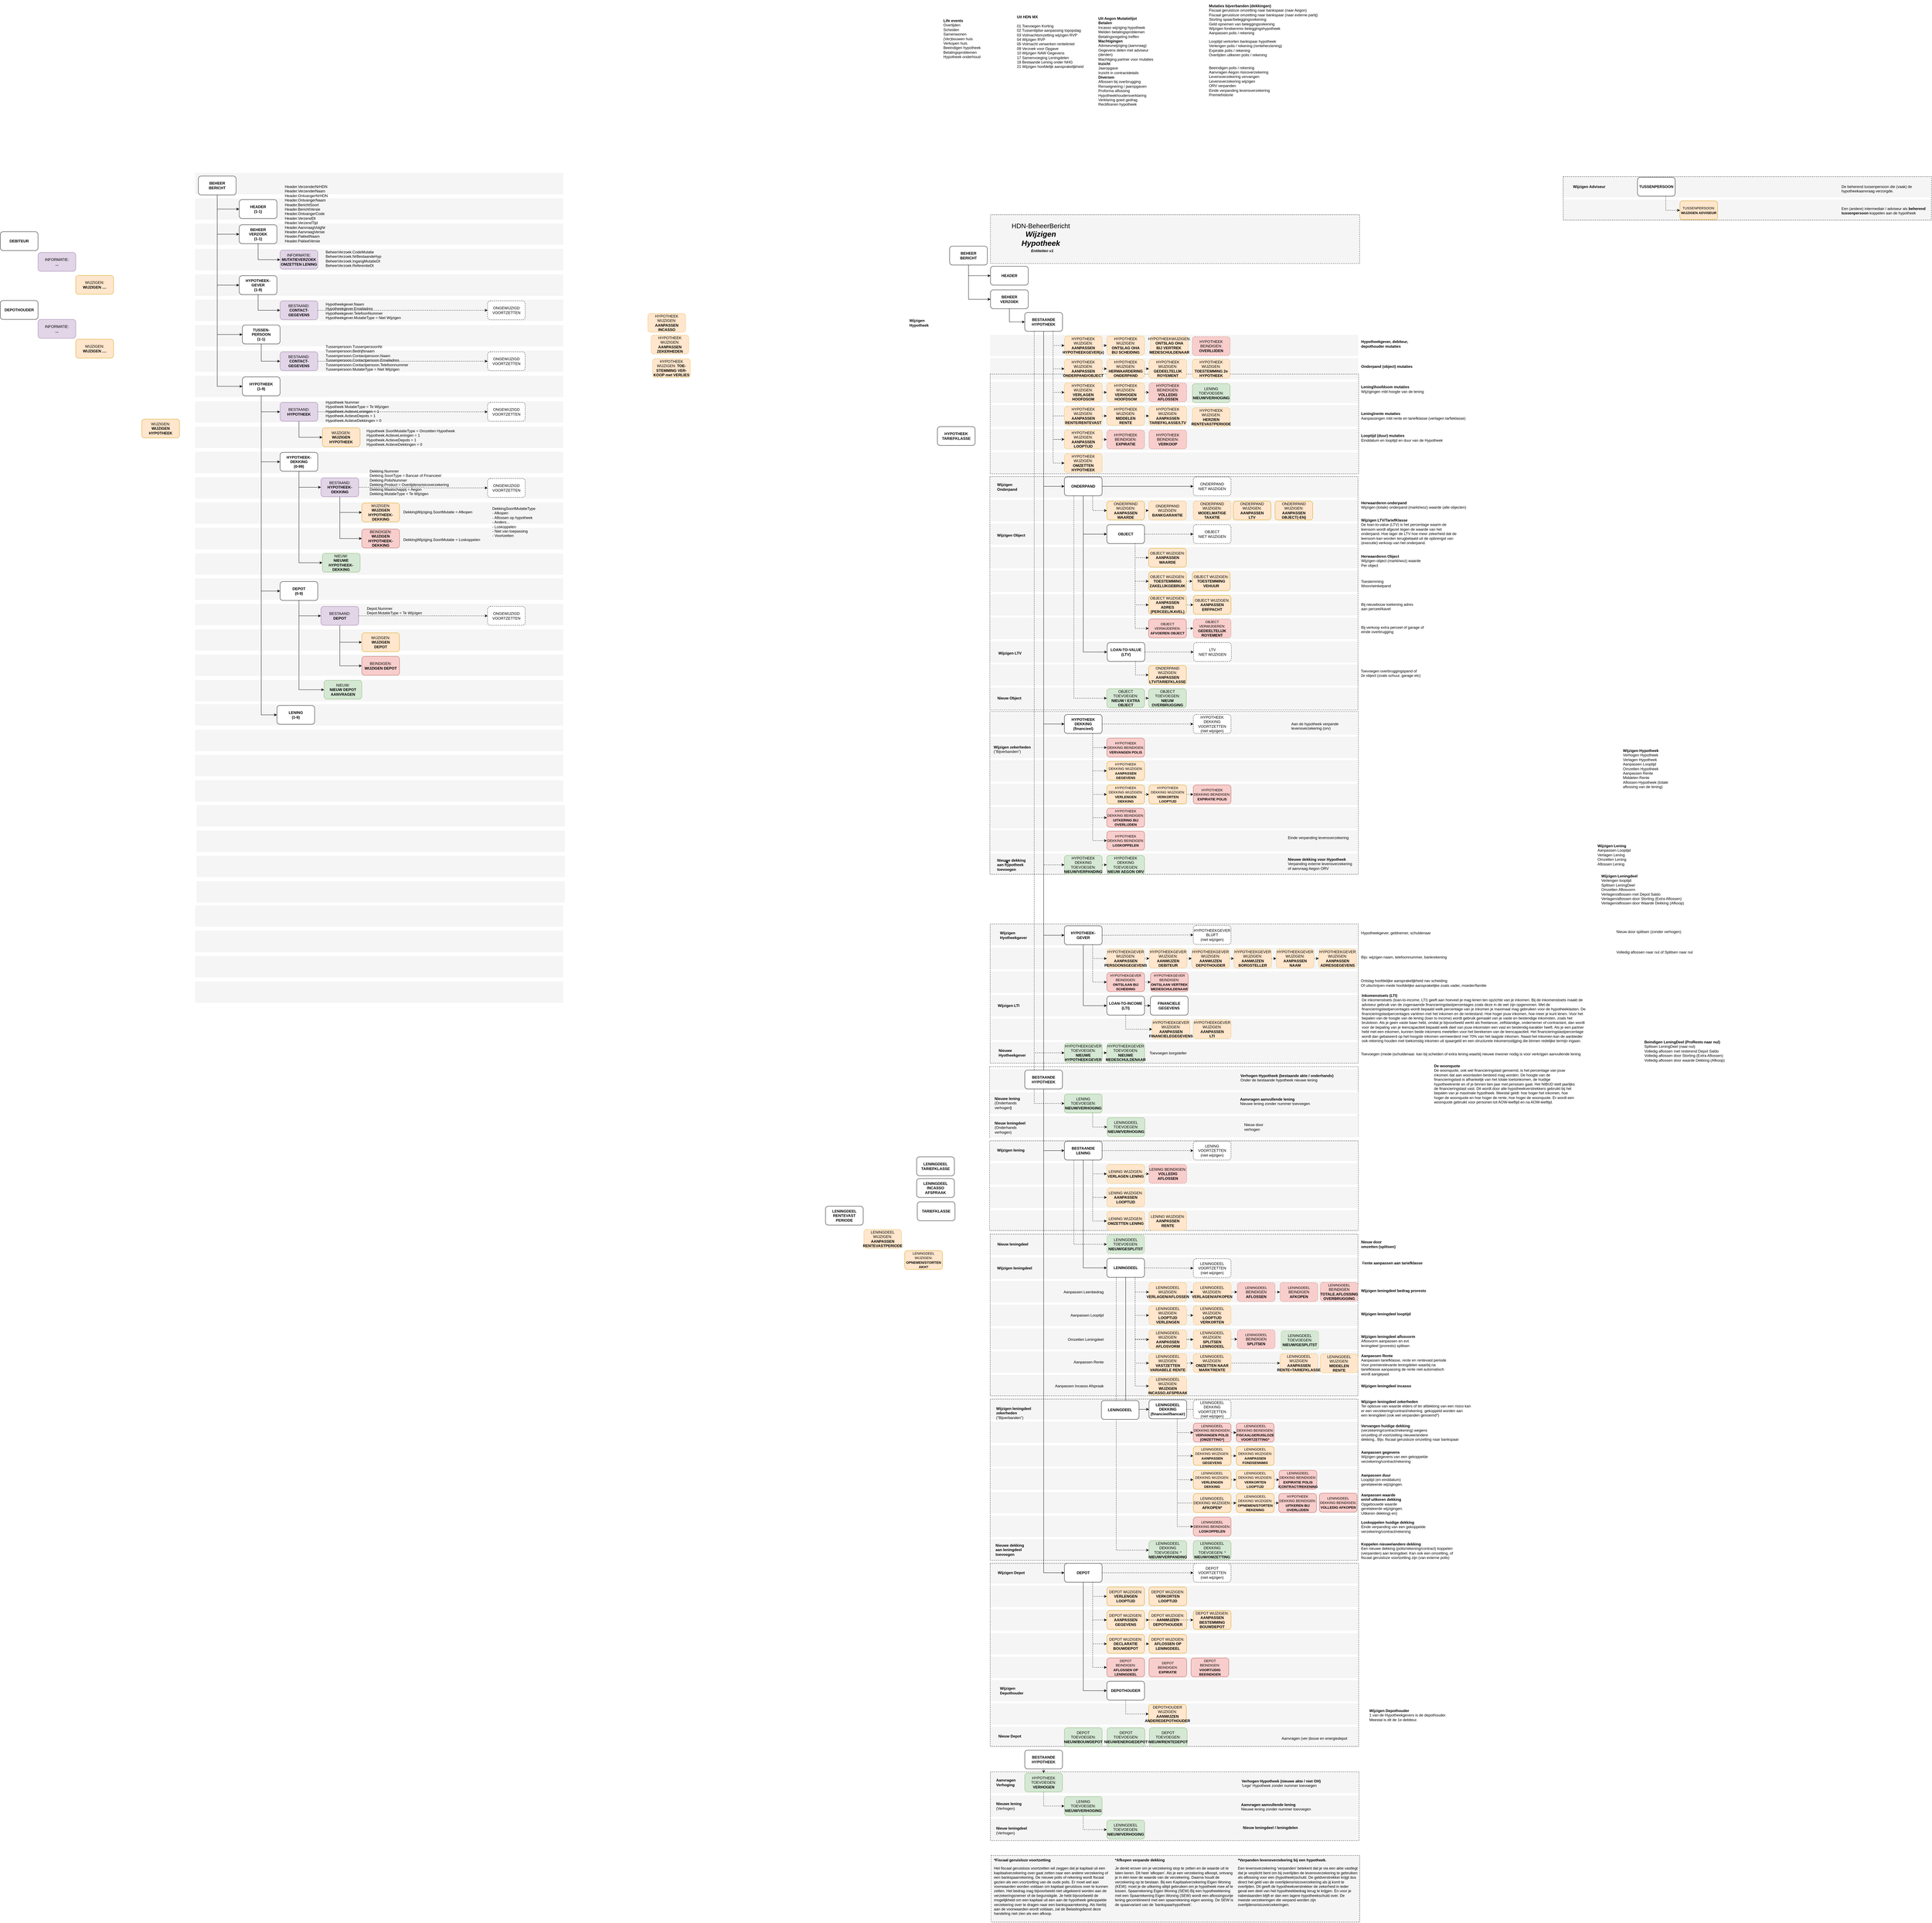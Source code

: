 <mxfile version="13.1.14" type="github">
  <diagram id="ksQ7iF-nCBCZgvP6AJ4O" name="Page-1">
    <mxGraphModel dx="5190" dy="4023" grid="1" gridSize="10" guides="1" tooltips="1" connect="1" arrows="1" fold="1" page="1" pageScale="1" pageWidth="1169" pageHeight="827" math="0" shadow="0">
      <root>
        <mxCell id="0" />
        <mxCell id="1" parent="0" />
        <mxCell id="6Gf86NwQod5hjjx5Ej__-68" value="" style="rounded=0;whiteSpace=wrap;html=1;fillColor=#f5f5f5;strokeColor=none;fontColor=#333333;" vertex="1" parent="1">
          <mxGeometry x="-1360.0" y="140" width="1171" height="68" as="geometry" />
        </mxCell>
        <mxCell id="6Gf86NwQod5hjjx5Ej__-26" value="LENING&lt;br&gt;(1-9)" style="rounded=1;whiteSpace=wrap;html=1;fontStyle=1;" vertex="1" parent="1">
          <mxGeometry x="-1100.003" y="144" width="120" height="60" as="geometry" />
        </mxCell>
        <mxCell id="6Gf86NwQod5hjjx5Ej__-69" value="" style="rounded=0;whiteSpace=wrap;html=1;fillColor=#f5f5f5;strokeColor=none;fontColor=#333333;" vertex="1" parent="1">
          <mxGeometry x="-1360.0" y="382" width="1171" height="68" as="geometry" />
        </mxCell>
        <mxCell id="6Gf86NwQod5hjjx5Ej__-70" value="" style="rounded=0;whiteSpace=wrap;html=1;fillColor=#f5f5f5;strokeColor=none;fontColor=#333333;" vertex="1" parent="1">
          <mxGeometry x="-1360.0" y="301" width="1171" height="68" as="geometry" />
        </mxCell>
        <mxCell id="6Gf86NwQod5hjjx5Ej__-71" value="" style="rounded=0;whiteSpace=wrap;html=1;fillColor=#f5f5f5;strokeColor=none;fontColor=#333333;" vertex="1" parent="1">
          <mxGeometry x="-1360.0" y="221" width="1171" height="68" as="geometry" />
        </mxCell>
        <mxCell id="6Gf86NwQod5hjjx5Ej__-72" value="" style="rounded=0;whiteSpace=wrap;html=1;fillColor=#f5f5f5;strokeColor=none;fontColor=#333333;" vertex="1" parent="1">
          <mxGeometry x="-1355.5" y="461" width="1171" height="68" as="geometry" />
        </mxCell>
        <mxCell id="6Gf86NwQod5hjjx5Ej__-73" value="" style="rounded=0;whiteSpace=wrap;html=1;fillColor=#f5f5f5;strokeColor=none;fontColor=#333333;" vertex="1" parent="1">
          <mxGeometry x="-1355.5" y="703" width="1171" height="68" as="geometry" />
        </mxCell>
        <mxCell id="6Gf86NwQod5hjjx5Ej__-74" value="" style="rounded=0;whiteSpace=wrap;html=1;fillColor=#f5f5f5;strokeColor=none;fontColor=#333333;" vertex="1" parent="1">
          <mxGeometry x="-1355.5" y="622" width="1171" height="68" as="geometry" />
        </mxCell>
        <mxCell id="6Gf86NwQod5hjjx5Ej__-75" value="" style="rounded=0;whiteSpace=wrap;html=1;fillColor=#f5f5f5;strokeColor=none;fontColor=#333333;" vertex="1" parent="1">
          <mxGeometry x="-1355.5" y="542" width="1171" height="68" as="geometry" />
        </mxCell>
        <mxCell id="6Gf86NwQod5hjjx5Ej__-76" value="" style="rounded=0;whiteSpace=wrap;html=1;fillColor=#f5f5f5;strokeColor=none;fontColor=#333333;" vertex="1" parent="1">
          <mxGeometry x="-1360.0" y="780" width="1171" height="68" as="geometry" />
        </mxCell>
        <mxCell id="6Gf86NwQod5hjjx5Ej__-77" value="" style="rounded=0;whiteSpace=wrap;html=1;fillColor=#f5f5f5;strokeColor=none;fontColor=#333333;" vertex="1" parent="1">
          <mxGeometry x="-1360.0" y="1022" width="1171" height="68" as="geometry" />
        </mxCell>
        <mxCell id="6Gf86NwQod5hjjx5Ej__-78" value="" style="rounded=0;whiteSpace=wrap;html=1;fillColor=#f5f5f5;strokeColor=none;fontColor=#333333;" vertex="1" parent="1">
          <mxGeometry x="-1360.0" y="941" width="1171" height="68" as="geometry" />
        </mxCell>
        <mxCell id="6Gf86NwQod5hjjx5Ej__-79" value="" style="rounded=0;whiteSpace=wrap;html=1;fillColor=#f5f5f5;strokeColor=none;fontColor=#333333;" vertex="1" parent="1">
          <mxGeometry x="-1360.0" y="861" width="1171" height="68" as="geometry" />
        </mxCell>
        <mxCell id="ElXx6mSV-95rD2NsuEqF-1" value="" style="rounded=0;whiteSpace=wrap;html=1;fillColor=#f5f5f5;strokeColor=none;fontColor=#333333;" parent="1" vertex="1">
          <mxGeometry x="1169" y="1300" width="1171" height="68" as="geometry" />
        </mxCell>
        <mxCell id="ElXx6mSV-95rD2NsuEqF-2" value="" style="rounded=0;whiteSpace=wrap;html=1;align=left;dashed=1;fillColor=none;glass=0;" parent="1" vertex="1">
          <mxGeometry x="1167" y="1293" width="1173" height="224" as="geometry" />
        </mxCell>
        <mxCell id="ElXx6mSV-95rD2NsuEqF-3" value="" style="rounded=0;whiteSpace=wrap;html=1;fillColor=#f5f5f5;strokeColor=none;fontColor=#333333;" parent="1" vertex="1">
          <mxGeometry x="1170" y="1140" width="1169" height="68" as="geometry" />
        </mxCell>
        <mxCell id="ElXx6mSV-95rD2NsuEqF-4" value="" style="rounded=0;whiteSpace=wrap;html=1;fillColor=#f5f5f5;strokeColor=none;fontColor=#333333;" parent="1" vertex="1">
          <mxGeometry x="1171.0" y="1065" width="1171" height="68" as="geometry" />
        </mxCell>
        <mxCell id="ElXx6mSV-95rD2NsuEqF-5" value="" style="rounded=0;whiteSpace=wrap;html=1;fillColor=#f5f5f5;strokeColor=none;fontColor=#333333;" parent="1" vertex="1">
          <mxGeometry x="1169" y="3318" width="1171" height="68" as="geometry" />
        </mxCell>
        <mxCell id="ElXx6mSV-95rD2NsuEqF-6" value="" style="rounded=0;whiteSpace=wrap;html=1;fillColor=#f5f5f5;strokeColor=none;fontColor=#333333;" parent="1" vertex="1">
          <mxGeometry x="1169.5" y="3244" width="1171" height="68" as="geometry" />
        </mxCell>
        <mxCell id="ElXx6mSV-95rD2NsuEqF-7" value="" style="rounded=0;whiteSpace=wrap;html=1;fillColor=#f5f5f5;strokeColor=none;fontColor=#333333;" parent="1" vertex="1">
          <mxGeometry x="1169.0" y="87" width="1171" height="68" as="geometry" />
        </mxCell>
        <mxCell id="ElXx6mSV-95rD2NsuEqF-8" value="" style="rounded=0;whiteSpace=wrap;html=1;fillColor=#f5f5f5;strokeColor=none;fontColor=#333333;" parent="1" vertex="1">
          <mxGeometry x="1170.0" y="13" width="1171" height="68" as="geometry" />
        </mxCell>
        <mxCell id="ElXx6mSV-95rD2NsuEqF-9" value="" style="group" parent="1" vertex="1" connectable="0">
          <mxGeometry x="1169.5" y="3536" width="1171" height="218" as="geometry" />
        </mxCell>
        <mxCell id="ElXx6mSV-95rD2NsuEqF-10" value="" style="rounded=0;whiteSpace=wrap;html=1;fillColor=#f5f5f5;strokeColor=none;fontColor=#333333;" parent="ElXx6mSV-95rD2NsuEqF-9" vertex="1">
          <mxGeometry width="1171" height="68" as="geometry" />
        </mxCell>
        <mxCell id="ElXx6mSV-95rD2NsuEqF-11" value="" style="rounded=0;whiteSpace=wrap;html=1;fillColor=#f5f5f5;strokeColor=none;fontColor=#333333;" parent="ElXx6mSV-95rD2NsuEqF-9" vertex="1">
          <mxGeometry y="150" width="1171" height="68" as="geometry" />
        </mxCell>
        <mxCell id="ElXx6mSV-95rD2NsuEqF-12" value="" style="rounded=0;whiteSpace=wrap;html=1;fillColor=#f5f5f5;strokeColor=none;fontColor=#333333;" parent="ElXx6mSV-95rD2NsuEqF-9" vertex="1">
          <mxGeometry y="75" width="1171" height="68" as="geometry" />
        </mxCell>
        <mxCell id="ElXx6mSV-95rD2NsuEqF-13" value="" style="rounded=0;whiteSpace=wrap;html=1;align=left;dashed=1;fillColor=none;glass=0;" parent="1" vertex="1">
          <mxGeometry x="1169.5" y="3536" width="1173" height="219" as="geometry" />
        </mxCell>
        <mxCell id="ElXx6mSV-95rD2NsuEqF-14" value="" style="rounded=0;whiteSpace=wrap;html=1;fillColor=#f5f5f5;strokeColor=none;fontColor=#333333;" parent="1" vertex="1">
          <mxGeometry x="1168.0" y="1215" width="1171" height="68" as="geometry" />
        </mxCell>
        <mxCell id="ElXx6mSV-95rD2NsuEqF-15" value="" style="rounded=0;whiteSpace=wrap;html=1;fillColor=#f5f5f5;strokeColor=none;fontColor=#333333;" parent="1" vertex="1">
          <mxGeometry x="1168.0" y="990" width="1171" height="68" as="geometry" />
        </mxCell>
        <mxCell id="ElXx6mSV-95rD2NsuEqF-16" value="" style="rounded=0;whiteSpace=wrap;html=1;fillColor=#f5f5f5;strokeColor=none;fontColor=#333333;" parent="1" vertex="1">
          <mxGeometry x="1168.0" y="915" width="1171" height="68" as="geometry" />
        </mxCell>
        <mxCell id="ElXx6mSV-95rD2NsuEqF-17" value="" style="rounded=0;whiteSpace=wrap;html=1;fillColor=#f5f5f5;strokeColor=none;fontColor=#333333;" parent="1" vertex="1">
          <mxGeometry x="1168.0" y="839" width="1171" height="68" as="geometry" />
        </mxCell>
        <mxCell id="ElXx6mSV-95rD2NsuEqF-18" value="" style="rounded=0;whiteSpace=wrap;html=1;align=left;dashed=1;fillColor=none;glass=0;" parent="1" vertex="1">
          <mxGeometry x="1169" y="839" width="1171" height="443" as="geometry" />
        </mxCell>
        <mxCell id="ElXx6mSV-95rD2NsuEqF-22" value="" style="rounded=0;whiteSpace=wrap;html=1;fillColor=#f5f5f5;strokeColor=none;fontColor=#333333;" parent="1" vertex="1">
          <mxGeometry x="1168" y="467" width="1171" height="68" as="geometry" />
        </mxCell>
        <mxCell id="ElXx6mSV-95rD2NsuEqF-23" value="" style="rounded=0;whiteSpace=wrap;html=1;fillColor=#f5f5f5;strokeColor=none;fontColor=#333333;" parent="1" vertex="1">
          <mxGeometry x="1168" y="393" width="1171" height="68" as="geometry" />
        </mxCell>
        <mxCell id="ElXx6mSV-95rD2NsuEqF-24" value="" style="rounded=0;whiteSpace=wrap;html=1;fillColor=#f5f5f5;strokeColor=none;fontColor=#333333;" parent="1" vertex="1">
          <mxGeometry x="1167" y="318" width="1171" height="68" as="geometry" />
        </mxCell>
        <mxCell id="ElXx6mSV-95rD2NsuEqF-25" value="" style="rounded=0;whiteSpace=wrap;html=1;fillColor=#f5f5f5;strokeColor=none;fontColor=#333333;" parent="1" vertex="1">
          <mxGeometry x="1167" y="243" width="1171" height="68" as="geometry" />
        </mxCell>
        <mxCell id="ElXx6mSV-95rD2NsuEqF-26" value="" style="rounded=0;whiteSpace=wrap;html=1;fillColor=#f5f5f5;strokeColor=none;fontColor=#333333;" parent="1" vertex="1">
          <mxGeometry x="1167.0" y="169" width="1171" height="68" as="geometry" />
        </mxCell>
        <mxCell id="ElXx6mSV-95rD2NsuEqF-27" value="" style="rounded=0;whiteSpace=wrap;html=1;fillColor=#f5f5f5;strokeColor=none;fontColor=#333333;" parent="1" vertex="1">
          <mxGeometry x="1167.0" y="615" width="1171" height="68" as="geometry" />
        </mxCell>
        <mxCell id="ElXx6mSV-95rD2NsuEqF-28" value="" style="rounded=0;whiteSpace=wrap;html=1;fillColor=#f5f5f5;strokeColor=none;fontColor=#333333;" parent="1" vertex="1">
          <mxGeometry x="1167.0" y="540" width="1171" height="68" as="geometry" />
        </mxCell>
        <mxCell id="ElXx6mSV-95rD2NsuEqF-29" value="" style="rounded=0;whiteSpace=wrap;html=1;align=left;dashed=1;fillColor=none;glass=0;" parent="1" vertex="1">
          <mxGeometry x="1168" y="164" width="1172" height="517" as="geometry" />
        </mxCell>
        <mxCell id="ElXx6mSV-95rD2NsuEqF-30" value="" style="rounded=0;whiteSpace=wrap;html=1;fillColor=#f5f5f5;strokeColor=none;fontColor=#333333;" parent="1" vertex="1">
          <mxGeometry x="1169" y="-285" width="1171" height="68" as="geometry" />
        </mxCell>
        <mxCell id="ElXx6mSV-95rD2NsuEqF-31" value="" style="rounded=0;whiteSpace=wrap;html=1;fillColor=#f5f5f5;strokeColor=none;fontColor=#333333;" parent="1" vertex="1">
          <mxGeometry x="1169.0" y="-585" width="1171" height="68" as="geometry" />
        </mxCell>
        <mxCell id="ElXx6mSV-95rD2NsuEqF-32" value="" style="rounded=0;whiteSpace=wrap;html=1;fillColor=#f5f5f5;strokeColor=none;fontColor=#333333;" parent="1" vertex="1">
          <mxGeometry x="1169.0" y="-510" width="1171" height="68" as="geometry" />
        </mxCell>
        <mxCell id="ElXx6mSV-95rD2NsuEqF-33" value="" style="rounded=0;whiteSpace=wrap;html=1;fillColor=#f5f5f5;strokeColor=none;fontColor=#333333;" parent="1" vertex="1">
          <mxGeometry x="1167.0" y="-60" width="1171" height="68" as="geometry" />
        </mxCell>
        <mxCell id="ElXx6mSV-95rD2NsuEqF-34" value="" style="rounded=0;whiteSpace=wrap;html=1;fillColor=#f5f5f5;strokeColor=none;fontColor=#333333;" parent="1" vertex="1">
          <mxGeometry x="1167.0" y="-135" width="1171" height="68" as="geometry" />
        </mxCell>
        <mxCell id="ElXx6mSV-95rD2NsuEqF-35" value="" style="rounded=0;whiteSpace=wrap;html=1;fillColor=#f5f5f5;strokeColor=none;fontColor=#333333;" parent="1" vertex="1">
          <mxGeometry x="1167.0" y="-210" width="1171" height="68" as="geometry" />
        </mxCell>
        <mxCell id="ElXx6mSV-95rD2NsuEqF-36" value="" style="rounded=0;whiteSpace=wrap;html=1;fillColor=#f5f5f5;strokeColor=none;fontColor=#333333;" parent="1" vertex="1">
          <mxGeometry x="1167.0" y="-360" width="1171" height="68" as="geometry" />
        </mxCell>
        <mxCell id="ElXx6mSV-95rD2NsuEqF-37" value="" style="rounded=0;whiteSpace=wrap;html=1;fillColor=#f5f5f5;strokeColor=none;fontColor=#333333;" parent="1" vertex="1">
          <mxGeometry x="1167.0" y="-435" width="1171" height="68" as="geometry" />
        </mxCell>
        <mxCell id="ElXx6mSV-95rD2NsuEqF-38" value="" style="rounded=0;whiteSpace=wrap;html=1;align=left;dashed=1;fillColor=none;glass=0;" parent="1" vertex="1">
          <mxGeometry x="1168" y="-584" width="1171" height="742" as="geometry" />
        </mxCell>
        <mxCell id="ElXx6mSV-95rD2NsuEqF-39" value="" style="rounded=0;whiteSpace=wrap;html=1;fillColor=#f5f5f5;strokeColor=none;fontColor=#333333;" parent="1" vertex="1">
          <mxGeometry x="1169.0" y="-1035" width="1171" height="68" as="geometry" />
        </mxCell>
        <mxCell id="ElXx6mSV-95rD2NsuEqF-41" value="" style="rounded=0;whiteSpace=wrap;html=1;fillColor=#f5f5f5;strokeColor=none;fontColor=#333333;" parent="1" vertex="1">
          <mxGeometry x="1169.0" y="-661" width="1171" height="68" as="geometry" />
        </mxCell>
        <mxCell id="ElXx6mSV-95rD2NsuEqF-42" value="" style="rounded=0;whiteSpace=wrap;html=1;fillColor=#f5f5f5;strokeColor=none;fontColor=#333333;" parent="1" vertex="1">
          <mxGeometry x="1169.0" y="-736" width="1171" height="68" as="geometry" />
        </mxCell>
        <mxCell id="ElXx6mSV-95rD2NsuEqF-43" value="" style="rounded=0;whiteSpace=wrap;html=1;fillColor=#f5f5f5;strokeColor=none;fontColor=#333333;" parent="1" vertex="1">
          <mxGeometry x="1169.0" y="-811" width="1171" height="68" as="geometry" />
        </mxCell>
        <mxCell id="ElXx6mSV-95rD2NsuEqF-44" value="" style="rounded=0;whiteSpace=wrap;html=1;fillColor=#f5f5f5;strokeColor=none;fontColor=#333333;" parent="1" vertex="1">
          <mxGeometry x="1169.0" y="-886" width="1171" height="68" as="geometry" />
        </mxCell>
        <mxCell id="ElXx6mSV-95rD2NsuEqF-45" value="" style="rounded=0;whiteSpace=wrap;html=1;fillColor=#f5f5f5;strokeColor=none;fontColor=#333333;" parent="1" vertex="1">
          <mxGeometry x="1169.0" y="-961" width="1171" height="68" as="geometry" />
        </mxCell>
        <mxCell id="ElXx6mSV-95rD2NsuEqF-46" value="" style="rounded=0;whiteSpace=wrap;html=1;align=left;dashed=1;fillColor=none;glass=0;" parent="1" vertex="1">
          <mxGeometry x="1169" y="-910" width="1172" height="317" as="geometry" />
        </mxCell>
        <mxCell id="ElXx6mSV-95rD2NsuEqF-47" value="" style="rounded=0;whiteSpace=wrap;html=1;fillColor=#f5f5f5;strokeColor=none;fontColor=#333333;" parent="1" vertex="1">
          <mxGeometry x="1172" y="-1420" width="1171" height="156" as="geometry" />
        </mxCell>
        <mxCell id="ElXx6mSV-95rD2NsuEqF-48" value="" style="rounded=0;whiteSpace=wrap;html=1;align=left;dashed=1;fillColor=none;glass=0;" parent="1" vertex="1">
          <mxGeometry x="1170" y="-1417" width="1174" height="155" as="geometry" />
        </mxCell>
        <mxCell id="ElXx6mSV-95rD2NsuEqF-49" value="" style="rounded=0;whiteSpace=wrap;html=1;fillColor=#f5f5f5;strokeColor=none;fontColor=#333333;" parent="1" vertex="1">
          <mxGeometry x="1176" y="3802" width="1171" height="214" as="geometry" />
        </mxCell>
        <mxCell id="ElXx6mSV-95rD2NsuEqF-50" value="" style="rounded=0;whiteSpace=wrap;html=1;align=left;dashed=1;fillColor=none;glass=0;" parent="1" vertex="1">
          <mxGeometry x="1172" y="3802" width="1172" height="212" as="geometry" />
        </mxCell>
        <mxCell id="ElXx6mSV-95rD2NsuEqF-51" value="" style="rounded=0;whiteSpace=wrap;html=1;fillColor=#f5f5f5;strokeColor=none;fontColor=#333333;" parent="1" vertex="1">
          <mxGeometry x="1169" y="3019" width="1171" height="68" as="geometry" />
        </mxCell>
        <mxCell id="ElXx6mSV-95rD2NsuEqF-52" value="" style="rounded=0;whiteSpace=wrap;html=1;fillColor=#f5f5f5;strokeColor=none;fontColor=#333333;" parent="1" vertex="1">
          <mxGeometry x="1168.0" y="2944" width="1171" height="68" as="geometry" />
        </mxCell>
        <mxCell id="ElXx6mSV-95rD2NsuEqF-53" value="" style="rounded=0;whiteSpace=wrap;html=1;fillColor=#f5f5f5;strokeColor=none;fontColor=#333333;" parent="1" vertex="1">
          <mxGeometry x="1169" y="3095" width="1171" height="68" as="geometry" />
        </mxCell>
        <mxCell id="ElXx6mSV-95rD2NsuEqF-54" value="" style="rounded=0;whiteSpace=wrap;html=1;fillColor=#f5f5f5;strokeColor=none;fontColor=#333333;" parent="1" vertex="1">
          <mxGeometry x="1169" y="3392" width="1171" height="68" as="geometry" />
        </mxCell>
        <mxCell id="ElXx6mSV-95rD2NsuEqF-55" value="" style="rounded=0;whiteSpace=wrap;html=1;fillColor=#f5f5f5;strokeColor=none;fontColor=#333333;" parent="1" vertex="1">
          <mxGeometry x="1169" y="3170" width="1171" height="68" as="geometry" />
        </mxCell>
        <mxCell id="ElXx6mSV-95rD2NsuEqF-56" value="" style="rounded=0;whiteSpace=wrap;html=1;fillColor=#f5f5f5;strokeColor=none;fontColor=#333333;" parent="1" vertex="1">
          <mxGeometry x="1168" y="2869" width="1171" height="68" as="geometry" />
        </mxCell>
        <mxCell id="ElXx6mSV-95rD2NsuEqF-57" value="" style="rounded=0;whiteSpace=wrap;html=1;align=left;dashed=1;fillColor=none;glass=0;" parent="1" vertex="1">
          <mxGeometry x="1169" y="2873" width="1172" height="582" as="geometry" />
        </mxCell>
        <mxCell id="ElXx6mSV-95rD2NsuEqF-58" value="" style="rounded=0;whiteSpace=wrap;html=1;fillColor=#f5f5f5;strokeColor=none;fontColor=#333333;" parent="1" vertex="1">
          <mxGeometry x="1168" y="2497" width="1171" height="68" as="geometry" />
        </mxCell>
        <mxCell id="ElXx6mSV-95rD2NsuEqF-59" value="" style="rounded=0;whiteSpace=wrap;html=1;fillColor=#f5f5f5;strokeColor=none;fontColor=#333333;" parent="1" vertex="1">
          <mxGeometry x="1168" y="2422" width="1171" height="68" as="geometry" />
        </mxCell>
        <mxCell id="ElXx6mSV-95rD2NsuEqF-60" value="" style="rounded=0;whiteSpace=wrap;html=1;fillColor=#f5f5f5;strokeColor=none;fontColor=#333333;" parent="1" vertex="1">
          <mxGeometry x="1168" y="2347" width="1171" height="68" as="geometry" />
        </mxCell>
        <mxCell id="ElXx6mSV-95rD2NsuEqF-61" value="" style="rounded=0;whiteSpace=wrap;html=1;fillColor=#f5f5f5;strokeColor=none;fontColor=#333333;" parent="1" vertex="1">
          <mxGeometry x="1168" y="2796" width="1171" height="68" as="geometry" />
        </mxCell>
        <mxCell id="ElXx6mSV-95rD2NsuEqF-62" value="" style="rounded=0;whiteSpace=wrap;html=1;fillColor=#f5f5f5;strokeColor=none;fontColor=#333333;" parent="1" vertex="1">
          <mxGeometry x="1168.0" y="2721" width="1171" height="68" as="geometry" />
        </mxCell>
        <mxCell id="ElXx6mSV-95rD2NsuEqF-63" value="" style="rounded=0;whiteSpace=wrap;html=1;fillColor=#f5f5f5;strokeColor=none;fontColor=#333333;" parent="1" vertex="1">
          <mxGeometry x="1168" y="2646" width="1171" height="68" as="geometry" />
        </mxCell>
        <mxCell id="ElXx6mSV-95rD2NsuEqF-64" value="" style="rounded=0;whiteSpace=wrap;html=1;fillColor=#f5f5f5;strokeColor=none;fontColor=#333333;" parent="1" vertex="1">
          <mxGeometry x="1168" y="2571" width="1171" height="68" as="geometry" />
        </mxCell>
        <mxCell id="ElXx6mSV-95rD2NsuEqF-65" value="" style="rounded=0;whiteSpace=wrap;html=1;align=left;dashed=1;fillColor=none;glass=0;" parent="1" vertex="1">
          <mxGeometry x="1169" y="2350.5" width="1170" height="513" as="geometry" />
        </mxCell>
        <mxCell id="ElXx6mSV-95rD2NsuEqF-66" value="" style="rounded=0;whiteSpace=wrap;html=1;fillColor=#f5f5f5;strokeColor=none;fontColor=#333333;" parent="1" vertex="1">
          <mxGeometry x="1168" y="2199" width="1171" height="68" as="geometry" />
        </mxCell>
        <mxCell id="ElXx6mSV-95rD2NsuEqF-67" value="" style="rounded=0;whiteSpace=wrap;html=1;fillColor=#f5f5f5;strokeColor=none;fontColor=#333333;" parent="1" vertex="1">
          <mxGeometry x="1168.0" y="2273" width="1171" height="68" as="geometry" />
        </mxCell>
        <mxCell id="ElXx6mSV-95rD2NsuEqF-68" value="" style="rounded=0;whiteSpace=wrap;html=1;fillColor=#f5f5f5;strokeColor=none;fontColor=#333333;" parent="1" vertex="1">
          <mxGeometry x="1168.0" y="2125" width="1171" height="68" as="geometry" />
        </mxCell>
        <mxCell id="ElXx6mSV-95rD2NsuEqF-69" value="" style="rounded=0;whiteSpace=wrap;html=1;fillColor=#f5f5f5;strokeColor=none;fontColor=#333333;" parent="1" vertex="1">
          <mxGeometry x="1168" y="2050" width="1171" height="68" as="geometry" />
        </mxCell>
        <mxCell id="ElXx6mSV-95rD2NsuEqF-70" value="" style="rounded=0;whiteSpace=wrap;html=1;fillColor=#f5f5f5;strokeColor=none;fontColor=#333333;" parent="1" vertex="1">
          <mxGeometry x="1168" y="1975" width="1171" height="68" as="geometry" />
        </mxCell>
        <mxCell id="ElXx6mSV-95rD2NsuEqF-71" value="" style="rounded=0;whiteSpace=wrap;html=1;fillColor=#f5f5f5;strokeColor=none;fontColor=#333333;" parent="1" vertex="1">
          <mxGeometry x="1168" y="1900" width="1171" height="68" as="geometry" />
        </mxCell>
        <mxCell id="ElXx6mSV-95rD2NsuEqF-72" value="" style="rounded=0;whiteSpace=wrap;html=1;fillColor=#f5f5f5;strokeColor=none;fontColor=#333333;" parent="1" vertex="1">
          <mxGeometry x="1168.0" y="1824" width="1171" height="68" as="geometry" />
        </mxCell>
        <mxCell id="ElXx6mSV-95rD2NsuEqF-73" value="" style="rounded=0;whiteSpace=wrap;html=1;align=left;dashed=1;fillColor=none;glass=0;" parent="1" vertex="1">
          <mxGeometry x="1169" y="1826" width="1170" height="514" as="geometry" />
        </mxCell>
        <mxCell id="ElXx6mSV-95rD2NsuEqF-74" value="" style="rounded=0;whiteSpace=wrap;html=1;fillColor=#f5f5f5;strokeColor=none;fontColor=#333333;" parent="1" vertex="1">
          <mxGeometry x="1169" y="1750" width="1169" height="68" as="geometry" />
        </mxCell>
        <mxCell id="ElXx6mSV-95rD2NsuEqF-75" value="" style="rounded=0;whiteSpace=wrap;html=1;fillColor=#f5f5f5;strokeColor=none;fontColor=#333333;" parent="1" vertex="1">
          <mxGeometry x="1168" y="1675" width="1171" height="68" as="geometry" />
        </mxCell>
        <mxCell id="ElXx6mSV-95rD2NsuEqF-76" value="" style="rounded=0;whiteSpace=wrap;html=1;fillColor=#f5f5f5;strokeColor=none;fontColor=#333333;" parent="1" vertex="1">
          <mxGeometry x="1168" y="1600" width="1171" height="68" as="geometry" />
        </mxCell>
        <mxCell id="ElXx6mSV-95rD2NsuEqF-77" value="" style="rounded=0;whiteSpace=wrap;html=1;fillColor=#f5f5f5;strokeColor=none;fontColor=#333333;" parent="1" vertex="1">
          <mxGeometry x="1168" y="1525" width="1171" height="68" as="geometry" />
        </mxCell>
        <mxCell id="ElXx6mSV-95rD2NsuEqF-78" value="" style="rounded=0;whiteSpace=wrap;html=1;align=left;dashed=1;fillColor=none;glass=0;" parent="1" vertex="1">
          <mxGeometry x="1167" y="1529" width="1173" height="285" as="geometry" />
        </mxCell>
        <mxCell id="ElXx6mSV-95rD2NsuEqF-79" value="" style="rounded=0;whiteSpace=wrap;html=1;fillColor=#f5f5f5;strokeColor=none;fontColor=#333333;" parent="1" vertex="1">
          <mxGeometry x="1169" y="1375" width="1171" height="68" as="geometry" />
        </mxCell>
        <mxCell id="ElXx6mSV-95rD2NsuEqF-80" value="" style="rounded=0;whiteSpace=wrap;html=1;fillColor=#f5f5f5;strokeColor=none;fontColor=#333333;" parent="1" vertex="1">
          <mxGeometry x="1169" y="1450" width="1171" height="68" as="geometry" />
        </mxCell>
        <mxCell id="ElXx6mSV-95rD2NsuEqF-81" value="DEPOT WIJZIGEN:&lt;br&gt;&lt;b&gt;AANPASSEN&lt;br&gt;BESTEMMING BOUWDEPOT&lt;/b&gt;" style="rounded=1;whiteSpace=wrap;html=1;fontStyle=0;fillColor=#ffe6cc;strokeColor=#d79b00;" parent="1" vertex="1">
          <mxGeometry x="1814.997" y="3023" width="120" height="60" as="geometry" />
        </mxCell>
        <mxCell id="ElXx6mSV-95rD2NsuEqF-82" value="&lt;span style=&quot;font-size: 11px&quot;&gt;LENINGDEEL&lt;br&gt;DEKKING WIJZIGEN:&lt;br&gt;&lt;b&gt;AANPASSEN FONDSENNMIX&lt;/b&gt;&lt;br&gt;&lt;/span&gt;" style="rounded=1;whiteSpace=wrap;html=1;fontStyle=0;fillColor=#ffe6cc;strokeColor=#d79b00;" parent="1" vertex="1">
          <mxGeometry x="1951.997" y="2501" width="120" height="60" as="geometry" />
        </mxCell>
        <mxCell id="ElXx6mSV-95rD2NsuEqF-83" value="&lt;span style=&quot;font-size: 11px&quot;&gt;LENINGDEEL&lt;/span&gt;&lt;br&gt;&lt;span style=&quot;font-size: 11px&quot;&gt;DEKKING BEINDIGEN:&lt;/span&gt;&lt;br&gt;&lt;span style=&quot;font-size: 11px&quot;&gt;&lt;b&gt;FISCAALGERUISLOZE VOORTZETTING*&lt;/b&gt;&lt;/span&gt;" style="rounded=1;whiteSpace=wrap;html=1;fontStyle=0;fillColor=#f8cecc;strokeColor=#b85450;" parent="1" vertex="1">
          <mxGeometry x="1951.997" y="2427" width="120" height="60" as="geometry" />
        </mxCell>
        <mxCell id="ElXx6mSV-95rD2NsuEqF-84" value="&lt;span style=&quot;font-size: 11px ; font-weight: 400&quot;&gt;OBJECT&lt;/span&gt;&lt;br style=&quot;font-size: 11px ; font-weight: 400&quot;&gt;&lt;span style=&quot;font-size: 11px ; font-weight: 400&quot;&gt;VERWIJDEREN:&lt;/span&gt;&lt;br&gt;GEDEELTELIJK&lt;br&gt;ROYEMENT" style="rounded=1;whiteSpace=wrap;html=1;fontStyle=1;dashed=1;fillColor=#f8cecc;strokeColor=#b85450;" parent="1" vertex="1">
          <mxGeometry x="1814.997" y="-131" width="120" height="60" as="geometry" />
        </mxCell>
        <mxCell id="ElXx6mSV-95rD2NsuEqF-85" value="Toevoegen (mede-)schuldenaar.&amp;nbsp;kan bij scheiden of extra lening waarbij nieuwe inwoner nodig is voor verkrijgen aanvullende lening" style="text;html=1;align=left;" parent="1" vertex="1">
          <mxGeometry x="2347.0" y="1238.996" width="147" height="28" as="geometry" />
        </mxCell>
        <mxCell id="ElXx6mSV-95rD2NsuEqF-86" value="Ontslag hoofdelijke aansprakelijkheid nav scheiding&lt;br&gt;Of uitschrijven mede hoofdelijke aansprakelijke zoals vader, moeder/familie" style="text;html=1;align=left;verticalAlign=middle;resizable=0;points=[];autosize=1;" parent="1" vertex="1">
          <mxGeometry x="2346.0" y="1011" width="410" height="32" as="geometry" />
        </mxCell>
        <mxCell id="ElXx6mSV-95rD2NsuEqF-87" value="Bijv. wijzigen naam, telefoonnummer, bankrekening" style="text;html=1;align=left;" parent="1" vertex="1">
          <mxGeometry x="2347.0" y="931" width="285" height="28" as="geometry" />
        </mxCell>
        <mxCell id="ElXx6mSV-95rD2NsuEqF-88" value="&lt;b&gt;Herwaarderen onderpand&lt;/b&gt;&lt;br&gt;Wijzigen (totale) onderpand (markt/woz) waarde (alle objecten)" style="text;html=1;align=left;" parent="1" vertex="1">
          <mxGeometry x="2347.0" y="-514" width="391" height="39" as="geometry" />
        </mxCell>
        <mxCell id="ElXx6mSV-95rD2NsuEqF-89" value="DEPOT WIJZIGEN:&lt;br&gt;&lt;b&gt;VERKORTEN LOOPTIJD&lt;/b&gt;" style="rounded=1;whiteSpace=wrap;html=1;fontStyle=0;fillColor=#ffe6cc;strokeColor=#d79b00;" parent="1" vertex="1">
          <mxGeometry x="1673.997" y="2948" width="120" height="60" as="geometry" />
        </mxCell>
        <mxCell id="ElXx6mSV-95rD2NsuEqF-90" value="&lt;span style=&quot;font-size: 11px&quot;&gt;DEPOT&lt;br&gt;BEINDIGEN:&lt;br&gt;&lt;b&gt;EXPIRATIE&lt;/b&gt;&lt;br&gt;&lt;/span&gt;" style="rounded=1;whiteSpace=wrap;html=1;fontStyle=0;fillColor=#f8cecc;strokeColor=#b85450;" parent="1" vertex="1">
          <mxGeometry x="1673.997" y="3174" width="120" height="60" as="geometry" />
        </mxCell>
        <mxCell id="ElXx6mSV-95rD2NsuEqF-91" value="DEPOT WIJZIGEN:&lt;b&gt;&lt;br&gt;AANWIJZEN&lt;br&gt;DEPOTHOUDER&lt;/b&gt;" style="rounded=1;whiteSpace=wrap;html=1;fontStyle=0;fillColor=#ffe6cc;strokeColor=#d79b00;" parent="1" vertex="1">
          <mxGeometry x="1673.997" y="3023" width="120" height="60" as="geometry" />
        </mxCell>
        <mxCell id="ElXx6mSV-95rD2NsuEqF-93" style="edgeStyle=orthogonalEdgeStyle;rounded=0;orthogonalLoop=1;jettySize=auto;html=1;exitX=0.75;exitY=1;exitDx=0;exitDy=0;entryX=0;entryY=0.5;entryDx=0;entryDy=0;dashed=1;fontSize=20;" parent="1" source="ElXx6mSV-95rD2NsuEqF-116" target="ElXx6mSV-95rD2NsuEqF-117" edge="1">
          <mxGeometry relative="1" as="geometry" />
        </mxCell>
        <mxCell id="ElXx6mSV-95rD2NsuEqF-94" style="edgeStyle=orthogonalEdgeStyle;rounded=0;orthogonalLoop=1;jettySize=auto;html=1;exitX=0.75;exitY=1;exitDx=0;exitDy=0;entryX=0;entryY=0.5;entryDx=0;entryDy=0;dashed=1;" parent="1" source="ElXx6mSV-95rD2NsuEqF-116" target="ElXx6mSV-95rD2NsuEqF-118" edge="1">
          <mxGeometry relative="1" as="geometry" />
        </mxCell>
        <mxCell id="ElXx6mSV-95rD2NsuEqF-95" style="edgeStyle=orthogonalEdgeStyle;rounded=0;orthogonalLoop=1;jettySize=auto;html=1;exitX=0.25;exitY=1;exitDx=0;exitDy=0;entryX=0;entryY=0.5;entryDx=0;entryDy=0;dashed=1;" parent="1" source="ElXx6mSV-95rD2NsuEqF-116" target="ElXx6mSV-95rD2NsuEqF-120" edge="1">
          <mxGeometry relative="1" as="geometry">
            <mxPoint x="1422.997" y="1943" as="targetPoint" />
          </mxGeometry>
        </mxCell>
        <mxCell id="ElXx6mSV-95rD2NsuEqF-96" style="edgeStyle=orthogonalEdgeStyle;rounded=0;orthogonalLoop=1;jettySize=auto;html=1;exitX=0.75;exitY=1;exitDx=0;exitDy=0;entryX=0;entryY=0.5;entryDx=0;entryDy=0;dashed=1;" parent="1" source="ElXx6mSV-95rD2NsuEqF-116" target="ElXx6mSV-95rD2NsuEqF-122" edge="1">
          <mxGeometry relative="1" as="geometry" />
        </mxCell>
        <mxCell id="ElXx6mSV-95rD2NsuEqF-97" style="edgeStyle=orthogonalEdgeStyle;rounded=0;orthogonalLoop=1;jettySize=auto;html=1;exitX=0.5;exitY=1;exitDx=0;exitDy=0;entryX=0;entryY=0.5;entryDx=0;entryDy=0;" parent="1" source="ElXx6mSV-95rD2NsuEqF-116" target="ElXx6mSV-95rD2NsuEqF-131" edge="1">
          <mxGeometry relative="1" as="geometry" />
        </mxCell>
        <mxCell id="ElXx6mSV-95rD2NsuEqF-98" style="edgeStyle=orthogonalEdgeStyle;rounded=0;orthogonalLoop=1;jettySize=auto;html=1;exitX=0.75;exitY=1;exitDx=0;exitDy=0;entryX=0;entryY=0.5;entryDx=0;entryDy=0;dashed=1;" parent="1" source="ElXx6mSV-95rD2NsuEqF-116" target="ElXx6mSV-95rD2NsuEqF-163" edge="1">
          <mxGeometry relative="1" as="geometry" />
        </mxCell>
        <mxCell id="ElXx6mSV-95rD2NsuEqF-99" style="edgeStyle=orthogonalEdgeStyle;rounded=0;orthogonalLoop=1;jettySize=auto;html=1;exitX=0.75;exitY=1;exitDx=0;exitDy=0;entryX=0;entryY=0.5;entryDx=0;entryDy=0;dashed=1;" parent="1" source="ElXx6mSV-95rD2NsuEqF-116" target="ElXx6mSV-95rD2NsuEqF-164" edge="1">
          <mxGeometry relative="1" as="geometry" />
        </mxCell>
        <mxCell id="ElXx6mSV-95rD2NsuEqF-100" style="edgeStyle=orthogonalEdgeStyle;rounded=0;orthogonalLoop=1;jettySize=auto;html=1;exitX=0.75;exitY=1;exitDx=0;exitDy=0;entryX=0;entryY=0.5;entryDx=0;entryDy=0;dashed=1;" parent="1" source="ElXx6mSV-95rD2NsuEqF-116" target="ElXx6mSV-95rD2NsuEqF-169" edge="1">
          <mxGeometry relative="1" as="geometry" />
        </mxCell>
        <mxCell id="ElXx6mSV-95rD2NsuEqF-101" style="edgeStyle=orthogonalEdgeStyle;rounded=0;orthogonalLoop=1;jettySize=auto;html=1;exitX=0.25;exitY=1;exitDx=0;exitDy=0;entryX=0;entryY=0.5;entryDx=0;entryDy=0;dashed=1;" parent="1" source="ElXx6mSV-95rD2NsuEqF-116" target="ElXx6mSV-95rD2NsuEqF-207" edge="1">
          <mxGeometry relative="1" as="geometry" />
        </mxCell>
        <mxCell id="ElXx6mSV-95rD2NsuEqF-102" style="edgeStyle=orthogonalEdgeStyle;rounded=0;orthogonalLoop=1;jettySize=auto;html=1;exitX=0.5;exitY=1;exitDx=0;exitDy=0;entryX=0;entryY=0.5;entryDx=0;entryDy=0;" parent="1" source="ElXx6mSV-95rD2NsuEqF-116" target="ElXx6mSV-95rD2NsuEqF-194" edge="1">
          <mxGeometry relative="1" as="geometry" />
        </mxCell>
        <mxCell id="ElXx6mSV-95rD2NsuEqF-103" style="edgeStyle=orthogonalEdgeStyle;rounded=0;orthogonalLoop=1;jettySize=auto;html=1;exitX=0.5;exitY=1;exitDx=0;exitDy=0;entryX=0;entryY=0.5;entryDx=0;entryDy=0;" parent="1" source="ElXx6mSV-95rD2NsuEqF-116" target="ElXx6mSV-95rD2NsuEqF-203" edge="1">
          <mxGeometry relative="1" as="geometry" />
        </mxCell>
        <mxCell id="ElXx6mSV-95rD2NsuEqF-105" style="edgeStyle=orthogonalEdgeStyle;rounded=0;orthogonalLoop=1;jettySize=auto;html=1;exitX=0.5;exitY=1;exitDx=0;exitDy=0;entryX=0;entryY=0.5;entryDx=0;entryDy=0;dashed=1;" parent="1" source="ElXx6mSV-95rD2NsuEqF-116" target="ElXx6mSV-95rD2NsuEqF-224" edge="1">
          <mxGeometry relative="1" as="geometry" />
        </mxCell>
        <mxCell id="ElXx6mSV-95rD2NsuEqF-106" style="edgeStyle=orthogonalEdgeStyle;rounded=0;orthogonalLoop=1;jettySize=auto;html=1;exitX=0.5;exitY=1;exitDx=0;exitDy=0;entryX=0;entryY=0.5;entryDx=0;entryDy=0;" parent="1" source="ElXx6mSV-95rD2NsuEqF-116" target="ElXx6mSV-95rD2NsuEqF-245" edge="1">
          <mxGeometry relative="1" as="geometry" />
        </mxCell>
        <mxCell id="ElXx6mSV-95rD2NsuEqF-107" style="edgeStyle=orthogonalEdgeStyle;rounded=0;orthogonalLoop=1;jettySize=auto;html=1;exitX=0.5;exitY=1;exitDx=0;exitDy=0;entryX=0;entryY=0.5;entryDx=0;entryDy=0;" parent="1" source="ElXx6mSV-95rD2NsuEqF-116" target="ElXx6mSV-95rD2NsuEqF-266" edge="1">
          <mxGeometry relative="1" as="geometry" />
        </mxCell>
        <mxCell id="ElXx6mSV-95rD2NsuEqF-108" style="edgeStyle=orthogonalEdgeStyle;rounded=0;orthogonalLoop=1;jettySize=auto;html=1;exitX=0.75;exitY=1;exitDx=0;exitDy=0;entryX=0;entryY=0.5;entryDx=0;entryDy=0;dashed=1;" parent="1" source="ElXx6mSV-95rD2NsuEqF-116" target="ElXx6mSV-95rD2NsuEqF-274" edge="1">
          <mxGeometry relative="1" as="geometry" />
        </mxCell>
        <mxCell id="ElXx6mSV-95rD2NsuEqF-110" style="edgeStyle=orthogonalEdgeStyle;rounded=0;orthogonalLoop=1;jettySize=auto;html=1;exitX=0.75;exitY=1;exitDx=0;exitDy=0;entryX=0;entryY=0.5;entryDx=0;entryDy=0;dashed=1;" parent="1" source="ElXx6mSV-95rD2NsuEqF-116" target="ElXx6mSV-95rD2NsuEqF-311" edge="1">
          <mxGeometry relative="1" as="geometry" />
        </mxCell>
        <mxCell id="ElXx6mSV-95rD2NsuEqF-111" style="edgeStyle=orthogonalEdgeStyle;rounded=0;orthogonalLoop=1;jettySize=auto;html=1;exitX=0.75;exitY=1;exitDx=0;exitDy=0;entryX=0;entryY=0.5;entryDx=0;entryDy=0;dashed=1;" parent="1" source="ElXx6mSV-95rD2NsuEqF-116" target="ElXx6mSV-95rD2NsuEqF-312" edge="1">
          <mxGeometry relative="1" as="geometry" />
        </mxCell>
        <mxCell id="ElXx6mSV-95rD2NsuEqF-112" style="edgeStyle=orthogonalEdgeStyle;rounded=0;orthogonalLoop=1;jettySize=auto;html=1;exitX=0.75;exitY=1;exitDx=0;exitDy=0;entryX=0;entryY=0.5;entryDx=0;entryDy=0;dashed=1;" parent="1" source="ElXx6mSV-95rD2NsuEqF-116" target="ElXx6mSV-95rD2NsuEqF-286" edge="1">
          <mxGeometry relative="1" as="geometry" />
        </mxCell>
        <mxCell id="ElXx6mSV-95rD2NsuEqF-113" style="edgeStyle=orthogonalEdgeStyle;rounded=0;orthogonalLoop=1;jettySize=auto;html=1;exitX=0.75;exitY=1;exitDx=0;exitDy=0;entryX=0;entryY=0.5;entryDx=0;entryDy=0;dashed=1;" parent="1" source="ElXx6mSV-95rD2NsuEqF-116" target="ElXx6mSV-95rD2NsuEqF-310" edge="1">
          <mxGeometry relative="1" as="geometry" />
        </mxCell>
        <mxCell id="ElXx6mSV-95rD2NsuEqF-114" style="edgeStyle=orthogonalEdgeStyle;rounded=0;orthogonalLoop=1;jettySize=auto;html=1;exitX=0.75;exitY=1;exitDx=0;exitDy=0;entryX=0;entryY=0.5;entryDx=0;entryDy=0;dashed=1;" parent="1" source="ElXx6mSV-95rD2NsuEqF-116" target="ElXx6mSV-95rD2NsuEqF-298" edge="1">
          <mxGeometry relative="1" as="geometry" />
        </mxCell>
        <mxCell id="ElXx6mSV-95rD2NsuEqF-115" style="edgeStyle=orthogonalEdgeStyle;rounded=0;orthogonalLoop=1;jettySize=auto;html=1;exitX=0.75;exitY=1;exitDx=0;exitDy=0;entryX=0;entryY=0.5;entryDx=0;entryDy=0;dashed=1;" parent="1" source="ElXx6mSV-95rD2NsuEqF-116" target="ElXx6mSV-95rD2NsuEqF-283" edge="1">
          <mxGeometry relative="1" as="geometry" />
        </mxCell>
        <mxCell id="ElXx6mSV-95rD2NsuEqF-116" value="BESTAANDE&lt;br&gt;HYPOTHEEK" style="rounded=1;whiteSpace=wrap;html=1;fontStyle=1;" parent="1" vertex="1">
          <mxGeometry x="1278.997" y="-1106" width="120" height="60" as="geometry" />
        </mxCell>
        <mxCell id="ElXx6mSV-95rD2NsuEqF-117" value="&lt;span style=&quot;font-weight: normal&quot;&gt;HYPOTHEEK WIJZIGEN:&lt;/span&gt;&lt;br&gt;AANPASSEN LOOPTIJD" style="rounded=1;whiteSpace=wrap;html=1;fontStyle=1;dashed=1;fillColor=#ffe6cc;strokeColor=#d79b00;" parent="1" vertex="1">
          <mxGeometry x="1404.997" y="-732.5" width="120" height="60" as="geometry" />
        </mxCell>
        <mxCell id="ElXx6mSV-95rD2NsuEqF-118" value="&lt;span style=&quot;font-weight: 400&quot;&gt;HYPOTHEEK WIJZIGEN:&lt;/span&gt;&lt;br&gt;VERHOGEN&lt;br&gt;HOOFDSOM" style="rounded=1;whiteSpace=wrap;html=1;fontStyle=1;dashed=1;fillColor=#ffe6cc;strokeColor=#d79b00;" parent="1" vertex="1">
          <mxGeometry x="1539.997" y="-882" width="120" height="60" as="geometry" />
        </mxCell>
        <mxCell id="ElXx6mSV-95rD2NsuEqF-119" style="edgeStyle=orthogonalEdgeStyle;rounded=0;orthogonalLoop=1;jettySize=auto;html=1;exitX=0.75;exitY=1;exitDx=0;exitDy=0;entryX=0;entryY=0.5;entryDx=0;entryDy=0;dashed=1;" parent="1" source="ElXx6mSV-95rD2NsuEqF-120" target="ElXx6mSV-95rD2NsuEqF-121" edge="1">
          <mxGeometry relative="1" as="geometry" />
        </mxCell>
        <mxCell id="ElXx6mSV-95rD2NsuEqF-120" value="LENING TOEVOEGEN:&lt;br&gt;&lt;b&gt;NIEUW/VERHOGING&lt;/b&gt;" style="rounded=1;whiteSpace=wrap;html=1;fontStyle=0;fillColor=#d5e8d4;strokeColor=#82b366;" parent="1" vertex="1">
          <mxGeometry x="1404.997" y="1380" width="120" height="60" as="geometry" />
        </mxCell>
        <mxCell id="ElXx6mSV-95rD2NsuEqF-121" value="LENINGDEEL&lt;br&gt;TOEVOEGEN:&lt;br&gt;&lt;b&gt;NIEUW/VERHOGING&lt;/b&gt;" style="rounded=1;whiteSpace=wrap;html=1;fontStyle=0;fillColor=#d5e8d4;strokeColor=#82b366;" parent="1" vertex="1">
          <mxGeometry x="1540.997" y="1455" width="120" height="60" as="geometry" />
        </mxCell>
        <mxCell id="ElXx6mSV-95rD2NsuEqF-122" value="&lt;span style=&quot;font-weight: 400&quot;&gt;HYPOTHEEK WIJZIGEN:&lt;/span&gt;&lt;br&gt;OMZETTEN HYPOTHEEK" style="rounded=1;whiteSpace=wrap;html=1;fontStyle=1;dashed=1;fillColor=#ffe6cc;strokeColor=#d79b00;" parent="1" vertex="1">
          <mxGeometry x="1404.997" y="-657" width="120" height="60" as="geometry" />
        </mxCell>
        <mxCell id="ElXx6mSV-95rD2NsuEqF-123" value="Nieuwe lening&lt;br&gt;&lt;span style=&quot;font-weight: normal&quot;&gt;(Onderhands&amp;nbsp;&lt;br&gt;verhogen&lt;/span&gt;)" style="text;html=1;strokeColor=none;fillColor=none;align=left;verticalAlign=middle;whiteSpace=wrap;rounded=0;fontStyle=1" parent="1" vertex="1">
          <mxGeometry x="1181" y="1399" width="141" height="20" as="geometry" />
        </mxCell>
        <mxCell id="ElXx6mSV-95rD2NsuEqF-124" value="&lt;p&gt;&lt;b&gt;Wijzigen Hypotheek&lt;br&gt;&lt;/b&gt;Verhogen Hypotheek&lt;br&gt;Verlagen Hypotheek&lt;br&gt;Aanpassen Looptijd&lt;br&gt;Omzetten Hypotheek&lt;br&gt;Aanpassen Rente&lt;br&gt;Middelen Rente&lt;br&gt;Aflossen Hypotheek (totale aflossing van de lening)&lt;/p&gt;" style="text;html=1;strokeColor=none;fillColor=none;spacing=5;spacingTop=-20;whiteSpace=wrap;overflow=hidden;rounded=0;dashed=1;" parent="1" vertex="1">
          <mxGeometry x="3177" y="279" width="192" height="138" as="geometry" />
        </mxCell>
        <mxCell id="ElXx6mSV-95rD2NsuEqF-125" style="edgeStyle=orthogonalEdgeStyle;rounded=0;orthogonalLoop=1;jettySize=auto;html=1;exitX=0.5;exitY=1;exitDx=0;exitDy=0;entryX=0;entryY=0.5;entryDx=0;entryDy=0;" parent="1" source="ElXx6mSV-95rD2NsuEqF-131" target="ElXx6mSV-95rD2NsuEqF-149" edge="1">
          <mxGeometry relative="1" as="geometry">
            <mxPoint x="1482.997" y="1633" as="sourcePoint" />
          </mxGeometry>
        </mxCell>
        <mxCell id="ElXx6mSV-95rD2NsuEqF-126" style="edgeStyle=orthogonalEdgeStyle;rounded=0;orthogonalLoop=1;jettySize=auto;html=1;exitX=0.75;exitY=1;exitDx=0;exitDy=0;entryX=0;entryY=0.5;entryDx=0;entryDy=0;dashed=1;fontSize=20;" parent="1" source="ElXx6mSV-95rD2NsuEqF-131" target="ElXx6mSV-95rD2NsuEqF-150" edge="1">
          <mxGeometry relative="1" as="geometry">
            <mxPoint x="1512.997" y="1633" as="sourcePoint" />
          </mxGeometry>
        </mxCell>
        <mxCell id="ElXx6mSV-95rD2NsuEqF-127" style="edgeStyle=orthogonalEdgeStyle;rounded=0;orthogonalLoop=1;jettySize=auto;html=1;exitX=0.75;exitY=1;exitDx=0;exitDy=0;entryX=0;entryY=0.5;entryDx=0;entryDy=0;dashed=1;" parent="1" source="ElXx6mSV-95rD2NsuEqF-131" target="ElXx6mSV-95rD2NsuEqF-165" edge="1">
          <mxGeometry relative="1" as="geometry">
            <mxPoint x="1512.997" y="1633" as="sourcePoint" />
          </mxGeometry>
        </mxCell>
        <mxCell id="ElXx6mSV-95rD2NsuEqF-128" style="edgeStyle=orthogonalEdgeStyle;rounded=0;orthogonalLoop=1;jettySize=auto;html=1;exitX=0.75;exitY=1;exitDx=0;exitDy=0;entryX=0;entryY=0.5;entryDx=0;entryDy=0;dashed=1;" parent="1" source="ElXx6mSV-95rD2NsuEqF-131" target="ElXx6mSV-95rD2NsuEqF-166" edge="1">
          <mxGeometry relative="1" as="geometry">
            <mxPoint x="1512.997" y="1633" as="sourcePoint" />
          </mxGeometry>
        </mxCell>
        <mxCell id="ElXx6mSV-95rD2NsuEqF-129" style="edgeStyle=orthogonalEdgeStyle;rounded=0;orthogonalLoop=1;jettySize=auto;html=1;exitX=0.75;exitY=1;exitDx=0;exitDy=0;entryX=0;entryY=0.5;entryDx=0;entryDy=0;dashed=1;" parent="1" source="ElXx6mSV-95rD2NsuEqF-131" target="ElXx6mSV-95rD2NsuEqF-170" edge="1">
          <mxGeometry relative="1" as="geometry" />
        </mxCell>
        <mxCell id="ElXx6mSV-95rD2NsuEqF-130" style="rounded=0;orthogonalLoop=1;jettySize=auto;html=1;exitX=1;exitY=0.5;exitDx=0;exitDy=0;entryX=0;entryY=0.5;entryDx=0;entryDy=0;dashed=1;" parent="1" source="ElXx6mSV-95rD2NsuEqF-131" target="ElXx6mSV-95rD2NsuEqF-204" edge="1">
          <mxGeometry relative="1" as="geometry" />
        </mxCell>
        <mxCell id="ElXx6mSV-95rD2NsuEqF-131" value="BESTAANDE&lt;br&gt;LENING" style="rounded=1;whiteSpace=wrap;html=1;fontStyle=1" parent="1" vertex="1">
          <mxGeometry x="1404.997" y="1530" width="120" height="60" as="geometry" />
        </mxCell>
        <mxCell id="ElXx6mSV-95rD2NsuEqF-132" style="edgeStyle=orthogonalEdgeStyle;rounded=0;orthogonalLoop=1;jettySize=auto;html=1;exitX=0.75;exitY=1;exitDx=0;exitDy=0;entryX=0;entryY=0.5;entryDx=0;entryDy=0;dashed=1;fontSize=20;" parent="1" source="ElXx6mSV-95rD2NsuEqF-149" target="ElXx6mSV-95rD2NsuEqF-151" edge="1">
          <mxGeometry relative="1" as="geometry">
            <mxPoint x="1647.997" y="1980" as="sourcePoint" />
            <mxPoint x="1687.997" y="2010" as="targetPoint" />
          </mxGeometry>
        </mxCell>
        <mxCell id="ElXx6mSV-95rD2NsuEqF-133" style="edgeStyle=orthogonalEdgeStyle;rounded=0;orthogonalLoop=1;jettySize=auto;html=1;exitX=0.75;exitY=1;exitDx=0;exitDy=0;entryX=0;entryY=0.5;entryDx=0;entryDy=0;dashed=1;fontSize=20;" parent="1" source="ElXx6mSV-95rD2NsuEqF-149" target="ElXx6mSV-95rD2NsuEqF-152" edge="1">
          <mxGeometry relative="1" as="geometry">
            <mxPoint x="1632.997" y="1980" as="sourcePoint" />
          </mxGeometry>
        </mxCell>
        <mxCell id="ElXx6mSV-95rD2NsuEqF-134" style="edgeStyle=orthogonalEdgeStyle;rounded=0;orthogonalLoop=1;jettySize=auto;html=1;exitX=0.75;exitY=1;exitDx=0;exitDy=0;entryX=0;entryY=0.5;entryDx=0;entryDy=0;dashed=1;fontSize=20;" parent="1" source="ElXx6mSV-95rD2NsuEqF-149" target="ElXx6mSV-95rD2NsuEqF-249" edge="1">
          <mxGeometry relative="1" as="geometry">
            <mxPoint x="1647.997" y="1980" as="sourcePoint" />
            <mxPoint x="1687.997" y="2084" as="targetPoint" />
          </mxGeometry>
        </mxCell>
        <mxCell id="ElXx6mSV-95rD2NsuEqF-135" style="edgeStyle=orthogonalEdgeStyle;rounded=0;orthogonalLoop=1;jettySize=auto;html=1;exitX=0.25;exitY=1;exitDx=0;exitDy=0;entryX=0;entryY=0.5;entryDx=0;entryDy=0;dashed=1;fontSize=20;" parent="1" source="ElXx6mSV-95rD2NsuEqF-131" target="ElXx6mSV-95rD2NsuEqF-153" edge="1">
          <mxGeometry relative="1" as="geometry">
            <mxPoint x="1632.997" y="1904" as="sourcePoint" />
          </mxGeometry>
        </mxCell>
        <mxCell id="ElXx6mSV-95rD2NsuEqF-136" style="edgeStyle=orthogonalEdgeStyle;rounded=0;orthogonalLoop=1;jettySize=auto;html=1;exitX=0.75;exitY=1;exitDx=0;exitDy=0;entryX=0;entryY=0.5;entryDx=0;entryDy=0;dashed=1;" parent="1" source="ElXx6mSV-95rD2NsuEqF-149" target="ElXx6mSV-95rD2NsuEqF-155" edge="1">
          <mxGeometry relative="1" as="geometry">
            <mxPoint x="1632.997" y="1980" as="sourcePoint" />
          </mxGeometry>
        </mxCell>
        <mxCell id="ElXx6mSV-95rD2NsuEqF-137" style="edgeStyle=orthogonalEdgeStyle;rounded=0;orthogonalLoop=1;jettySize=auto;html=1;exitX=0.75;exitY=1;exitDx=0;exitDy=0;entryX=0;entryY=0.5;entryDx=0;entryDy=0;dashed=1;" parent="1" source="ElXx6mSV-95rD2NsuEqF-149" target="ElXx6mSV-95rD2NsuEqF-167" edge="1">
          <mxGeometry relative="1" as="geometry">
            <mxPoint x="1647.997" y="1980" as="sourcePoint" />
            <mxPoint x="1687.997" y="2084" as="targetPoint" />
          </mxGeometry>
        </mxCell>
        <mxCell id="ElXx6mSV-95rD2NsuEqF-138" style="edgeStyle=orthogonalEdgeStyle;rounded=0;orthogonalLoop=1;jettySize=auto;html=1;exitX=0.75;exitY=1;exitDx=0;exitDy=0;entryX=0;entryY=0.5;entryDx=0;entryDy=0;dashed=1;" parent="1" source="ElXx6mSV-95rD2NsuEqF-149" target="ElXx6mSV-95rD2NsuEqF-171" edge="1">
          <mxGeometry relative="1" as="geometry">
            <mxPoint x="1632.997" y="1980" as="sourcePoint" />
          </mxGeometry>
        </mxCell>
        <mxCell id="ElXx6mSV-95rD2NsuEqF-139" style="edgeStyle=orthogonalEdgeStyle;rounded=0;orthogonalLoop=1;jettySize=auto;html=1;exitX=0.75;exitY=1;exitDx=0;exitDy=0;entryX=0;entryY=0.5;entryDx=0;entryDy=0;dashed=1;" parent="1" source="ElXx6mSV-95rD2NsuEqF-149" target="ElXx6mSV-95rD2NsuEqF-172" edge="1">
          <mxGeometry relative="1" as="geometry">
            <mxPoint x="1632.997" y="1980" as="sourcePoint" />
          </mxGeometry>
        </mxCell>
        <mxCell id="ElXx6mSV-95rD2NsuEqF-140" style="edgeStyle=orthogonalEdgeStyle;rounded=0;orthogonalLoop=1;jettySize=auto;html=1;exitX=0.75;exitY=1;exitDx=0;exitDy=0;entryX=0;entryY=0.5;entryDx=0;entryDy=0;dashed=1;" parent="1" source="ElXx6mSV-95rD2NsuEqF-149" target="ElXx6mSV-95rD2NsuEqF-173" edge="1">
          <mxGeometry relative="1" as="geometry">
            <mxPoint x="1632.997" y="1980" as="sourcePoint" />
          </mxGeometry>
        </mxCell>
        <mxCell id="ElXx6mSV-95rD2NsuEqF-141" style="edgeStyle=orthogonalEdgeStyle;rounded=0;orthogonalLoop=1;jettySize=auto;html=1;exitX=0.75;exitY=1;exitDx=0;exitDy=0;entryX=0;entryY=0.5;entryDx=0;entryDy=0;dashed=1;" parent="1" source="ElXx6mSV-95rD2NsuEqF-149" target="ElXx6mSV-95rD2NsuEqF-175" edge="1">
          <mxGeometry relative="1" as="geometry">
            <mxPoint x="1632.997" y="1980" as="sourcePoint" />
          </mxGeometry>
        </mxCell>
        <mxCell id="ElXx6mSV-95rD2NsuEqF-142" style="edgeStyle=orthogonalEdgeStyle;rounded=0;orthogonalLoop=1;jettySize=auto;html=1;exitX=0.75;exitY=1;exitDx=0;exitDy=0;entryX=0;entryY=0.5;entryDx=0;entryDy=0;dashed=1;" parent="1" source="ElXx6mSV-95rD2NsuEqF-149" target="ElXx6mSV-95rD2NsuEqF-154" edge="1">
          <mxGeometry relative="1" as="geometry">
            <mxPoint x="1647.997" y="1980" as="sourcePoint" />
            <mxPoint x="1687.997" y="2161" as="targetPoint" />
          </mxGeometry>
        </mxCell>
        <mxCell id="ElXx6mSV-95rD2NsuEqF-143" style="edgeStyle=orthogonalEdgeStyle;rounded=0;orthogonalLoop=1;jettySize=auto;html=1;exitX=0.75;exitY=1;exitDx=0;exitDy=0;entryX=0;entryY=0.5;entryDx=0;entryDy=0;dashed=1;" parent="1" source="ElXx6mSV-95rD2NsuEqF-149" target="ElXx6mSV-95rD2NsuEqF-177" edge="1">
          <mxGeometry relative="1" as="geometry">
            <mxPoint x="1632.997" y="1980" as="sourcePoint" />
          </mxGeometry>
        </mxCell>
        <mxCell id="ElXx6mSV-95rD2NsuEqF-144" style="edgeStyle=none;rounded=0;orthogonalLoop=1;jettySize=auto;html=1;exitX=1;exitY=0.5;exitDx=0;exitDy=0;dashed=1;entryX=0;entryY=0.5;entryDx=0;entryDy=0;" parent="1" source="ElXx6mSV-95rD2NsuEqF-149" target="ElXx6mSV-95rD2NsuEqF-205" edge="1">
          <mxGeometry relative="1" as="geometry">
            <mxPoint x="1672.997" y="1933" as="sourcePoint" />
            <mxPoint x="1830.997" y="1933.725" as="targetPoint" />
          </mxGeometry>
        </mxCell>
        <mxCell id="ElXx6mSV-95rD2NsuEqF-145" style="edgeStyle=orthogonalEdgeStyle;rounded=0;orthogonalLoop=1;jettySize=auto;html=1;exitX=0.5;exitY=1;exitDx=0;exitDy=0;entryX=0;entryY=0.5;entryDx=0;entryDy=0;" parent="1" source="ElXx6mSV-95rD2NsuEqF-149" target="ElXx6mSV-95rD2NsuEqF-222" edge="1">
          <mxGeometry relative="1" as="geometry">
            <mxPoint x="1687.997" y="2309" as="targetPoint" />
          </mxGeometry>
        </mxCell>
        <mxCell id="ElXx6mSV-95rD2NsuEqF-146" style="edgeStyle=orthogonalEdgeStyle;rounded=0;orthogonalLoop=1;jettySize=auto;html=1;exitX=0.25;exitY=1;exitDx=0;exitDy=0;entryX=0;entryY=0.5;entryDx=0;entryDy=0;dashed=1;" parent="1" source="ElXx6mSV-95rD2NsuEqF-149" target="ElXx6mSV-95rD2NsuEqF-225" edge="1">
          <mxGeometry relative="1" as="geometry">
            <mxPoint x="1697.497" y="2757" as="targetPoint" />
          </mxGeometry>
        </mxCell>
        <mxCell id="ElXx6mSV-95rD2NsuEqF-147" style="edgeStyle=orthogonalEdgeStyle;rounded=0;orthogonalLoop=1;jettySize=auto;html=1;exitX=0.75;exitY=1;exitDx=0;exitDy=0;entryX=0;entryY=0.5;entryDx=0;entryDy=0;dashed=1;" parent="1" source="ElXx6mSV-95rD2NsuEqF-149" target="ElXx6mSV-95rD2NsuEqF-176" edge="1">
          <mxGeometry relative="1" as="geometry">
            <mxPoint x="1687.997" y="2236" as="targetPoint" />
          </mxGeometry>
        </mxCell>
        <mxCell id="ElXx6mSV-95rD2NsuEqF-148" style="edgeStyle=orthogonalEdgeStyle;rounded=0;orthogonalLoop=1;jettySize=auto;html=1;exitX=0.75;exitY=1;exitDx=0;exitDy=0;entryX=0;entryY=0.5;entryDx=0;entryDy=0;dashed=1;" parent="1" source="ElXx6mSV-95rD2NsuEqF-149" target="ElXx6mSV-95rD2NsuEqF-308" edge="1">
          <mxGeometry relative="1" as="geometry" />
        </mxCell>
        <mxCell id="ElXx6mSV-95rD2NsuEqF-149" value="LENINGDEEL" style="rounded=1;whiteSpace=wrap;html=1;fontStyle=1" parent="1" vertex="1">
          <mxGeometry x="1539.997" y="1903" width="120" height="60" as="geometry" />
        </mxCell>
        <mxCell id="ElXx6mSV-95rD2NsuEqF-150" value="LENING WIJZIGEN:&lt;br&gt;&lt;b&gt;OMZETTEN LENING&lt;/b&gt;" style="rounded=1;whiteSpace=wrap;html=1;fontStyle=0;dashed=1;fillColor=#ffe6cc;strokeColor=#d79b00;" parent="1" vertex="1">
          <mxGeometry x="1539.997" y="1754" width="120" height="60" as="geometry" />
        </mxCell>
        <mxCell id="ElXx6mSV-95rD2NsuEqF-151" value="LENINGDEEL&lt;br&gt;WIJZIGEN:&lt;br&gt;&lt;b&gt;VERLAGEN/AFLOSSEN&lt;/b&gt;" style="rounded=1;whiteSpace=wrap;html=1;fontStyle=0;dashed=1;fillColor=#ffe6cc;strokeColor=#d79b00;" parent="1" vertex="1">
          <mxGeometry x="1673.997" y="1980" width="120" height="60" as="geometry" />
        </mxCell>
        <mxCell id="ElXx6mSV-95rD2NsuEqF-152" value="LENINGDEEL&lt;br&gt;WIJZIGEN:&lt;br&gt;&lt;b&gt;SPLITSEN LENINGDEEL&lt;/b&gt;" style="rounded=1;whiteSpace=wrap;html=1;fontStyle=0;dashed=1;fillColor=#ffe6cc;strokeColor=#d79b00;" parent="1" vertex="1">
          <mxGeometry x="1814.997" y="2131" width="120" height="60" as="geometry" />
        </mxCell>
        <mxCell id="ElXx6mSV-95rD2NsuEqF-153" value="LENINGDEEL&lt;br&gt;TOEVOEGEN:&lt;br&gt;&lt;b&gt;NIEUW/GESPLITST&lt;/b&gt;" style="rounded=1;whiteSpace=wrap;html=1;fontStyle=0;dashed=1;fillColor=#d5e8d4;strokeColor=#82b366;" parent="1" vertex="1">
          <mxGeometry x="1539.997" y="1828" width="120" height="60" as="geometry" />
        </mxCell>
        <mxCell id="ElXx6mSV-95rD2NsuEqF-154" value="LENINGDEEL&lt;br&gt;WIJZIGEN:&lt;b&gt;&lt;br&gt;AANPASSEN AFLOSVORM&lt;/b&gt;" style="rounded=1;whiteSpace=wrap;html=1;fontStyle=0;dashed=1;fillColor=#ffe6cc;strokeColor=#d79b00;" parent="1" vertex="1">
          <mxGeometry x="1673.997" y="2131" width="120" height="60" as="geometry" />
        </mxCell>
        <mxCell id="ElXx6mSV-95rD2NsuEqF-155" value="&lt;span style=&quot;font-size: 11px&quot;&gt;LENINGDEEL&lt;br&gt;&lt;/span&gt;BEINDIGEN&lt;br&gt;&lt;b&gt;AFLOSSEN&lt;/b&gt;" style="rounded=1;whiteSpace=wrap;html=1;fontStyle=0;dashed=1;fillColor=#f8cecc;strokeColor=#b85450;" parent="1" vertex="1">
          <mxGeometry x="1954.997" y="1980" width="120" height="60" as="geometry" />
        </mxCell>
        <mxCell id="ElXx6mSV-95rD2NsuEqF-156" value="Wijzigen leningdeel" style="text;html=1;strokeColor=none;fillColor=none;align=left;verticalAlign=middle;whiteSpace=wrap;rounded=0;fontStyle=1" parent="1" vertex="1">
          <mxGeometry x="1188.5" y="1924" width="222" height="20" as="geometry" />
        </mxCell>
        <mxCell id="ElXx6mSV-95rD2NsuEqF-157" value="Nieuw door splitsen (zonder verhogen)" style="text;html=1;strokeColor=none;fillColor=none;align=left;verticalAlign=middle;whiteSpace=wrap;rounded=0;" parent="1" vertex="1">
          <mxGeometry x="3159" y="854" width="222" height="20" as="geometry" />
        </mxCell>
        <mxCell id="ElXx6mSV-95rD2NsuEqF-158" value="Volledig aflossen naar nul of Splitsen naar nul" style="text;html=1;strokeColor=none;fillColor=none;align=left;verticalAlign=middle;whiteSpace=wrap;rounded=0;" parent="1" vertex="1">
          <mxGeometry x="3159" y="914" width="280" height="29" as="geometry" />
        </mxCell>
        <mxCell id="ElXx6mSV-95rD2NsuEqF-159" value="&lt;p&gt;&lt;b&gt;Beindigen LeningDeel (ProResto naar nul)&lt;span style=&quot;white-space: pre&quot;&gt;&lt;br&gt;&lt;/span&gt;&lt;/b&gt;Splitsen LeningDeel (naar nul)&lt;span style=&quot;white-space: pre&quot;&gt;&lt;br&gt;&lt;/span&gt;Volledig aflossen met resterend Depot Saldo&lt;span style=&quot;white-space: pre&quot;&gt;  &lt;br&gt;&lt;/span&gt;Volledig aflossen door Storting (Extra Aflossen)&lt;span style=&quot;white-space: pre&quot;&gt;&lt;br&gt;&lt;/span&gt;Volledig aflossen door waarde Dekking (Afkoop)&lt;span style=&quot;white-space: pre&quot;&gt; &lt;/span&gt;&lt;/p&gt;" style="text;html=1;strokeColor=none;fillColor=none;spacing=5;spacingTop=-20;whiteSpace=wrap;overflow=hidden;rounded=0;dashed=1;" parent="1" vertex="1">
          <mxGeometry x="3245" y="1206" width="288" height="84" as="geometry" />
        </mxCell>
        <mxCell id="ElXx6mSV-95rD2NsuEqF-160" value="&lt;p&gt;&lt;b&gt;Wijzigen Leningdeel&lt;br&gt;&lt;/b&gt;Verlengen looptijd&lt;br&gt;Splitsen LeningDeel&lt;br&gt;Omzetten Aflosvorm&lt;br&gt;Verlagen/aflossen met Depot Saldo&lt;br&gt;Verlagen/aflossen door Storting (Extra Aflossen)&lt;br&gt;Verlagen/aflossen door Waarde Dekking (Afkoop)&lt;/p&gt;" style="text;html=1;strokeColor=none;fillColor=none;spacing=5;spacingTop=-20;whiteSpace=wrap;overflow=hidden;rounded=0;dashed=1;" parent="1" vertex="1">
          <mxGeometry x="3108" y="678" width="317" height="111" as="geometry" />
        </mxCell>
        <mxCell id="ElXx6mSV-95rD2NsuEqF-161" value="&lt;p&gt;&lt;b&gt;Wijzigen Lening&lt;span style=&quot;white-space: pre&quot;&gt; &lt;br&gt;&lt;/span&gt;&lt;/b&gt;Aanpassen Looptijd&lt;br&gt;Verlagen Lening&lt;br&gt;Omzetten Lening&lt;br&gt;Aflossen Lening&lt;/p&gt;" style="text;html=1;strokeColor=none;fillColor=none;spacing=5;spacingTop=-20;whiteSpace=wrap;overflow=hidden;rounded=0;dashed=1;" parent="1" vertex="1">
          <mxGeometry x="3096" y="582" width="132" height="89" as="geometry" />
        </mxCell>
        <mxCell id="ElXx6mSV-95rD2NsuEqF-162" value="Wijzigen lening" style="text;html=1;strokeColor=none;fillColor=none;align=left;verticalAlign=middle;whiteSpace=wrap;rounded=0;fontStyle=1" parent="1" vertex="1">
          <mxGeometry x="1188.5" y="1549" width="171.5" height="20" as="geometry" />
        </mxCell>
        <mxCell id="ElXx6mSV-95rD2NsuEqF-163" value="&lt;span style=&quot;font-weight: normal&quot;&gt;HYPOTHEEK WIJZIGEN:&lt;/span&gt;&lt;br&gt;VERLAGEN&lt;br&gt;HOOFDSOM" style="rounded=1;whiteSpace=wrap;html=1;fontStyle=1;dashed=1;fillColor=#ffe6cc;strokeColor=#d79b00;" parent="1" vertex="1">
          <mxGeometry x="1404.997" y="-882" width="120" height="60" as="geometry" />
        </mxCell>
        <mxCell id="ElXx6mSV-95rD2NsuEqF-164" value="&lt;span style=&quot;font-weight: normal&quot;&gt;HYPOTHEEK WIJZIGEN:&lt;/span&gt;&lt;br&gt;MIDDELEN&lt;br&gt;RENTE" style="rounded=1;whiteSpace=wrap;html=1;fontStyle=1;dashed=1;fillColor=#ffe6cc;strokeColor=#d79b00;" parent="1" vertex="1">
          <mxGeometry x="1539.997" y="-807" width="120" height="60" as="geometry" />
        </mxCell>
        <mxCell id="ElXx6mSV-95rD2NsuEqF-165" value="&lt;span style=&quot;font-weight: normal&quot;&gt;LENING WIJZIGEN:&lt;/span&gt;&lt;br&gt;AANPASSEN LOOPTIJD" style="rounded=1;whiteSpace=wrap;html=1;fontStyle=1;dashed=1;fillColor=#ffe6cc;strokeColor=#d79b00;" parent="1" vertex="1">
          <mxGeometry x="1539.997" y="1679" width="120" height="60" as="geometry" />
        </mxCell>
        <mxCell id="ElXx6mSV-95rD2NsuEqF-166" value="&lt;span style=&quot;font-weight: normal&quot;&gt;LENING WIJZIGEN:&lt;/span&gt;&lt;br&gt;VERLAGEN LENING" style="rounded=1;whiteSpace=wrap;html=1;fontStyle=1;dashed=1;fillColor=#ffe6cc;strokeColor=#d79b00;" parent="1" vertex="1">
          <mxGeometry x="1539.997" y="1604" width="120" height="60" as="geometry" />
        </mxCell>
        <mxCell id="ElXx6mSV-95rD2NsuEqF-167" value="LENINGDEEL&lt;br&gt;WIJZIGEN:&lt;br&gt;&lt;b&gt;LOOPTIJD VERLENGEN&lt;/b&gt;" style="rounded=1;whiteSpace=wrap;html=1;fontStyle=0;dashed=1;fillColor=#ffe6cc;strokeColor=#d79b00;" parent="1" vertex="1">
          <mxGeometry x="1673.997" y="2054" width="120" height="60" as="geometry" />
        </mxCell>
        <mxCell id="ElXx6mSV-95rD2NsuEqF-169" value="&lt;span style=&quot;font-weight: 400&quot;&gt;HYPOTHEEK BEINDIGEN:&lt;/span&gt;&lt;br&gt;VOLLEDIG AFLOSSEN" style="rounded=1;whiteSpace=wrap;html=1;fontStyle=1;dashed=1;fillColor=#f8cecc;strokeColor=#b85450;" parent="1" vertex="1">
          <mxGeometry x="1673.997" y="-882" width="120" height="60" as="geometry" />
        </mxCell>
        <mxCell id="ElXx6mSV-95rD2NsuEqF-170" value="&lt;span style=&quot;font-weight: 400&quot;&gt;LENING&amp;nbsp;BEINDIGEN:&lt;/span&gt;&lt;br&gt;VOLLEDIG AFLOSSEN" style="rounded=1;whiteSpace=wrap;html=1;fontStyle=1;dashed=1;fillColor=#f8cecc;strokeColor=#b85450;" parent="1" vertex="1">
          <mxGeometry x="1673.997" y="1604.0" width="120" height="60" as="geometry" />
        </mxCell>
        <mxCell id="ElXx6mSV-95rD2NsuEqF-171" value="&lt;span style=&quot;font-size: 11px&quot;&gt;LENINGDEEL&lt;br&gt;&lt;/span&gt;BEINDIGEN&lt;br&gt;&lt;b&gt;SPLITSEN&lt;/b&gt;" style="rounded=1;whiteSpace=wrap;html=1;fontStyle=0;dashed=1;fillColor=#f8cecc;strokeColor=#b85450;" parent="1" vertex="1">
          <mxGeometry x="1954.997" y="2130" width="120" height="60" as="geometry" />
        </mxCell>
        <mxCell id="ElXx6mSV-95rD2NsuEqF-172" value="LENINGDEEL&lt;br&gt;WIJZIGEN:&lt;br&gt;&lt;b&gt;VERLAGEN/AFKOPEN&lt;/b&gt;" style="rounded=1;whiteSpace=wrap;html=1;fontStyle=0;dashed=1;fillColor=#ffe6cc;strokeColor=#d79b00;" parent="1" vertex="1">
          <mxGeometry x="1814.997" y="1980" width="120" height="60" as="geometry" />
        </mxCell>
        <mxCell id="ElXx6mSV-95rD2NsuEqF-173" value="&lt;span style=&quot;font-size: 11px&quot;&gt;LENINGDEEL&lt;br&gt;&lt;/span&gt;BEINDIGEN&lt;br&gt;&lt;b&gt;AFKOPEN&lt;/b&gt;" style="rounded=1;whiteSpace=wrap;html=1;fontStyle=0;dashed=1;fillColor=#f8cecc;strokeColor=#b85450;" parent="1" vertex="1">
          <mxGeometry x="2090.997" y="1980" width="120" height="60" as="geometry" />
        </mxCell>
        <mxCell id="ElXx6mSV-95rD2NsuEqF-174" value="&lt;span style=&quot;font-weight: normal&quot;&gt;HYPOTHEEK WIJZIGEN:&lt;/span&gt;&lt;br&gt;AANPASSEN RENTE/RENTEVAST" style="rounded=1;whiteSpace=wrap;html=1;fontStyle=1;dashed=1;fillColor=#ffe6cc;strokeColor=#d79b00;" parent="1" vertex="1">
          <mxGeometry x="1404.997" y="-807" width="120" height="60" as="geometry" />
        </mxCell>
        <mxCell id="ElXx6mSV-95rD2NsuEqF-175" value="LENINGDEEL&lt;br&gt;WIJZIGEN:&lt;br&gt;&lt;b&gt;LOOPTIJD VERKORTEN&lt;/b&gt;" style="rounded=1;whiteSpace=wrap;html=1;fontStyle=0;dashed=1;fillColor=#ffe6cc;strokeColor=#d79b00;" parent="1" vertex="1">
          <mxGeometry x="1814.997" y="2054" width="120" height="60" as="geometry" />
        </mxCell>
        <mxCell id="ElXx6mSV-95rD2NsuEqF-176" value="LENINGDEEL&lt;br&gt;WIJZIGEN:&lt;br&gt;&lt;b&gt;VASTZETTEN VARIABELE RENTE&lt;/b&gt;" style="rounded=1;whiteSpace=wrap;html=1;fontStyle=0;dashed=1;fillColor=#ffe6cc;strokeColor=#d79b00;" parent="1" vertex="1">
          <mxGeometry x="1673.997" y="2206" width="120" height="60" as="geometry" />
        </mxCell>
        <mxCell id="ElXx6mSV-95rD2NsuEqF-177" value="LENINGDEEL&lt;br&gt;WIJZIGEN:&lt;br&gt;&lt;b&gt;OMZETTEN NAAR MARKTRENTE&lt;/b&gt;" style="rounded=1;whiteSpace=wrap;html=1;fontStyle=0;dashed=1;fillColor=#ffe6cc;strokeColor=#d79b00;" parent="1" vertex="1">
          <mxGeometry x="1814.997" y="2206" width="120" height="60" as="geometry" />
        </mxCell>
        <mxCell id="ElXx6mSV-95rD2NsuEqF-178" value="LENINGDEEL&lt;br&gt;WIJZIGEN:&lt;br&gt;&lt;b&gt;AANPASSEN RENTEVASTPERIODE&lt;/b&gt;" style="rounded=1;whiteSpace=wrap;html=1;fontStyle=0;dashed=1;fillColor=#ffe6cc;strokeColor=#d79b00;" parent="1" vertex="1">
          <mxGeometry x="766.997" y="1811" width="120" height="60" as="geometry" />
        </mxCell>
        <mxCell id="ElXx6mSV-95rD2NsuEqF-179" value="&lt;b&gt;Wijzigen leningdeel bedrag proresto&lt;/b&gt;" style="text;html=1;fontStyle=0;align=left;" parent="1" vertex="1">
          <mxGeometry x="2347.0" y="1992" width="116" height="28" as="geometry" />
        </mxCell>
        <mxCell id="ElXx6mSV-95rD2NsuEqF-180" value="Wijzigen leningdeel looptijd" style="text;html=1;fontStyle=1;align=left;" parent="1" vertex="1">
          <mxGeometry x="2347" y="2066" width="136" height="28" as="geometry" />
        </mxCell>
        <mxCell id="ElXx6mSV-95rD2NsuEqF-181" value="&lt;b&gt;Wijzigen leningdeel aflosvorm&lt;br&gt;&lt;/b&gt;&lt;span style=&quot;white-space: normal&quot;&gt;Aflosvorm aanpassen en evt. leningdeel (proresto) splitsen&lt;/span&gt;" style="text;html=1;fontStyle=0;align=left;" parent="1" vertex="1">
          <mxGeometry x="2347.0" y="2138" width="206" height="28" as="geometry" />
        </mxCell>
        <mxCell id="ElXx6mSV-95rD2NsuEqF-182" value="&lt;b&gt;Aanpassen Rente&lt;br&gt;&lt;/b&gt;Aanpassen tariefklasse, rente en rentevast periode&lt;br&gt;&lt;span style=&quot;text-indent: -24px ; white-space: normal ; background-color: rgb(255 , 255 , 255)&quot;&gt;Voor premierelevante leningdelen waarbij na tariefklasse aanpassing de rente niet automatisch wordt aangepast&lt;/span&gt;" style="text;html=1;fontStyle=0;align=left;" parent="1" vertex="1">
          <mxGeometry x="2347.0" y="2199" width="290" height="60" as="geometry" />
        </mxCell>
        <mxCell id="ElXx6mSV-95rD2NsuEqF-183" style="edgeStyle=none;rounded=0;orthogonalLoop=1;jettySize=auto;html=1;exitX=1;exitY=0.5;exitDx=0;exitDy=0;entryX=0;entryY=0.5;entryDx=0;entryDy=0;dashed=1;" parent="1" source="ElXx6mSV-95rD2NsuEqF-194" target="ElXx6mSV-95rD2NsuEqF-208" edge="1">
          <mxGeometry relative="1" as="geometry" />
        </mxCell>
        <mxCell id="ElXx6mSV-95rD2NsuEqF-184" style="edgeStyle=orthogonalEdgeStyle;rounded=0;orthogonalLoop=1;jettySize=auto;html=1;exitX=0.75;exitY=1;exitDx=0;exitDy=0;entryX=0;entryY=0.5;entryDx=0;entryDy=0;dashed=1;" parent="1" source="ElXx6mSV-95rD2NsuEqF-194" target="ElXx6mSV-95rD2NsuEqF-210" edge="1">
          <mxGeometry relative="1" as="geometry" />
        </mxCell>
        <mxCell id="ElXx6mSV-95rD2NsuEqF-185" style="edgeStyle=orthogonalEdgeStyle;rounded=0;orthogonalLoop=1;jettySize=auto;html=1;exitX=0.75;exitY=1;exitDx=0;exitDy=0;entryX=0;entryY=0.5;entryDx=0;entryDy=0;dashed=1;" parent="1" source="ElXx6mSV-95rD2NsuEqF-194" target="ElXx6mSV-95rD2NsuEqF-209" edge="1">
          <mxGeometry relative="1" as="geometry" />
        </mxCell>
        <mxCell id="ElXx6mSV-95rD2NsuEqF-186" style="edgeStyle=orthogonalEdgeStyle;rounded=0;orthogonalLoop=1;jettySize=auto;html=1;exitX=0.75;exitY=1;exitDx=0;exitDy=0;entryX=0;entryY=0.5;entryDx=0;entryDy=0;dashed=1;" parent="1" source="ElXx6mSV-95rD2NsuEqF-194" target="ElXx6mSV-95rD2NsuEqF-275" edge="1">
          <mxGeometry relative="1" as="geometry" />
        </mxCell>
        <mxCell id="ElXx6mSV-95rD2NsuEqF-187" style="edgeStyle=orthogonalEdgeStyle;rounded=0;orthogonalLoop=1;jettySize=auto;html=1;exitX=0.75;exitY=1;exitDx=0;exitDy=0;entryX=0;entryY=0.5;entryDx=0;entryDy=0;dashed=1;" parent="1" source="ElXx6mSV-95rD2NsuEqF-194" target="ElXx6mSV-95rD2NsuEqF-276" edge="1">
          <mxGeometry relative="1" as="geometry" />
        </mxCell>
        <mxCell id="ElXx6mSV-95rD2NsuEqF-188" style="edgeStyle=orthogonalEdgeStyle;rounded=0;orthogonalLoop=1;jettySize=auto;html=1;exitX=0.75;exitY=1;exitDx=0;exitDy=0;entryX=0;entryY=0.5;entryDx=0;entryDy=0;dashed=1;" parent="1" source="ElXx6mSV-95rD2NsuEqF-194" target="ElXx6mSV-95rD2NsuEqF-378" edge="1">
          <mxGeometry relative="1" as="geometry" />
        </mxCell>
        <mxCell id="ElXx6mSV-95rD2NsuEqF-189" style="edgeStyle=orthogonalEdgeStyle;rounded=0;orthogonalLoop=1;jettySize=auto;html=1;exitX=0.75;exitY=1;exitDx=0;exitDy=0;entryX=0;entryY=0.5;entryDx=0;entryDy=0;dashed=1;" parent="1" source="ElXx6mSV-95rD2NsuEqF-194" target="ElXx6mSV-95rD2NsuEqF-381" edge="1">
          <mxGeometry relative="1" as="geometry" />
        </mxCell>
        <mxCell id="ElXx6mSV-95rD2NsuEqF-190" style="edgeStyle=orthogonalEdgeStyle;rounded=0;orthogonalLoop=1;jettySize=auto;html=1;exitX=0.75;exitY=1;exitDx=0;exitDy=0;entryX=0;entryY=0.5;entryDx=0;entryDy=0;dashed=1;" parent="1" source="ElXx6mSV-95rD2NsuEqF-194" target="ElXx6mSV-95rD2NsuEqF-360" edge="1">
          <mxGeometry relative="1" as="geometry" />
        </mxCell>
        <mxCell id="ElXx6mSV-95rD2NsuEqF-191" style="edgeStyle=orthogonalEdgeStyle;rounded=0;orthogonalLoop=1;jettySize=auto;html=1;exitX=0.75;exitY=1;exitDx=0;exitDy=0;entryX=0;entryY=0.5;entryDx=0;entryDy=0;dashed=1;" parent="1" source="ElXx6mSV-95rD2NsuEqF-194" target="ElXx6mSV-95rD2NsuEqF-368" edge="1">
          <mxGeometry relative="1" as="geometry" />
        </mxCell>
        <mxCell id="ElXx6mSV-95rD2NsuEqF-192" style="edgeStyle=orthogonalEdgeStyle;rounded=0;orthogonalLoop=1;jettySize=auto;html=1;exitX=0.5;exitY=1;exitDx=0;exitDy=0;entryX=0;entryY=0.5;entryDx=0;entryDy=0;" parent="1" source="ElXx6mSV-95rD2NsuEqF-194" target="ElXx6mSV-95rD2NsuEqF-421" edge="1">
          <mxGeometry relative="1" as="geometry" />
        </mxCell>
        <mxCell id="ElXx6mSV-95rD2NsuEqF-193" style="edgeStyle=orthogonalEdgeStyle;rounded=0;orthogonalLoop=1;jettySize=auto;html=1;exitX=0.5;exitY=1;exitDx=0;exitDy=0;entryX=0;entryY=0.5;entryDx=0;entryDy=0;" parent="1" source="ElXx6mSV-95rD2NsuEqF-194" target="ElXx6mSV-95rD2NsuEqF-422" edge="1">
          <mxGeometry relative="1" as="geometry" />
        </mxCell>
        <mxCell id="ElXx6mSV-95rD2NsuEqF-194" value="HYPOTHEEK-GEVER" style="rounded=1;whiteSpace=wrap;html=1;fontStyle=1;" parent="1" vertex="1">
          <mxGeometry x="1404.997" y="845" width="120" height="60" as="geometry" />
        </mxCell>
        <mxCell id="ElXx6mSV-95rD2NsuEqF-195" style="edgeStyle=orthogonalEdgeStyle;rounded=0;orthogonalLoop=1;jettySize=auto;html=1;exitX=1;exitY=0.5;exitDx=0;exitDy=0;entryX=0;entryY=0.5;entryDx=0;entryDy=0;dashed=1;" parent="1" source="ElXx6mSV-95rD2NsuEqF-203" target="ElXx6mSV-95rD2NsuEqF-235" edge="1">
          <mxGeometry relative="1" as="geometry" />
        </mxCell>
        <mxCell id="ElXx6mSV-95rD2NsuEqF-196" style="edgeStyle=orthogonalEdgeStyle;rounded=0;orthogonalLoop=1;jettySize=auto;html=1;exitX=0.75;exitY=1;exitDx=0;exitDy=0;entryX=0;entryY=0.5;entryDx=0;entryDy=0;dashed=1;" parent="1" source="ElXx6mSV-95rD2NsuEqF-203" target="ElXx6mSV-95rD2NsuEqF-233" edge="1">
          <mxGeometry relative="1" as="geometry" />
        </mxCell>
        <mxCell id="ElXx6mSV-95rD2NsuEqF-197" style="edgeStyle=orthogonalEdgeStyle;rounded=0;orthogonalLoop=1;jettySize=auto;html=1;exitX=0.75;exitY=1;exitDx=0;exitDy=0;entryX=0;entryY=0.5;entryDx=0;entryDy=0;dashed=1;" parent="1" source="ElXx6mSV-95rD2NsuEqF-203" target="ElXx6mSV-95rD2NsuEqF-234" edge="1">
          <mxGeometry relative="1" as="geometry" />
        </mxCell>
        <mxCell id="ElXx6mSV-95rD2NsuEqF-198" style="edgeStyle=orthogonalEdgeStyle;rounded=0;orthogonalLoop=1;jettySize=auto;html=1;exitX=0.75;exitY=1;exitDx=0;exitDy=0;entryX=0;entryY=0.5;entryDx=0;entryDy=0;dashed=1;" parent="1" source="ElXx6mSV-95rD2NsuEqF-203" target="ElXx6mSV-95rD2NsuEqF-91" edge="1">
          <mxGeometry relative="1" as="geometry" />
        </mxCell>
        <mxCell id="ElXx6mSV-95rD2NsuEqF-199" style="edgeStyle=orthogonalEdgeStyle;rounded=0;orthogonalLoop=1;jettySize=auto;html=1;exitX=0.75;exitY=1;exitDx=0;exitDy=0;entryX=0;entryY=0.5;entryDx=0;entryDy=0;dashed=1;" parent="1" source="ElXx6mSV-95rD2NsuEqF-203" target="ElXx6mSV-95rD2NsuEqF-81" edge="1">
          <mxGeometry relative="1" as="geometry" />
        </mxCell>
        <mxCell id="ElXx6mSV-95rD2NsuEqF-200" style="edgeStyle=orthogonalEdgeStyle;rounded=0;orthogonalLoop=1;jettySize=auto;html=1;exitX=0.75;exitY=1;exitDx=0;exitDy=0;entryX=0;entryY=0.5;entryDx=0;entryDy=0;dashed=1;" parent="1" source="ElXx6mSV-95rD2NsuEqF-203" target="ElXx6mSV-95rD2NsuEqF-303" edge="1">
          <mxGeometry relative="1" as="geometry" />
        </mxCell>
        <mxCell id="ElXx6mSV-95rD2NsuEqF-201" style="edgeStyle=orthogonalEdgeStyle;rounded=0;orthogonalLoop=1;jettySize=auto;html=1;exitX=0.75;exitY=1;exitDx=0;exitDy=0;entryX=0;entryY=0.5;entryDx=0;entryDy=0;dashed=1;" parent="1" source="ElXx6mSV-95rD2NsuEqF-203" target="ElXx6mSV-95rD2NsuEqF-306" edge="1">
          <mxGeometry relative="1" as="geometry" />
        </mxCell>
        <mxCell id="ElXx6mSV-95rD2NsuEqF-202" style="edgeStyle=orthogonalEdgeStyle;rounded=0;orthogonalLoop=1;jettySize=auto;html=1;exitX=0.5;exitY=1;exitDx=0;exitDy=0;entryX=0;entryY=0.5;entryDx=0;entryDy=0;" parent="1" source="ElXx6mSV-95rD2NsuEqF-203" target="ElXx6mSV-95rD2NsuEqF-415" edge="1">
          <mxGeometry relative="1" as="geometry" />
        </mxCell>
        <mxCell id="ElXx6mSV-95rD2NsuEqF-203" value="DEPOT" style="rounded=1;whiteSpace=wrap;html=1;fontStyle=1" parent="1" vertex="1">
          <mxGeometry x="1404.997" y="2873" width="120" height="60" as="geometry" />
        </mxCell>
        <mxCell id="ElXx6mSV-95rD2NsuEqF-204" value="LENING&lt;br&gt;VOORTZETTEN&lt;br&gt;(niet wijzigen)" style="rounded=1;whiteSpace=wrap;html=1;fontStyle=0;dashed=1;" parent="1" vertex="1">
          <mxGeometry x="1814.997" y="1530" width="120" height="60" as="geometry" />
        </mxCell>
        <mxCell id="ElXx6mSV-95rD2NsuEqF-205" value="LENINGDEEL&lt;br&gt;VOORTZETTEN&lt;br&gt;(niet wijzigen)" style="rounded=1;whiteSpace=wrap;html=1;fontStyle=0;dashed=1;" parent="1" vertex="1">
          <mxGeometry x="1814.997" y="1904" width="120" height="60" as="geometry" />
        </mxCell>
        <mxCell id="ElXx6mSV-95rD2NsuEqF-206" style="rounded=0;orthogonalLoop=1;jettySize=auto;html=1;exitX=1;exitY=0.5;exitDx=0;exitDy=0;entryX=0;entryY=0.5;entryDx=0;entryDy=0;dashed=1;" parent="1" source="ElXx6mSV-95rD2NsuEqF-207" target="ElXx6mSV-95rD2NsuEqF-379" edge="1">
          <mxGeometry relative="1" as="geometry" />
        </mxCell>
        <mxCell id="ElXx6mSV-95rD2NsuEqF-207" value="HYPOTHEEKGEVER&lt;br&gt;TOEVOEGEN:&lt;br&gt;&lt;b&gt;NIEUWE HYPOTHEEKGEVER&lt;/b&gt;&lt;span style=&quot;white-space: normal&quot;&gt;&lt;br&gt;&lt;/span&gt;" style="rounded=1;whiteSpace=wrap;html=1;fontStyle=0;fillColor=#d5e8d4;strokeColor=#82b366;" parent="1" vertex="1">
          <mxGeometry x="1404.997" y="1219" width="120" height="60" as="geometry" />
        </mxCell>
        <mxCell id="ElXx6mSV-95rD2NsuEqF-208" value="HYPOTHEEKGEVER&lt;br&gt;BLIJFT&lt;br&gt;(niet wijzigen)" style="rounded=1;whiteSpace=wrap;html=1;fontStyle=0;dashed=1;" parent="1" vertex="1">
          <mxGeometry x="1814.997" y="844" width="120" height="60" as="geometry" />
        </mxCell>
        <mxCell id="ElXx6mSV-95rD2NsuEqF-209" value="&lt;p&gt;&lt;span style=&quot;font-size: 11px&quot;&gt;HYPOTHEKGEVER&lt;br&gt;&lt;/span&gt;&lt;span style=&quot;font-size: 11px&quot;&gt;BEINDIGEN:&lt;br&gt;&lt;/span&gt;&lt;span style=&quot;font-size: 11px&quot;&gt;&lt;b&gt;ONTSLAAN BIJ SCHEIDING&lt;/b&gt;&lt;/span&gt;&lt;/p&gt;" style="rounded=1;whiteSpace=wrap;html=1;fontStyle=0;fillColor=#f8cecc;strokeColor=#b85450;" parent="1" vertex="1">
          <mxGeometry x="1539.997" y="994" width="120" height="60" as="geometry" />
        </mxCell>
        <mxCell id="ElXx6mSV-95rD2NsuEqF-210" value="&lt;span style=&quot;font-weight: normal&quot;&gt;HYPOTHEEKGEVER WIJZIGEN:&lt;/span&gt;&lt;br&gt;AANPASSEN&lt;br&gt;PERSOONSGEGEVENS" style="rounded=1;whiteSpace=wrap;html=1;fontStyle=1;dashed=1;fillColor=#ffe6cc;strokeColor=#d79b00;" parent="1" vertex="1">
          <mxGeometry x="1539.997" y="919" width="120" height="60" as="geometry" />
        </mxCell>
        <mxCell id="ElXx6mSV-95rD2NsuEqF-211" style="edgeStyle=orthogonalEdgeStyle;rounded=0;orthogonalLoop=1;jettySize=auto;html=1;exitX=1;exitY=0.5;exitDx=0;exitDy=0;entryX=0;entryY=0.5;entryDx=0;entryDy=0;dashed=1;" parent="1" edge="1">
          <mxGeometry relative="1" as="geometry">
            <mxPoint x="1792.997" y="2383" as="sourcePoint" />
            <mxPoint x="1830.997" y="2383" as="targetPoint" />
          </mxGeometry>
        </mxCell>
        <mxCell id="ElXx6mSV-95rD2NsuEqF-212" style="edgeStyle=orthogonalEdgeStyle;rounded=0;orthogonalLoop=1;jettySize=auto;html=1;exitX=0.75;exitY=1;exitDx=0;exitDy=0;entryX=0;entryY=0.5;entryDx=0;entryDy=0;dashed=1;" parent="1" source="ElXx6mSV-95rD2NsuEqF-222" target="ElXx6mSV-95rD2NsuEqF-82" edge="1">
          <mxGeometry relative="1" as="geometry">
            <mxPoint x="1833.997" y="2681" as="targetPoint" />
          </mxGeometry>
        </mxCell>
        <mxCell id="ElXx6mSV-95rD2NsuEqF-213" style="edgeStyle=orthogonalEdgeStyle;rounded=0;orthogonalLoop=1;jettySize=auto;html=1;exitX=0.75;exitY=1;exitDx=0;exitDy=0;entryX=0;entryY=0.5;entryDx=0;entryDy=0;dashed=1;" parent="1" source="ElXx6mSV-95rD2NsuEqF-222" target="ElXx6mSV-95rD2NsuEqF-227" edge="1">
          <mxGeometry relative="1" as="geometry" />
        </mxCell>
        <mxCell id="ElXx6mSV-95rD2NsuEqF-214" style="edgeStyle=orthogonalEdgeStyle;rounded=0;orthogonalLoop=1;jettySize=auto;html=1;exitX=0.75;exitY=1;exitDx=0;exitDy=0;entryX=0;entryY=0.5;entryDx=0;entryDy=0;dashed=1;" parent="1" source="ElXx6mSV-95rD2NsuEqF-222" target="ElXx6mSV-95rD2NsuEqF-288" edge="1">
          <mxGeometry relative="1" as="geometry" />
        </mxCell>
        <mxCell id="ElXx6mSV-95rD2NsuEqF-215" style="edgeStyle=orthogonalEdgeStyle;rounded=0;orthogonalLoop=1;jettySize=auto;html=1;exitX=0.75;exitY=1;exitDx=0;exitDy=0;entryX=0;entryY=0.5;entryDx=0;entryDy=0;dashed=1;" parent="1" source="ElXx6mSV-95rD2NsuEqF-222" target="ElXx6mSV-95rD2NsuEqF-290" edge="1">
          <mxGeometry relative="1" as="geometry" />
        </mxCell>
        <mxCell id="ElXx6mSV-95rD2NsuEqF-216" style="edgeStyle=orthogonalEdgeStyle;rounded=0;orthogonalLoop=1;jettySize=auto;html=1;exitX=0.75;exitY=1;exitDx=0;exitDy=0;entryX=0;entryY=0.5;entryDx=0;entryDy=0;dashed=1;" parent="1" source="ElXx6mSV-95rD2NsuEqF-222" target="ElXx6mSV-95rD2NsuEqF-289" edge="1">
          <mxGeometry relative="1" as="geometry" />
        </mxCell>
        <mxCell id="ElXx6mSV-95rD2NsuEqF-217" style="edgeStyle=orthogonalEdgeStyle;rounded=0;orthogonalLoop=1;jettySize=auto;html=1;exitX=0.75;exitY=1;exitDx=0;exitDy=0;entryX=0;entryY=0.5;entryDx=0;entryDy=0;dashed=1;" parent="1" source="ElXx6mSV-95rD2NsuEqF-222" target="ElXx6mSV-95rD2NsuEqF-297" edge="1">
          <mxGeometry relative="1" as="geometry" />
        </mxCell>
        <mxCell id="ElXx6mSV-95rD2NsuEqF-218" style="edgeStyle=orthogonalEdgeStyle;rounded=0;orthogonalLoop=1;jettySize=auto;html=1;exitX=0.75;exitY=1;exitDx=0;exitDy=0;entryX=0;entryY=0.5;entryDx=0;entryDy=0;dashed=1;" parent="1" source="ElXx6mSV-95rD2NsuEqF-222" target="ElXx6mSV-95rD2NsuEqF-284" edge="1">
          <mxGeometry relative="1" as="geometry" />
        </mxCell>
        <mxCell id="ElXx6mSV-95rD2NsuEqF-219" style="edgeStyle=orthogonalEdgeStyle;rounded=0;orthogonalLoop=1;jettySize=auto;html=1;exitX=0.75;exitY=1;exitDx=0;exitDy=0;entryX=0;entryY=0.5;entryDx=0;entryDy=0;dashed=1;" parent="1" source="ElXx6mSV-95rD2NsuEqF-222" target="ElXx6mSV-95rD2NsuEqF-296" edge="1">
          <mxGeometry relative="1" as="geometry" />
        </mxCell>
        <mxCell id="ElXx6mSV-95rD2NsuEqF-220" style="edgeStyle=orthogonalEdgeStyle;rounded=0;orthogonalLoop=1;jettySize=auto;html=1;exitX=0.75;exitY=1;exitDx=0;exitDy=0;entryX=0;entryY=0.5;entryDx=0;entryDy=0;dashed=1;" parent="1" source="ElXx6mSV-95rD2NsuEqF-222" target="ElXx6mSV-95rD2NsuEqF-295" edge="1">
          <mxGeometry relative="1" as="geometry" />
        </mxCell>
        <mxCell id="ElXx6mSV-95rD2NsuEqF-221" style="edgeStyle=orthogonalEdgeStyle;rounded=0;orthogonalLoop=1;jettySize=auto;html=1;exitX=0.75;exitY=1;exitDx=0;exitDy=0;entryX=0;entryY=0.5;entryDx=0;entryDy=0;dashed=1;" parent="1" source="ElXx6mSV-95rD2NsuEqF-222" target="ElXx6mSV-95rD2NsuEqF-83" edge="1">
          <mxGeometry relative="1" as="geometry" />
        </mxCell>
        <mxCell id="ElXx6mSV-95rD2NsuEqF-222" value="LENINGDEEL&lt;br&gt;DEKKING&lt;br&gt;(financieel/bancair)" style="rounded=1;whiteSpace=wrap;html=1;fontStyle=1;" parent="1" vertex="1">
          <mxGeometry x="1673.997" y="2353" width="120" height="60" as="geometry" />
        </mxCell>
        <mxCell id="ElXx6mSV-95rD2NsuEqF-223" style="rounded=0;orthogonalLoop=1;jettySize=auto;html=1;exitX=1;exitY=0.5;exitDx=0;exitDy=0;entryX=0;entryY=0.5;entryDx=0;entryDy=0;dashed=1;" parent="1" source="ElXx6mSV-95rD2NsuEqF-224" target="ElXx6mSV-95rD2NsuEqF-309" edge="1">
          <mxGeometry relative="1" as="geometry" />
        </mxCell>
        <mxCell id="ElXx6mSV-95rD2NsuEqF-224" value="HYPOTHEEK&lt;br&gt;DEKKING&lt;br&gt;TOEVOEGEN:&lt;br&gt;&lt;b&gt;NIEUW/VERPANDING&lt;/b&gt;" style="rounded=1;whiteSpace=wrap;html=1;fontStyle=0;fillColor=#d5e8d4;strokeColor=#82b366;" parent="1" vertex="1">
          <mxGeometry x="1404.997" y="621" width="120" height="60" as="geometry" />
        </mxCell>
        <mxCell id="ElXx6mSV-95rD2NsuEqF-225" value="LENINGDEEL&lt;br&gt;DEKKING&lt;br&gt;TOEVOEGEN: *&lt;br&gt;&lt;b&gt;NIEUW/VERPANDING&lt;/b&gt;" style="rounded=1;whiteSpace=wrap;html=1;fontStyle=0;fillColor=#d5e8d4;strokeColor=#82b366;" parent="1" vertex="1">
          <mxGeometry x="1673.997" y="2801" width="120" height="60" as="geometry" />
        </mxCell>
        <mxCell id="ElXx6mSV-95rD2NsuEqF-226" value="LENINGDEEL&lt;br&gt;DEKKING WIJZIGEN:&lt;br&gt;&lt;b&gt;AFKOPEN*&lt;br&gt;&lt;/b&gt;" style="rounded=1;whiteSpace=wrap;html=1;fontStyle=0;fillColor=#ffe6cc;strokeColor=#d79b00;" parent="1" vertex="1">
          <mxGeometry x="1814.997" y="2651" width="120" height="60" as="geometry" />
        </mxCell>
        <mxCell id="ElXx6mSV-95rD2NsuEqF-227" value="&lt;span style=&quot;font-size: 11px&quot;&gt;LENINGDEEL&lt;br&gt;DEKKING BEINDIGEN:&lt;br&gt;&lt;b&gt;LOSKOPPELEN&lt;/b&gt;&lt;br&gt;&lt;/span&gt;" style="rounded=1;whiteSpace=wrap;html=1;fontStyle=0;fillColor=#f8cecc;strokeColor=#b85450;" parent="1" vertex="1">
          <mxGeometry x="1814.997" y="2726" width="120" height="60" as="geometry" />
        </mxCell>
        <mxCell id="ElXx6mSV-95rD2NsuEqF-228" value="&lt;p&gt;&lt;b&gt;*Afkopen verpande dekking&lt;/b&gt;&lt;/p&gt;&lt;p&gt;Je denkt erover om je verzekering stop te zetten en de waarde uit te laten keren. Dit heet &#39;afkopen&#39;. Als je een verzekering afkoopt, ontvang je in één keer de waarde van de verzekering. Daarna houdt de verzekering op te bestaan. Bij een Kapitaal­verzekering Eigen Woning (KEW): moet je de uitkering altijd gebruiken om je hypotheek mee af te lossen.&amp;nbsp;Spaarrekening Eigen Woning (SEW) Bij een hypotheeklening met een Spaarrekening Eigen Woning (SEW) wordt een aflossingsvrije lening gecombineerd met een spaarrekening eigen woning. De SEW is de spaarvariant van de ‘bankspaarhypotheek’.&lt;/p&gt;" style="text;html=1;strokeColor=none;fillColor=none;spacing=5;spacingTop=-20;whiteSpace=wrap;overflow=hidden;rounded=0;align=left;" parent="1" vertex="1">
          <mxGeometry x="1561" y="3808" width="390" height="180" as="geometry" />
        </mxCell>
        <mxCell id="ElXx6mSV-95rD2NsuEqF-229" value="&lt;p&gt;&lt;b&gt;*Verpanden levensverzekering bij een hypotheek.&amp;nbsp;&lt;/b&gt;&lt;/p&gt;&lt;p&gt;Een levensverzekering &#39;verpanden&#39; betekent dat je via een akte vastlegt dat je verplicht bent om bij overlijden de levensverzekering te gebruiken als aflossing voor een (hypotheek)schuld. De geldverstrekker krijgt dus direct het geld van de overlijdensrisicoverzekering als jij komt te overlijden. Dit geeft de hypotheekverstrekker de zekerheid in ieder geval een deel van het hypotheekbedrag terug te krijgen. En voor je nabestaanden blijft er dan een lagere hypotheekschuld over. De meeste verzekeringen die verpand worden zijn overlijdensrisicoverzekeringen.&lt;/p&gt;" style="text;html=1;strokeColor=none;fillColor=none;spacing=5;spacingTop=-20;whiteSpace=wrap;overflow=hidden;rounded=0;align=left;" parent="1" vertex="1">
          <mxGeometry x="1952" y="3808" width="390" height="195" as="geometry" />
        </mxCell>
        <mxCell id="ElXx6mSV-95rD2NsuEqF-230" value="LENINGDEEL&lt;br&gt;DEKKING&lt;br&gt;VOORTZETTEN&lt;br&gt;(niet wijzigen)" style="rounded=1;whiteSpace=wrap;html=1;fontStyle=0;dashed=1;" parent="1" vertex="1">
          <mxGeometry x="1814.997" y="2353" width="120" height="60" as="geometry" />
        </mxCell>
        <mxCell id="ElXx6mSV-95rD2NsuEqF-231" value="Nieuw door&lt;br&gt;verhogen" style="text;html=1;strokeColor=none;fillColor=none;align=left;verticalAlign=middle;whiteSpace=wrap;rounded=0;" parent="1" vertex="1">
          <mxGeometry x="1975.0" y="1475" width="112" height="20" as="geometry" />
        </mxCell>
        <mxCell id="ElXx6mSV-95rD2NsuEqF-232" value="Nieuw door&lt;br&gt;omzetten (splitsen)" style="text;html=1;strokeColor=none;fillColor=none;align=left;verticalAlign=middle;whiteSpace=wrap;rounded=0;fontStyle=1" parent="1" vertex="1">
          <mxGeometry x="2347.0" y="1848" width="112" height="20" as="geometry" />
        </mxCell>
        <mxCell id="ElXx6mSV-95rD2NsuEqF-233" value="DEPOT WIJZIGEN:&lt;br&gt;&lt;b&gt;VERLENGEN LOOPTIJD&lt;/b&gt;" style="rounded=1;whiteSpace=wrap;html=1;fontStyle=0;fillColor=#ffe6cc;strokeColor=#d79b00;" parent="1" vertex="1">
          <mxGeometry x="1539.997" y="2948" width="120" height="60" as="geometry" />
        </mxCell>
        <mxCell id="ElXx6mSV-95rD2NsuEqF-234" value="&lt;span style=&quot;font-size: 11px&quot;&gt;DEPOT&lt;br&gt;BEINDIGEN:&lt;br&gt;&lt;b&gt;AFLOSSEN OP LENINGDEEL&lt;/b&gt;&lt;br&gt;&lt;/span&gt;" style="rounded=1;whiteSpace=wrap;html=1;fontStyle=0;fillColor=#f8cecc;strokeColor=#b85450;" parent="1" vertex="1">
          <mxGeometry x="1539.997" y="3174" width="120" height="60" as="geometry" />
        </mxCell>
        <mxCell id="ElXx6mSV-95rD2NsuEqF-235" value="DEPOT&lt;br&gt;VOORTZETTEN&lt;br&gt;(niet wijzigen)" style="rounded=1;whiteSpace=wrap;html=1;fontStyle=0;dashed=1;" parent="1" vertex="1">
          <mxGeometry x="1814.997" y="2873" width="120" height="60" as="geometry" />
        </mxCell>
        <mxCell id="ElXx6mSV-95rD2NsuEqF-236" value="DEPOT&lt;br&gt;TOEVOEGEN:&lt;br&gt;&lt;b&gt;NIEUW/BOUWDEPOT&lt;/b&gt;" style="rounded=1;whiteSpace=wrap;html=1;fontStyle=0;fillColor=#d5e8d4;strokeColor=#82b366;" parent="1" vertex="1">
          <mxGeometry x="1404.997" y="3396" width="120" height="60" as="geometry" />
        </mxCell>
        <mxCell id="ElXx6mSV-95rD2NsuEqF-237" style="edgeStyle=orthogonalEdgeStyle;rounded=0;orthogonalLoop=1;jettySize=auto;html=1;exitX=1;exitY=0.5;exitDx=0;exitDy=0;entryX=0;entryY=0.5;entryDx=0;entryDy=0;dashed=1;" parent="1" source="ElXx6mSV-95rD2NsuEqF-245" target="ElXx6mSV-95rD2NsuEqF-247" edge="1">
          <mxGeometry relative="1" as="geometry" />
        </mxCell>
        <mxCell id="ElXx6mSV-95rD2NsuEqF-238" style="edgeStyle=orthogonalEdgeStyle;rounded=0;orthogonalLoop=1;jettySize=auto;html=1;exitX=0.75;exitY=1;exitDx=0;exitDy=0;entryX=0;entryY=0.5;entryDx=0;entryDy=0;dashed=1;" parent="1" source="ElXx6mSV-95rD2NsuEqF-245" target="ElXx6mSV-95rD2NsuEqF-319" edge="1">
          <mxGeometry relative="1" as="geometry" />
        </mxCell>
        <mxCell id="ElXx6mSV-95rD2NsuEqF-239" style="edgeStyle=orthogonalEdgeStyle;rounded=0;orthogonalLoop=1;jettySize=auto;html=1;exitX=0.75;exitY=1;exitDx=0;exitDy=0;entryX=0;entryY=0.5;entryDx=0;entryDy=0;dashed=1;" parent="1" source="ElXx6mSV-95rD2NsuEqF-245" target="ElXx6mSV-95rD2NsuEqF-287" edge="1">
          <mxGeometry relative="1" as="geometry" />
        </mxCell>
        <mxCell id="ElXx6mSV-95rD2NsuEqF-240" style="edgeStyle=orthogonalEdgeStyle;rounded=0;orthogonalLoop=1;jettySize=auto;html=1;exitX=0.75;exitY=1;exitDx=0;exitDy=0;entryX=0;entryY=0.5;entryDx=0;entryDy=0;dashed=1;" parent="1" source="ElXx6mSV-95rD2NsuEqF-245" target="ElXx6mSV-95rD2NsuEqF-317" edge="1">
          <mxGeometry relative="1" as="geometry" />
        </mxCell>
        <mxCell id="ElXx6mSV-95rD2NsuEqF-241" style="edgeStyle=orthogonalEdgeStyle;rounded=0;orthogonalLoop=1;jettySize=auto;html=1;exitX=0.75;exitY=1;exitDx=0;exitDy=0;entryX=0;entryY=0.5;entryDx=0;entryDy=0;dashed=1;" parent="1" source="ElXx6mSV-95rD2NsuEqF-245" target="ElXx6mSV-95rD2NsuEqF-294" edge="1">
          <mxGeometry relative="1" as="geometry" />
        </mxCell>
        <mxCell id="ElXx6mSV-95rD2NsuEqF-242" style="edgeStyle=orthogonalEdgeStyle;rounded=0;orthogonalLoop=1;jettySize=auto;html=1;exitX=0.75;exitY=1;exitDx=0;exitDy=0;entryX=0;entryY=0.5;entryDx=0;entryDy=0;dashed=1;" parent="1" source="ElXx6mSV-95rD2NsuEqF-245" target="ElXx6mSV-95rD2NsuEqF-246" edge="1">
          <mxGeometry relative="1" as="geometry" />
        </mxCell>
        <mxCell id="ElXx6mSV-95rD2NsuEqF-243" style="edgeStyle=orthogonalEdgeStyle;rounded=0;orthogonalLoop=1;jettySize=auto;html=1;exitX=0.75;exitY=1;exitDx=0;exitDy=0;entryX=0;entryY=0.5;entryDx=0;entryDy=0;dashed=1;" parent="1" source="ElXx6mSV-95rD2NsuEqF-245" target="ElXx6mSV-95rD2NsuEqF-318" edge="1">
          <mxGeometry relative="1" as="geometry" />
        </mxCell>
        <mxCell id="ElXx6mSV-95rD2NsuEqF-244" style="edgeStyle=orthogonalEdgeStyle;rounded=0;orthogonalLoop=1;jettySize=auto;html=1;exitX=0.75;exitY=1;exitDx=0;exitDy=0;entryX=0;entryY=0.5;entryDx=0;entryDy=0;dashed=1;" parent="1" source="ElXx6mSV-95rD2NsuEqF-245" target="ElXx6mSV-95rD2NsuEqF-285" edge="1">
          <mxGeometry relative="1" as="geometry" />
        </mxCell>
        <mxCell id="ElXx6mSV-95rD2NsuEqF-245" value="HYPOTHEEK&lt;br&gt;DEKKING&lt;br&gt;(financieel)" style="rounded=1;whiteSpace=wrap;html=1;fontStyle=1;" parent="1" vertex="1">
          <mxGeometry x="1404.997" y="173" width="120" height="60" as="geometry" />
        </mxCell>
        <mxCell id="ElXx6mSV-95rD2NsuEqF-246" value="&lt;span style=&quot;font-size: 11px&quot;&gt;HYPOTHEEK&lt;br&gt;DEKKING BEINDIGEN:&lt;br&gt;&lt;b&gt;LOSKOPPELEN&lt;/b&gt;&lt;br&gt;&lt;/span&gt;" style="rounded=1;whiteSpace=wrap;html=1;fontStyle=0;fillColor=#f8cecc;strokeColor=#b85450;" parent="1" vertex="1">
          <mxGeometry x="1539.997" y="544" width="120" height="60" as="geometry" />
        </mxCell>
        <mxCell id="ElXx6mSV-95rD2NsuEqF-247" value="HYPOTHEEK&lt;br&gt;DEKKING&lt;br&gt;VOORTZETTEN&lt;br&gt;(niet wijzigen)" style="rounded=1;whiteSpace=wrap;html=1;fontStyle=0;dashed=1;" parent="1" vertex="1">
          <mxGeometry x="1814.997" y="173" width="120" height="60" as="geometry" />
        </mxCell>
        <mxCell id="ElXx6mSV-95rD2NsuEqF-248" value="&lt;p&gt;&lt;span style=&quot;font-weight: 400 ; text-indent: -24px ; background-color: rgb(255 , 255 , 255)&quot;&gt;R&lt;/span&gt;&lt;span style=&quot;text-indent: -24px ; background-color: rgb(255 , 255 , 255)&quot;&gt;&lt;b&gt;ente aanpassen aan tariefklasse&lt;br&gt;&lt;/b&gt;&lt;/span&gt;&lt;br&gt;&lt;/p&gt;" style="text;html=1;strokeColor=none;fillColor=none;spacing=5;spacingTop=-20;whiteSpace=wrap;overflow=hidden;rounded=0;align=left;" parent="1" vertex="1">
          <mxGeometry x="2347.0" y="1908.5" width="323" height="51" as="geometry" />
        </mxCell>
        <mxCell id="ElXx6mSV-95rD2NsuEqF-249" value="LENINGDEEL&lt;br&gt;WIJZIGEN:&lt;br&gt;&lt;b&gt;AANPASSEN RENTE=TARIEFKLASSE&lt;/b&gt;" style="rounded=1;whiteSpace=wrap;html=1;fontStyle=0;dashed=1;fillColor=#ffe6cc;strokeColor=#d79b00;" parent="1" vertex="1">
          <mxGeometry x="2090.997" y="2206" width="120" height="60" as="geometry" />
        </mxCell>
        <mxCell id="ElXx6mSV-95rD2NsuEqF-250" style="edgeStyle=orthogonalEdgeStyle;rounded=0;orthogonalLoop=1;jettySize=auto;html=1;exitX=0.75;exitY=1;exitDx=0;exitDy=0;entryX=0;entryY=0.5;entryDx=0;entryDy=0;dashed=1;" parent="1" source="ElXx6mSV-95rD2NsuEqF-258" target="ElXx6mSV-95rD2NsuEqF-270" edge="1">
          <mxGeometry relative="1" as="geometry">
            <mxPoint x="1683.997" y="-251.0" as="targetPoint" />
          </mxGeometry>
        </mxCell>
        <mxCell id="ElXx6mSV-95rD2NsuEqF-251" style="edgeStyle=orthogonalEdgeStyle;rounded=0;orthogonalLoop=1;jettySize=auto;html=1;exitX=0.75;exitY=1;exitDx=0;exitDy=0;entryX=0;entryY=0.5;entryDx=0;entryDy=0;dashed=1;" parent="1" source="ElXx6mSV-95rD2NsuEqF-258" target="ElXx6mSV-95rD2NsuEqF-413" edge="1">
          <mxGeometry relative="1" as="geometry">
            <mxPoint x="1683.997" y="-176" as="targetPoint" />
          </mxGeometry>
        </mxCell>
        <mxCell id="ElXx6mSV-95rD2NsuEqF-252" style="edgeStyle=orthogonalEdgeStyle;rounded=0;orthogonalLoop=1;jettySize=auto;html=1;exitX=1;exitY=0.5;exitDx=0;exitDy=0;entryX=0;entryY=0.5;entryDx=0;entryDy=0;dashed=1;" parent="1" source="ElXx6mSV-95rD2NsuEqF-258" target="ElXx6mSV-95rD2NsuEqF-273" edge="1">
          <mxGeometry relative="1" as="geometry">
            <mxPoint x="1672.997" y="-401" as="sourcePoint" />
            <mxPoint x="1830.997" y="-401" as="targetPoint" />
          </mxGeometry>
        </mxCell>
        <mxCell id="ElXx6mSV-95rD2NsuEqF-253" style="edgeStyle=orthogonalEdgeStyle;rounded=0;orthogonalLoop=1;jettySize=auto;html=1;exitX=0.75;exitY=1;exitDx=0;exitDy=0;entryX=0;entryY=0.5;entryDx=0;entryDy=0;dashed=1;" parent="1" source="ElXx6mSV-95rD2NsuEqF-258" target="ElXx6mSV-95rD2NsuEqF-84" edge="1">
          <mxGeometry relative="1" as="geometry" />
        </mxCell>
        <mxCell id="ElXx6mSV-95rD2NsuEqF-254" style="edgeStyle=orthogonalEdgeStyle;rounded=0;orthogonalLoop=1;jettySize=auto;html=1;exitX=0.75;exitY=1;exitDx=0;exitDy=0;entryX=0;entryY=0.5;entryDx=0;entryDy=0;dashed=1;" parent="1" source="ElXx6mSV-95rD2NsuEqF-258" target="ElXx6mSV-95rD2NsuEqF-412" edge="1">
          <mxGeometry relative="1" as="geometry" />
        </mxCell>
        <mxCell id="ElXx6mSV-95rD2NsuEqF-255" style="edgeStyle=orthogonalEdgeStyle;rounded=0;orthogonalLoop=1;jettySize=auto;html=1;exitX=0.75;exitY=1;exitDx=0;exitDy=0;entryX=0;entryY=0.5;entryDx=0;entryDy=0;dashed=1;" parent="1" source="ElXx6mSV-95rD2NsuEqF-258" target="ElXx6mSV-95rD2NsuEqF-268" edge="1">
          <mxGeometry relative="1" as="geometry" />
        </mxCell>
        <mxCell id="ElXx6mSV-95rD2NsuEqF-256" style="edgeStyle=orthogonalEdgeStyle;rounded=0;orthogonalLoop=1;jettySize=auto;html=1;exitX=0.75;exitY=1;exitDx=0;exitDy=0;entryX=0;entryY=0.5;entryDx=0;entryDy=0;dashed=1;" parent="1" source="ElXx6mSV-95rD2NsuEqF-258" target="ElXx6mSV-95rD2NsuEqF-364" edge="1">
          <mxGeometry relative="1" as="geometry" />
        </mxCell>
        <mxCell id="ElXx6mSV-95rD2NsuEqF-257" style="edgeStyle=orthogonalEdgeStyle;rounded=0;orthogonalLoop=1;jettySize=auto;html=1;exitX=0.75;exitY=1;exitDx=0;exitDy=0;entryX=0;entryY=0.5;entryDx=0;entryDy=0;dashed=1;" parent="1" source="ElXx6mSV-95rD2NsuEqF-258" target="ElXx6mSV-95rD2NsuEqF-363" edge="1">
          <mxGeometry relative="1" as="geometry" />
        </mxCell>
        <mxCell id="ElXx6mSV-95rD2NsuEqF-258" value="OBJECT" style="rounded=1;whiteSpace=wrap;html=1;fontStyle=1" parent="1" vertex="1">
          <mxGeometry x="1539.997" y="-431" width="120" height="60" as="geometry" />
        </mxCell>
        <mxCell id="ElXx6mSV-95rD2NsuEqF-259" style="edgeStyle=orthogonalEdgeStyle;rounded=0;orthogonalLoop=1;jettySize=auto;html=1;exitX=0.5;exitY=1;exitDx=0;exitDy=0;entryX=0;entryY=0.5;entryDx=0;entryDy=0;" parent="1" source="ElXx6mSV-95rD2NsuEqF-266" target="ElXx6mSV-95rD2NsuEqF-258" edge="1">
          <mxGeometry relative="1" as="geometry" />
        </mxCell>
        <mxCell id="ElXx6mSV-95rD2NsuEqF-260" style="edgeStyle=orthogonalEdgeStyle;rounded=0;orthogonalLoop=1;jettySize=auto;html=1;exitX=0.75;exitY=1;exitDx=0;exitDy=0;entryX=0;entryY=0.5;entryDx=0;entryDy=0;dashed=1;" parent="1" source="ElXx6mSV-95rD2NsuEqF-266" target="ElXx6mSV-95rD2NsuEqF-271" edge="1">
          <mxGeometry relative="1" as="geometry" />
        </mxCell>
        <mxCell id="ElXx6mSV-95rD2NsuEqF-261" style="edgeStyle=orthogonalEdgeStyle;rounded=0;orthogonalLoop=1;jettySize=auto;html=1;exitX=0.25;exitY=1;exitDx=0;exitDy=0;entryX=0;entryY=0.5;entryDx=0;entryDy=0;dashed=1;" parent="1" source="ElXx6mSV-95rD2NsuEqF-266" target="ElXx6mSV-95rD2NsuEqF-269" edge="1">
          <mxGeometry relative="1" as="geometry" />
        </mxCell>
        <mxCell id="ElXx6mSV-95rD2NsuEqF-262" style="edgeStyle=orthogonalEdgeStyle;rounded=0;orthogonalLoop=1;jettySize=auto;html=1;exitX=0.75;exitY=1;exitDx=0;exitDy=0;entryX=0;entryY=0.5;entryDx=0;entryDy=0;dashed=1;" parent="1" source="ElXx6mSV-95rD2NsuEqF-266" target="ElXx6mSV-95rD2NsuEqF-313" edge="1">
          <mxGeometry relative="1" as="geometry" />
        </mxCell>
        <mxCell id="ElXx6mSV-95rD2NsuEqF-263" style="edgeStyle=orthogonalEdgeStyle;rounded=0;orthogonalLoop=1;jettySize=auto;html=1;exitX=1;exitY=0.5;exitDx=0;exitDy=0;entryX=0;entryY=0.5;entryDx=0;entryDy=0;" parent="1" source="ElXx6mSV-95rD2NsuEqF-266" target="ElXx6mSV-95rD2NsuEqF-339" edge="1">
          <mxGeometry relative="1" as="geometry" />
        </mxCell>
        <mxCell id="ElXx6mSV-95rD2NsuEqF-264" style="edgeStyle=orthogonalEdgeStyle;rounded=0;orthogonalLoop=1;jettySize=auto;html=1;exitX=0.5;exitY=1;exitDx=0;exitDy=0;entryX=0;entryY=0.5;entryDx=0;entryDy=0;" parent="1" source="ElXx6mSV-95rD2NsuEqF-266" target="ElXx6mSV-95rD2NsuEqF-384" edge="1">
          <mxGeometry relative="1" as="geometry" />
        </mxCell>
        <mxCell id="ElXx6mSV-95rD2NsuEqF-265" style="edgeStyle=orthogonalEdgeStyle;rounded=0;orthogonalLoop=1;jettySize=auto;html=1;exitX=0.25;exitY=1;exitDx=0;exitDy=0;entryX=0;entryY=0.5;entryDx=0;entryDy=0;dashed=1;" parent="1" source="ElXx6mSV-95rD2NsuEqF-266" target="ElXx6mSV-95rD2NsuEqF-407" edge="1">
          <mxGeometry relative="1" as="geometry" />
        </mxCell>
        <mxCell id="ElXx6mSV-95rD2NsuEqF-266" value="ONDERPAND" style="rounded=1;whiteSpace=wrap;html=1;fontStyle=1;" parent="1" vertex="1">
          <mxGeometry x="1404.997" y="-583" width="120" height="60" as="geometry" />
        </mxCell>
        <mxCell id="ElXx6mSV-95rD2NsuEqF-267" value="&lt;b&gt;Herwaarderen Object&lt;/b&gt;&lt;br&gt;Wijzigen object (markt/woz) waarde&lt;br&gt;Per object" style="text;html=1;align=left;" parent="1" vertex="1">
          <mxGeometry x="2347" y="-344" width="120" height="30" as="geometry" />
        </mxCell>
        <mxCell id="ElXx6mSV-95rD2NsuEqF-268" value="&lt;span style=&quot;font-size: 11px&quot;&gt;OBJECT&lt;br&gt;VERWIJDEREN:&lt;br&gt;&lt;b&gt;AFVOEREN OBJECT&lt;/b&gt;&lt;br&gt;&lt;/span&gt;" style="rounded=1;whiteSpace=wrap;html=1;fontStyle=0;fillColor=#f8cecc;strokeColor=#b85450;" parent="1" vertex="1">
          <mxGeometry x="1672.997" y="-131" width="120" height="60" as="geometry" />
        </mxCell>
        <mxCell id="ElXx6mSV-95rD2NsuEqF-269" value="OBJECT&lt;br&gt;TOEVOEGEN:&lt;br&gt;&lt;b&gt;NIEUW / EXTRA OBJECT&lt;/b&gt;" style="rounded=1;whiteSpace=wrap;html=1;fontStyle=0;fillColor=#d5e8d4;strokeColor=#82b366;" parent="1" vertex="1">
          <mxGeometry x="1539.997" y="91" width="120" height="60" as="geometry" />
        </mxCell>
        <mxCell id="ElXx6mSV-95rD2NsuEqF-270" value="OBJECT WIJZIGEN:&lt;br&gt;&lt;b&gt;AANPASSEN&lt;br&gt;WAARDE&lt;/b&gt;" style="rounded=1;whiteSpace=wrap;html=1;fontStyle=0;fillColor=#ffe6cc;strokeColor=#d79b00;" parent="1" vertex="1">
          <mxGeometry x="1672.997" y="-356" width="120" height="60" as="geometry" />
        </mxCell>
        <mxCell id="ElXx6mSV-95rD2NsuEqF-271" value="ONDERPAND WIJZIGEN:&lt;br&gt;&lt;b&gt;AANPASSEN&lt;br&gt;WAARDE&lt;/b&gt;" style="rounded=1;whiteSpace=wrap;html=1;fontStyle=0;fillColor=#ffe6cc;strokeColor=#d79b00;" parent="1" vertex="1">
          <mxGeometry x="1539.997" y="-506" width="120" height="60" as="geometry" />
        </mxCell>
        <mxCell id="ElXx6mSV-95rD2NsuEqF-272" value="Toevoegen overbruggingspand of&lt;br&gt;2e object (zoals schuur, garage etc)" style="text;html=1;align=left;" parent="1" vertex="1">
          <mxGeometry x="2346" y="21" width="190" height="43" as="geometry" />
        </mxCell>
        <mxCell id="ElXx6mSV-95rD2NsuEqF-273" value="OBJECT&lt;br&gt;NIET WIJZIGEN" style="rounded=1;whiteSpace=wrap;html=1;fontStyle=0;dashed=1;" parent="1" vertex="1">
          <mxGeometry x="1814.997" y="-431" width="120" height="60" as="geometry" />
        </mxCell>
        <mxCell id="ElXx6mSV-95rD2NsuEqF-274" value="&lt;span style=&quot;font-weight: normal&quot;&gt;HYPOTHEEK WIJZIGEN:&lt;/span&gt;&lt;br&gt;AANPASSEN&lt;br&gt;TARIEFKLASSE/LTV" style="rounded=1;whiteSpace=wrap;html=1;fontStyle=1;dashed=1;fillColor=#ffe6cc;strokeColor=#d79b00;" parent="1" vertex="1">
          <mxGeometry x="1673.997" y="-807" width="120" height="60" as="geometry" />
        </mxCell>
        <mxCell id="ElXx6mSV-95rD2NsuEqF-275" value="&lt;span style=&quot;font-weight: normal&quot;&gt;HYPOTHEEKGEVER WIJZIGEN:&lt;/span&gt;&lt;br&gt;AANWIJZEN&lt;br&gt;DEBITEUR" style="rounded=1;whiteSpace=wrap;html=1;fontStyle=1;dashed=1;fillColor=#ffe6cc;strokeColor=#d79b00;" parent="1" vertex="1">
          <mxGeometry x="1675" y="919" width="120" height="60" as="geometry" />
        </mxCell>
        <mxCell id="ElXx6mSV-95rD2NsuEqF-276" value="&lt;span style=&quot;font-weight: normal&quot;&gt;HYPOTHEEKGEVER WIJZIGEN:&lt;/span&gt;&lt;br&gt;AANWIJZEN&lt;br&gt;DEPOTHOUDER" style="rounded=1;whiteSpace=wrap;html=1;fontStyle=1;dashed=1;fillColor=#ffe6cc;strokeColor=#d79b00;" parent="1" vertex="1">
          <mxGeometry x="1810" y="919" width="120" height="60" as="geometry" />
        </mxCell>
        <mxCell id="ElXx6mSV-95rD2NsuEqF-277" value="Einde verpanding levensverzekering" style="text;html=1;align=left;" parent="1" vertex="1">
          <mxGeometry x="2114.0" y="551" width="213" height="28" as="geometry" />
        </mxCell>
        <mxCell id="ElXx6mSV-95rD2NsuEqF-278" value="Aan de hypotheek verpande&lt;br&gt;levensverzekering (orv)" style="text;html=1;align=left;" parent="1" vertex="1">
          <mxGeometry x="2125" y="189" width="213" height="28" as="geometry" />
        </mxCell>
        <mxCell id="ElXx6mSV-95rD2NsuEqF-279" value="&lt;b&gt;Nieuwe dekking voor Hypotheek&lt;/b&gt;&lt;br&gt;Verpanding externe levensverzekering &lt;br&gt;of aanvraag Aegon ORV" style="text;html=1;align=left;" parent="1" vertex="1">
          <mxGeometry x="2114.0" y="620" width="213" height="28" as="geometry" />
        </mxCell>
        <mxCell id="ElXx6mSV-95rD2NsuEqF-280" value="&lt;b&gt;Loskoppelen huidige dekking&amp;nbsp;&lt;/b&gt;&lt;br&gt;Einde verpanding&amp;nbsp;van een gekoppelde&lt;br&gt;verzekering/contract/rekening" style="text;html=1;align=left;" parent="1" vertex="1">
          <mxGeometry x="2347" y="2729" width="226.5" height="41" as="geometry" />
        </mxCell>
        <mxCell id="ElXx6mSV-95rD2NsuEqF-281" value="Bij verkoop extra perceel of garage of&lt;br&gt;einde overbrugging" style="text;html=1;align=left;" parent="1" vertex="1">
          <mxGeometry x="2347.0" y="-118.5" width="190" height="43" as="geometry" />
        </mxCell>
        <mxCell id="ElXx6mSV-95rD2NsuEqF-282" value="Bij nieuwbouw toekening adres&lt;br&gt;aan perceel/kavel" style="text;html=1;align=left;" parent="1" vertex="1">
          <mxGeometry x="2347" y="-191" width="190" height="43" as="geometry" />
        </mxCell>
        <mxCell id="ElXx6mSV-95rD2NsuEqF-283" value="&lt;span style=&quot;font-weight: 400&quot;&gt;HYPOTHEEK BEINDIGEN:&lt;/span&gt;&lt;br&gt;EXPIRATIE" style="rounded=1;whiteSpace=wrap;html=1;fontStyle=1;dashed=1;fillColor=#f8cecc;strokeColor=#b85450;" parent="1" vertex="1">
          <mxGeometry x="1539.997" y="-732" width="120" height="60" as="geometry" />
        </mxCell>
        <mxCell id="ElXx6mSV-95rD2NsuEqF-284" value="&lt;span style=&quot;font-size: 11px&quot;&gt;LENINGDEEL&lt;br&gt;DEKKING BEINDIGEN:&lt;b&gt;&lt;br&gt;EXPIRATIE POLIS&lt;br&gt;/CONTRACT/REKENING&lt;/b&gt;&lt;br&gt;&lt;/span&gt;" style="rounded=1;whiteSpace=wrap;html=1;fontStyle=0;fillColor=#f8cecc;strokeColor=#b85450;" parent="1" vertex="1">
          <mxGeometry x="2087.997" y="2577" width="120" height="60" as="geometry" />
        </mxCell>
        <mxCell id="ElXx6mSV-95rD2NsuEqF-285" value="&lt;span style=&quot;font-size: 11px&quot;&gt;HYPOTHEEK&lt;br&gt;DEKKING BEINDIGEN:&lt;br&gt;&lt;b&gt;EXPIRATIE POLIS&lt;/b&gt;&lt;br&gt;&lt;/span&gt;" style="rounded=1;whiteSpace=wrap;html=1;fontStyle=0;fillColor=#f8cecc;strokeColor=#b85450;" parent="1" vertex="1">
          <mxGeometry x="1814.997" y="397" width="120" height="60" as="geometry" />
        </mxCell>
        <mxCell id="ElXx6mSV-95rD2NsuEqF-286" value="&lt;span style=&quot;font-weight: 400&quot;&gt;HYPOTHEEK WIJZIGEN:&lt;/span&gt;&lt;br&gt;ONTSLAG OHA&lt;br&gt;BIJ SCHEIDING" style="rounded=1;whiteSpace=wrap;html=1;fontStyle=1;dashed=1;fillColor=#ffe6cc;strokeColor=#d79b00;" parent="1" vertex="1">
          <mxGeometry x="1539.997" y="-1031" width="120" height="60" as="geometry" />
        </mxCell>
        <mxCell id="ElXx6mSV-95rD2NsuEqF-287" value="&lt;span style=&quot;font-size: 11px&quot;&gt;HYPOTHEEK&lt;br&gt;DEKKING WIJZIGEN:&lt;br&gt;&lt;b&gt;AANPASSEN GEGEVENS&lt;/b&gt;&lt;br&gt;&lt;/span&gt;" style="rounded=1;whiteSpace=wrap;html=1;fontStyle=0;fillColor=#ffe6cc;strokeColor=#d79b00;" parent="1" vertex="1">
          <mxGeometry x="1539.997" y="322" width="120" height="60" as="geometry" />
        </mxCell>
        <mxCell id="ElXx6mSV-95rD2NsuEqF-288" value="&lt;span style=&quot;font-size: 11px&quot;&gt;LENINGDEEL&lt;br&gt;DEKKING BEINDIGEN:&lt;br&gt;&lt;b&gt;VERVANGEN POLIS&lt;br&gt;(OMZETTING*)&lt;/b&gt;&lt;br&gt;&lt;/span&gt;" style="rounded=1;whiteSpace=wrap;html=1;fontStyle=0;fillColor=#f8cecc;strokeColor=#b85450;" parent="1" vertex="1">
          <mxGeometry x="1814.997" y="2427" width="120" height="60" as="geometry" />
        </mxCell>
        <mxCell id="ElXx6mSV-95rD2NsuEqF-289" value="&lt;span style=&quot;font-size: 11px&quot;&gt;LENINGDEEL&lt;br&gt;DEKKING WIJZIGEN:&lt;br&gt;&lt;b&gt;VERLENGEN DEKKING&lt;/b&gt;&lt;br&gt;&lt;/span&gt;" style="rounded=1;whiteSpace=wrap;html=1;fontStyle=0;fillColor=#ffe6cc;strokeColor=#d79b00;" parent="1" vertex="1">
          <mxGeometry x="1814.997" y="2577" width="120" height="60" as="geometry" />
        </mxCell>
        <mxCell id="ElXx6mSV-95rD2NsuEqF-290" value="&lt;span style=&quot;font-size: 11px&quot;&gt;LENINGDEEL&lt;br&gt;DEKKING WIJZIGEN:&lt;br&gt;&lt;b&gt;AANPASSEN GEGEVENS&lt;/b&gt;&lt;br&gt;&lt;/span&gt;" style="rounded=1;whiteSpace=wrap;html=1;fontStyle=0;fillColor=#ffe6cc;strokeColor=#d79b00;" parent="1" vertex="1">
          <mxGeometry x="1814.997" y="2501" width="120" height="60" as="geometry" />
        </mxCell>
        <mxCell id="ElXx6mSV-95rD2NsuEqF-291" value="Wijzigen zekerheden&lt;br&gt;&lt;span style=&quot;font-weight: 400&quot;&gt;(&quot;Bijverbanden&quot;)&lt;/span&gt;" style="text;html=1;fontStyle=1" parent="1" vertex="1">
          <mxGeometry x="1178" y="263" width="131" height="28" as="geometry" />
        </mxCell>
        <mxCell id="ElXx6mSV-95rD2NsuEqF-292" value="Wijzigen leningdeel &lt;br&gt;zekerheden&lt;br&gt;&lt;span style=&quot;font-weight: normal&quot;&gt;(&quot;Bijverbanden&quot;)&lt;/span&gt;" style="text;html=1;fontStyle=1" parent="1" vertex="1">
          <mxGeometry x="1186" y="2367" width="131" height="28" as="geometry" />
        </mxCell>
        <mxCell id="ElXx6mSV-95rD2NsuEqF-293" value="&lt;span style=&quot;font-weight: 400&quot;&gt;HYPOTHEEK BEINDIGEN:&lt;/span&gt;&lt;br&gt;OVERLIJDEN" style="rounded=1;whiteSpace=wrap;html=1;fontStyle=1;dashed=1;fillColor=#f8cecc;strokeColor=#b85450;" parent="1" vertex="1">
          <mxGeometry x="1811.997" y="-1029" width="120" height="60" as="geometry" />
        </mxCell>
        <mxCell id="ElXx6mSV-95rD2NsuEqF-294" value="&lt;span style=&quot;font-size: 11px&quot;&gt;HYPOTHEEK&lt;br&gt;DEKKING BEINDIGEN:&lt;br&gt;&lt;b&gt;UITKERING BIJ OVERLIJDEN&lt;/b&gt;&lt;br&gt;&lt;/span&gt;" style="rounded=1;whiteSpace=wrap;html=1;fontStyle=0;fillColor=#f8cecc;strokeColor=#b85450;" parent="1" vertex="1">
          <mxGeometry x="1539.997" y="471" width="120" height="60" as="geometry" />
        </mxCell>
        <mxCell id="ElXx6mSV-95rD2NsuEqF-295" value="&lt;span style=&quot;font-size: 11px&quot;&gt;HYPOTHEEK&lt;br&gt;DEKKING BEINDIGEN:&lt;br&gt;&lt;b&gt;UITKEREN BIJ OVERLIJDEN&lt;/b&gt;&lt;br&gt;&lt;/span&gt;" style="rounded=1;whiteSpace=wrap;html=1;fontStyle=0;fillColor=#f8cecc;strokeColor=#b85450;" parent="1" vertex="1">
          <mxGeometry x="2086.997" y="2651" width="120" height="60" as="geometry" />
        </mxCell>
        <mxCell id="ElXx6mSV-95rD2NsuEqF-296" value="&lt;span style=&quot;font-size: 11px&quot;&gt;LENINGDEEL&lt;br&gt;DEKKING WIJZIGEN&lt;b&gt;:&lt;br&gt;OPNEMEN/STORTEN&lt;br&gt;REKENING&lt;/b&gt;&lt;br&gt;&lt;/span&gt;" style="rounded=1;whiteSpace=wrap;html=1;fontStyle=0;fillColor=#ffe6cc;strokeColor=#d79b00;" parent="1" vertex="1">
          <mxGeometry x="1951.997" y="2651" width="120" height="60" as="geometry" />
        </mxCell>
        <mxCell id="ElXx6mSV-95rD2NsuEqF-297" value="&lt;span style=&quot;font-size: 11px&quot;&gt;LENINGDEEL&lt;br&gt;DEKKING WIJZIGEN:&lt;br&gt;&lt;b&gt;VERKORTEN LOOPTIJD&lt;/b&gt;&lt;br&gt;&lt;/span&gt;" style="rounded=1;whiteSpace=wrap;html=1;fontStyle=0;fillColor=#ffe6cc;strokeColor=#d79b00;" parent="1" vertex="1">
          <mxGeometry x="1951.997" y="2577" width="120" height="60" as="geometry" />
        </mxCell>
        <mxCell id="ElXx6mSV-95rD2NsuEqF-298" value="&lt;span style=&quot;font-weight: 400&quot;&gt;HYPOTHEEK WIJZIGEN:&lt;/span&gt;&lt;br&gt;GEDEELTELIJK&lt;br&gt;ROYEMENT" style="rounded=1;whiteSpace=wrap;html=1;fontStyle=1;dashed=1;fillColor=#ffe6cc;strokeColor=#d79b00;" parent="1" vertex="1">
          <mxGeometry x="1673.997" y="-957" width="120" height="60" as="geometry" />
        </mxCell>
        <mxCell id="ElXx6mSV-95rD2NsuEqF-299" value="Toestemming &lt;br&gt;Woon/winkelpand" style="text;html=1;align=left;" parent="1" vertex="1">
          <mxGeometry x="2347" y="-263.999" width="189" height="28" as="geometry" />
        </mxCell>
        <mxCell id="ElXx6mSV-95rD2NsuEqF-303" value="DEPOT WIJZIGEN:&lt;b&gt;&lt;br&gt;DECLARATIE&lt;br&gt;BOUWDEPOT&lt;br&gt;&lt;/b&gt;" style="rounded=1;whiteSpace=wrap;html=1;fontStyle=0;fillColor=#ffe6cc;strokeColor=#d79b00;" parent="1" vertex="1">
          <mxGeometry x="1539.997" y="3099" width="120" height="60" as="geometry" />
        </mxCell>
        <mxCell id="ElXx6mSV-95rD2NsuEqF-304" value="DEPOT WIJZIGEN:&lt;br&gt;&lt;b&gt;AANPASSEN&lt;br&gt;GEGEVENS&lt;/b&gt;" style="rounded=1;whiteSpace=wrap;html=1;fontStyle=0;fillColor=#ffe6cc;strokeColor=#d79b00;" parent="1" vertex="1">
          <mxGeometry x="1539.997" y="3023" width="120" height="60" as="geometry" />
        </mxCell>
        <mxCell id="ElXx6mSV-95rD2NsuEqF-305" style="edgeStyle=orthogonalEdgeStyle;rounded=0;orthogonalLoop=1;jettySize=auto;html=1;exitX=0.75;exitY=1;exitDx=0;exitDy=0;entryX=0;entryY=0.5;entryDx=0;entryDy=0;dashed=1;" parent="1" source="ElXx6mSV-95rD2NsuEqF-203" target="ElXx6mSV-95rD2NsuEqF-304" edge="1">
          <mxGeometry relative="1" as="geometry">
            <mxPoint x="1505.997" y="2933" as="sourcePoint" />
            <mxPoint x="1682.997" y="3053" as="targetPoint" />
          </mxGeometry>
        </mxCell>
        <mxCell id="ElXx6mSV-95rD2NsuEqF-306" value="DEPOT WIJZIGEN:&lt;b&gt;&lt;br&gt;AFLOSSEN OP&lt;br&gt;LENINGDEEL&lt;br&gt;&lt;/b&gt;" style="rounded=1;whiteSpace=wrap;html=1;fontStyle=0;fillColor=#ffe6cc;strokeColor=#d79b00;" parent="1" vertex="1">
          <mxGeometry x="1673.997" y="3099" width="120" height="60" as="geometry" />
        </mxCell>
        <mxCell id="ElXx6mSV-95rD2NsuEqF-307" value="Aanvragen (ver-)bouw en energiedepot" style="text;html=1;" parent="1" vertex="1">
          <mxGeometry x="2094.003" y="3416.001" width="229" height="28" as="geometry" />
        </mxCell>
        <mxCell id="ElXx6mSV-95rD2NsuEqF-308" value="&lt;span style=&quot;font-weight: normal&quot;&gt;LENINGDEEL WIJZIGEN:&lt;/span&gt;&lt;br&gt;WIJZIGEN&lt;br&gt;INCASSO.AFSPRAAK" style="rounded=1;whiteSpace=wrap;html=1;fontStyle=1;dashed=1;fillColor=#ffe6cc;strokeColor=#d79b00;" parent="1" vertex="1">
          <mxGeometry x="1673.997" y="2279" width="120" height="60" as="geometry" />
        </mxCell>
        <mxCell id="ElXx6mSV-95rD2NsuEqF-309" value="HYPOTHEEK&lt;br&gt;DEKKING&lt;br&gt;TOEVOEGEN:&lt;br&gt;&lt;b&gt;NIEUW AEGON ORV&lt;/b&gt;" style="rounded=1;whiteSpace=wrap;html=1;fontStyle=0;fillColor=#d5e8d4;strokeColor=#82b366;" parent="1" vertex="1">
          <mxGeometry x="1539.997" y="621.0" width="120" height="60" as="geometry" />
        </mxCell>
        <mxCell id="ElXx6mSV-95rD2NsuEqF-310" value="&lt;span style=&quot;font-weight: 400&quot;&gt;HYPOTHEEK WIJZIGEN:&lt;/span&gt;&lt;br&gt;HERWAARDERING&lt;br&gt;ONDERPAND" style="rounded=1;whiteSpace=wrap;html=1;fontStyle=1;dashed=1;fillColor=#ffe6cc;strokeColor=#d79b00;" parent="1" vertex="1">
          <mxGeometry x="1539.997" y="-957" width="120" height="60" as="geometry" />
        </mxCell>
        <mxCell id="ElXx6mSV-95rD2NsuEqF-311" value="&lt;span style=&quot;font-weight: 400&quot;&gt;HYPOTHEEK WIJZIGEN:&lt;/span&gt;&lt;br&gt;AANPASSEN&lt;br&gt;HYPOTHEEKGEVER(s)" style="rounded=1;whiteSpace=wrap;html=1;fontStyle=1;dashed=1;fillColor=#ffe6cc;strokeColor=#d79b00;" parent="1" vertex="1">
          <mxGeometry x="1404.997" y="-1031" width="120" height="60" as="geometry" />
        </mxCell>
        <mxCell id="ElXx6mSV-95rD2NsuEqF-312" value="&lt;span style=&quot;font-weight: 400&quot;&gt;HYPOTHEEK WIJZIGEN:&lt;/span&gt;&lt;br&gt;AANPASSEN&lt;br&gt;ONDERPAND/OBJECT" style="rounded=1;whiteSpace=wrap;html=1;fontStyle=1;dashed=1;fillColor=#ffe6cc;strokeColor=#d79b00;" parent="1" vertex="1">
          <mxGeometry x="1404.997" y="-957" width="120" height="60" as="geometry" />
        </mxCell>
        <mxCell id="ElXx6mSV-95rD2NsuEqF-313" value="&lt;span style=&quot;font-weight: 400&quot;&gt;ONDERPAND WIJZIGEN:&lt;/span&gt;&lt;br&gt;BANKGARANTIE" style="rounded=1;whiteSpace=wrap;html=1;fontStyle=1;dashed=1;fillColor=#ffe6cc;strokeColor=#d79b00;" parent="1" vertex="1">
          <mxGeometry x="1672.997" y="-506" width="120" height="60" as="geometry" />
        </mxCell>
        <mxCell id="ElXx6mSV-95rD2NsuEqF-315" value="&lt;b&gt;Wijzigen leningdeel incasso&amp;nbsp;&lt;/b&gt;" style="text;html=1;fontStyle=0;align=left;" parent="1" vertex="1">
          <mxGeometry x="2347.0" y="2295" width="119" height="28" as="geometry" />
        </mxCell>
        <mxCell id="ElXx6mSV-95rD2NsuEqF-316" value="&lt;p&gt;&lt;b&gt;*Fiscaal geruisloze voortzetting&lt;/b&gt;&lt;/p&gt;&lt;p&gt;Het fiscaal geruisloos voortzetten wil zeggen dat je kapitaal uit een kapitaalverzekering over gaat zetten naar een andere verzekering of een bankspaarrekening.&amp;nbsp;De nieuwe polis of rekening wordt fiscaal gezien als een voortzetting van de oude polis. Er moet wel aan voorwaarden worden voldaan om kapitaal geruisloos over te kunnen zetten. Het bedrag mag bijvoorbeeld niet uitgekeerd worden aan de verzekeringsnemer of de begunstigde. Je hebt bijvoorbeeld de mogelijkheid om een kapitaal uit een aan de hypotheek gekoppelde verzekering over te dragen naar een bankspaarrekening. Als hierbij aan de voorwaarden wordt voldaan, zal de Belastingdienst deze handeling niet zien als een afkoop.&lt;/p&gt;" style="text;html=1;strokeColor=none;fillColor=none;spacing=5;spacingTop=-20;whiteSpace=wrap;overflow=hidden;rounded=0;align=left;" parent="1" vertex="1">
          <mxGeometry x="1176" y="3808" width="384" height="191" as="geometry" />
        </mxCell>
        <mxCell id="ElXx6mSV-95rD2NsuEqF-317" value="&lt;span style=&quot;font-size: 11px&quot;&gt;HYPOTHEEK&lt;/span&gt;&lt;span style=&quot;font-size: 11px&quot;&gt;&lt;br&gt;DEKKING WIJZIGEN:&lt;br&gt;&lt;b&gt;VERLENGEN DEKKING&lt;/b&gt;&lt;br&gt;&lt;/span&gt;" style="rounded=1;whiteSpace=wrap;html=1;fontStyle=0;fillColor=#ffe6cc;strokeColor=#d79b00;" parent="1" vertex="1">
          <mxGeometry x="1539.997" y="397" width="120" height="60" as="geometry" />
        </mxCell>
        <mxCell id="ElXx6mSV-95rD2NsuEqF-318" value="&lt;span style=&quot;font-size: 11px&quot;&gt;HYPOTHEEK&lt;/span&gt;&lt;span style=&quot;font-size: 11px&quot;&gt;&lt;br&gt;DEKKING WIJZIGEN:&lt;br&gt;&lt;b&gt;VERKORTEN LOOPTIJD&lt;/b&gt;&lt;br&gt;&lt;/span&gt;" style="rounded=1;whiteSpace=wrap;html=1;fontStyle=0;fillColor=#ffe6cc;strokeColor=#d79b00;" parent="1" vertex="1">
          <mxGeometry x="1673.997" y="397" width="120" height="60" as="geometry" />
        </mxCell>
        <mxCell id="ElXx6mSV-95rD2NsuEqF-319" value="&lt;span style=&quot;font-size: 11px&quot;&gt;HYPOTHEEK&lt;br&gt;DEKKING BEINDIGEN:&lt;br&gt;&lt;b&gt;VERVANGEN POLIS&lt;/b&gt;&lt;br&gt;&lt;/span&gt;" style="rounded=1;whiteSpace=wrap;html=1;fontStyle=0;fillColor=#f8cecc;strokeColor=#b85450;" parent="1" vertex="1">
          <mxGeometry x="1539.997" y="248" width="120" height="60" as="geometry" />
        </mxCell>
        <mxCell id="ElXx6mSV-95rD2NsuEqF-320" value="Nieuw leningdeel" style="text;html=1;strokeColor=none;fillColor=none;align=left;verticalAlign=middle;whiteSpace=wrap;rounded=0;fontStyle=1" parent="1" vertex="1">
          <mxGeometry x="1190" y="1848" width="222" height="20" as="geometry" />
        </mxCell>
        <mxCell id="ElXx6mSV-95rD2NsuEqF-321" value="Wijzigen Depot" style="text;html=1;strokeColor=none;fillColor=none;align=left;verticalAlign=middle;whiteSpace=wrap;rounded=0;fontStyle=1" parent="1" vertex="1">
          <mxGeometry x="1191" y="2893" width="105" height="20" as="geometry" />
        </mxCell>
        <mxCell id="ElXx6mSV-95rD2NsuEqF-322" value="Nieuw Depot" style="text;html=1;strokeColor=none;fillColor=none;align=left;verticalAlign=middle;whiteSpace=wrap;rounded=0;fontStyle=1" parent="1" vertex="1">
          <mxGeometry x="1193" y="3413" width="105" height="20" as="geometry" />
        </mxCell>
        <mxCell id="ElXx6mSV-95rD2NsuEqF-323" value="Nieuw leningdeel&lt;span style=&quot;font-weight: normal&quot;&gt;&lt;br&gt;(Onderhands verhogen)&lt;/span&gt;" style="text;html=1;strokeColor=none;fillColor=none;align=left;verticalAlign=middle;whiteSpace=wrap;rounded=0;fontStyle=1" parent="1" vertex="1">
          <mxGeometry x="1181" y="1477" width="105" height="20" as="geometry" />
        </mxCell>
        <mxCell id="ElXx6mSV-95rD2NsuEqF-324" value="Nieuwe dekking aan leningdeel toevoegen" style="text;html=1;strokeColor=none;fillColor=none;align=left;verticalAlign=middle;whiteSpace=wrap;rounded=0;fontStyle=1" parent="1" vertex="1">
          <mxGeometry x="1184" y="2820" width="105" height="20" as="geometry" />
        </mxCell>
        <mxCell id="ElXx6mSV-95rD2NsuEqF-325" value="Nieuwe dekking aan hypotheek toevoegen" style="text;html=1;strokeColor=none;fillColor=none;align=left;verticalAlign=middle;whiteSpace=wrap;rounded=0;fontStyle=1" parent="1" vertex="1">
          <mxGeometry x="1188.5" y="641" width="105" height="20" as="geometry" />
        </mxCell>
        <mxCell id="ElXx6mSV-95rD2NsuEqF-326" value="Nieuw Object" style="text;html=1;strokeColor=none;fillColor=none;align=left;verticalAlign=middle;whiteSpace=wrap;rounded=0;fontStyle=1" parent="1" vertex="1">
          <mxGeometry x="1190" y="111" width="105" height="20" as="geometry" />
        </mxCell>
        <mxCell id="ElXx6mSV-95rD2NsuEqF-327" value="Wijzigen Onderpand" style="text;html=1;strokeColor=none;fillColor=none;align=left;verticalAlign=middle;whiteSpace=wrap;rounded=0;fontStyle=1" parent="1" vertex="1">
          <mxGeometry x="1188.5" y="-561" width="105" height="20" as="geometry" />
        </mxCell>
        <mxCell id="ElXx6mSV-95rD2NsuEqF-328" value="Wijzigen Object" style="text;html=1;strokeColor=none;fillColor=none;align=left;verticalAlign=middle;whiteSpace=wrap;rounded=0;fontStyle=1" parent="1" vertex="1">
          <mxGeometry x="1188.5" y="-407" width="105" height="20" as="geometry" />
        </mxCell>
        <mxCell id="ElXx6mSV-95rD2NsuEqF-329" value="Wijzigen Hypotheek" style="text;html=1;strokeColor=none;fillColor=none;align=left;verticalAlign=middle;whiteSpace=wrap;rounded=0;fontStyle=1" parent="1" vertex="1">
          <mxGeometry x="909.5" y="-1083" width="105" height="20" as="geometry" />
        </mxCell>
        <mxCell id="ElXx6mSV-95rD2NsuEqF-331" value="Wijzigen Hyotheekgever" style="text;html=1;strokeColor=none;fillColor=none;align=left;verticalAlign=middle;whiteSpace=wrap;rounded=0;fontStyle=1" parent="1" vertex="1">
          <mxGeometry x="1198" y="865" width="105" height="20" as="geometry" />
        </mxCell>
        <mxCell id="ElXx6mSV-95rD2NsuEqF-332" value="Nieuwe Hyotheekgever" style="text;html=1;strokeColor=none;fillColor=none;align=left;verticalAlign=middle;whiteSpace=wrap;rounded=0;fontStyle=1" parent="1" vertex="1">
          <mxGeometry x="1193.5" y="1239" width="105" height="20" as="geometry" />
        </mxCell>
        <mxCell id="ElXx6mSV-95rD2NsuEqF-335" value="" style="group" parent="1" vertex="1" connectable="0">
          <mxGeometry x="1203" y="-1378" width="256" height="94" as="geometry" />
        </mxCell>
        <mxCell id="ElXx6mSV-95rD2NsuEqF-336" value="&lt;font style=&quot;font-size: 21px&quot;&gt;HDN-BeheerBericht&lt;br&gt;&lt;/font&gt;&lt;b style=&quot;font-size: 24px ; font-style: italic&quot;&gt;Wijzigen &lt;br&gt;Hypotheek&lt;/b&gt;" style="text;html=1;strokeColor=none;fillColor=none;align=center;verticalAlign=middle;whiteSpace=wrap;rounded=0;" parent="ElXx6mSV-95rD2NsuEqF-335" vertex="1">
          <mxGeometry width="254" height="50" as="geometry" />
        </mxCell>
        <mxCell id="ElXx6mSV-95rD2NsuEqF-337" value="&lt;font&gt;&lt;b&gt;&lt;i&gt;&amp;nbsp;Entiteiten v1&lt;/i&gt;&lt;/b&gt;&lt;br&gt;&lt;/font&gt;" style="text;html=1;strokeColor=none;fillColor=none;align=center;verticalAlign=middle;whiteSpace=wrap;rounded=0;" parent="ElXx6mSV-95rD2NsuEqF-335" vertex="1">
          <mxGeometry x="4" y="57" width="252" height="37" as="geometry" />
        </mxCell>
        <mxCell id="ElXx6mSV-95rD2NsuEqF-338" style="edgeStyle=orthogonalEdgeStyle;rounded=0;orthogonalLoop=1;jettySize=auto;html=1;exitX=0.25;exitY=0;exitDx=0;exitDy=0;entryX=0.329;entryY=-0.15;entryDx=0;entryDy=0;entryPerimeter=0;" parent="1" source="ElXx6mSV-95rD2NsuEqF-325" target="ElXx6mSV-95rD2NsuEqF-325" edge="1">
          <mxGeometry relative="1" as="geometry" />
        </mxCell>
        <mxCell id="ElXx6mSV-95rD2NsuEqF-339" value="ONDERPAND&lt;br&gt;NIET WIJZIGEN" style="rounded=1;whiteSpace=wrap;html=1;fontStyle=0;dashed=1;" parent="1" vertex="1">
          <mxGeometry x="1814.997" y="-583" width="120" height="60" as="geometry" />
        </mxCell>
        <mxCell id="ElXx6mSV-95rD2NsuEqF-340" value="Hypotheekgever, geldnemer, schuldenaar" style="text;html=1;align=left;" parent="1" vertex="1">
          <mxGeometry x="2347.0" y="854" width="285" height="28" as="geometry" />
        </mxCell>
        <mxCell id="ElXx6mSV-95rD2NsuEqF-342" value="LENINGDEEL&lt;br&gt;DEKKING&lt;br&gt;TOEVOEGEN: *&lt;br&gt;&lt;b&gt;NIEUW/OMZETTING&lt;/b&gt;" style="rounded=1;whiteSpace=wrap;html=1;fontStyle=0;fillColor=#d5e8d4;strokeColor=#82b366;" parent="1" vertex="1">
          <mxGeometry x="1814.997" y="2801" width="120" height="60" as="geometry" />
        </mxCell>
        <mxCell id="ElXx6mSV-95rD2NsuEqF-343" value="&lt;b&gt;Koppelen nieuwe\andere dekking&lt;/b&gt;&lt;br&gt;Een nieuwe dekking (polis/rekening/contract) koppelen&lt;br&gt;(verpanden) aan leningdeel. Kan ook een omzetting, of&lt;br&gt;fiscaal geruisloze voortzetting zijn (van externe polis)" style="text;html=1;align=left;" parent="1" vertex="1">
          <mxGeometry x="2347" y="2797.5" width="226.5" height="65" as="geometry" />
        </mxCell>
        <mxCell id="ElXx6mSV-95rD2NsuEqF-344" value="&lt;b&gt;Vervangen huidige dekking&amp;nbsp;&amp;nbsp;&lt;/b&gt;&lt;br&gt;(verzekering/contract/rekening) wegens&lt;br&gt;omzetting of voortzetting nieuwe/andere&lt;br&gt;dekking.. Bijv. fiscaal geruisloze omzetting naar bankspaar" style="text;html=1;align=left;" parent="1" vertex="1">
          <mxGeometry x="2347" y="2422" width="369" height="50" as="geometry" />
        </mxCell>
        <mxCell id="ElXx6mSV-95rD2NsuEqF-345" value="&lt;b&gt;Aanpassen gegevens&lt;/b&gt;&lt;br&gt;Wijzigen gegevens van een gekoppelde&lt;br&gt;verzekering/contract/rekening" style="text;html=1;align=left;" parent="1" vertex="1">
          <mxGeometry x="2347" y="2506" width="226.5" height="41" as="geometry" />
        </mxCell>
        <mxCell id="ElXx6mSV-95rD2NsuEqF-346" value="&lt;b&gt;Aanpassen duur&lt;/b&gt;&lt;br&gt;Looptijd (en einddatum)&lt;br&gt;gerelateerde wijzigingen." style="text;html=1;align=left;" parent="1" vertex="1">
          <mxGeometry x="2347" y="2579" width="96" height="41" as="geometry" />
        </mxCell>
        <mxCell id="ElXx6mSV-95rD2NsuEqF-347" value="&lt;b&gt;Aanpassen waarde&lt;br&gt;en/of uitkeren dekking&lt;/b&gt;&lt;br&gt;Opgebouwde waarde&lt;br&gt;gerelateerde wijzigingen.&lt;br&gt;Uitkeren dekking(-en)" style="text;html=1;align=left;" parent="1" vertex="1">
          <mxGeometry x="2347" y="2641.5" width="323" height="79" as="geometry" />
        </mxCell>
        <mxCell id="ElXx6mSV-95rD2NsuEqF-348" value="&lt;span style=&quot;font-weight: 700&quot;&gt;Wijzigen leningdeel&amp;nbsp;&lt;/span&gt;&lt;span style=&quot;font-weight: 700&quot;&gt;zekerheden&lt;/span&gt;&lt;br&gt;Ter opbouw van waarde elders of ter afdekking&amp;nbsp;van een risico kan &lt;br&gt;er een verzekering/contract/rekening&amp;nbsp; gekoppeld worden aan &lt;br&gt;een leningdeel (ook wel verpanden genoemd*)" style="text;html=1;align=left;" parent="1" vertex="1">
          <mxGeometry x="2347.0" y="2345" width="365" height="64.5" as="geometry" />
        </mxCell>
        <mxCell id="ElXx6mSV-95rD2NsuEqF-349" value="Hypotheekgever, debiteur, depothouder mutaties" style="text;html=1;strokeColor=none;fillColor=none;align=left;verticalAlign=middle;whiteSpace=wrap;rounded=0;fontStyle=1" parent="1" vertex="1">
          <mxGeometry x="2347.0" y="-1016" width="157" height="20" as="geometry" />
        </mxCell>
        <mxCell id="ElXx6mSV-95rD2NsuEqF-350" value="Onderpand (object) mutaties" style="text;html=1;strokeColor=none;fillColor=none;align=left;verticalAlign=middle;whiteSpace=wrap;rounded=0;fontStyle=1" parent="1" vertex="1">
          <mxGeometry x="2347.0" y="-944" width="177" height="20" as="geometry" />
        </mxCell>
        <mxCell id="ElXx6mSV-95rD2NsuEqF-351" value="Looptijd (duur) mutaties&lt;br&gt;&lt;span style=&quot;font-weight: 400 ; white-space: nowrap&quot;&gt;Einddatum en looptijd en duur van de Hypotheek&lt;/span&gt;" style="text;html=1;strokeColor=none;fillColor=none;align=left;verticalAlign=middle;whiteSpace=wrap;rounded=0;fontStyle=1" parent="1" vertex="1">
          <mxGeometry x="2347.0" y="-717" width="157" height="20" as="geometry" />
        </mxCell>
        <mxCell id="ElXx6mSV-95rD2NsuEqF-352" value="&lt;span style=&quot;font-weight: normal&quot;&gt;HYPOTHEEK WIJZIGEN:&lt;/span&gt;&lt;br&gt;AANPASSEN ZEKERHEDEN" style="rounded=1;whiteSpace=wrap;html=1;fontStyle=1;dashed=1;fillColor=#ffe6cc;strokeColor=#d79b00;" parent="1" vertex="1">
          <mxGeometry x="89.997" y="-1034" width="120" height="60" as="geometry" />
        </mxCell>
        <mxCell id="ElXx6mSV-95rD2NsuEqF-353" value="Lening\hoofdsom mutaties&lt;br&gt;&lt;span style=&quot;font-weight: 400 ; white-space: nowrap&quot;&gt;Wijzigingen mbt hoogte van de lening&lt;/span&gt;" style="text;html=1;strokeColor=none;fillColor=none;align=left;verticalAlign=middle;whiteSpace=wrap;rounded=0;fontStyle=1" parent="1" vertex="1">
          <mxGeometry x="2347.0" y="-872" width="157" height="20" as="geometry" />
        </mxCell>
        <mxCell id="ElXx6mSV-95rD2NsuEqF-354" value="Lening\rente mutaties&lt;br&gt;&lt;span style=&quot;font-weight: 400 ; white-space: nowrap&quot;&gt;Aanpassingen mbt rente en tariefklasse (verlagen tarfieklasse)&lt;/span&gt;" style="text;html=1;strokeColor=none;fillColor=none;align=left;verticalAlign=middle;whiteSpace=wrap;rounded=0;fontStyle=1" parent="1" vertex="1">
          <mxGeometry x="2347.0" y="-787" width="157" height="20" as="geometry" />
        </mxCell>
        <mxCell id="ElXx6mSV-95rD2NsuEqF-355" value="&lt;span style=&quot;font-size: 11px&quot;&gt;DEPOT&lt;br&gt;BEINDIGEN:&lt;br&gt;&lt;b&gt;VOORTIJDIG&lt;br&gt;BEEINDIGEN&lt;/b&gt;&lt;br&gt;&lt;/span&gt;" style="rounded=1;whiteSpace=wrap;html=1;fontStyle=0;fillColor=#f8cecc;strokeColor=#b85450;" parent="1" vertex="1">
          <mxGeometry x="1807.997" y="3174" width="120" height="60" as="geometry" />
        </mxCell>
        <mxCell id="ElXx6mSV-95rD2NsuEqF-356" value="DEPOT&lt;br&gt;TOEVOEGEN:&lt;br&gt;&lt;b&gt;NIEUW/ENERGIEDEPOT&lt;/b&gt;" style="rounded=1;whiteSpace=wrap;html=1;fontStyle=0;fillColor=#d5e8d4;strokeColor=#82b366;" parent="1" vertex="1">
          <mxGeometry x="1540.997" y="3396" width="120" height="60" as="geometry" />
        </mxCell>
        <mxCell id="ElXx6mSV-95rD2NsuEqF-357" value="&lt;span style=&quot;font-size: 11px&quot;&gt;LENINGDEEL&lt;br&gt;&lt;/span&gt;BEINDIGEN&lt;br&gt;&lt;b&gt;TOTALE.AFLOSSING&lt;br&gt;OVERBRUGGING&lt;br&gt;&lt;/b&gt;" style="rounded=1;whiteSpace=wrap;html=1;fontStyle=0;dashed=1;fillColor=#f8cecc;strokeColor=#b85450;" parent="1" vertex="1">
          <mxGeometry x="2218.997" y="1979" width="120" height="60" as="geometry" />
        </mxCell>
        <mxCell id="ElXx6mSV-95rD2NsuEqF-358" value="&lt;span style=&quot;font-size: 11px&quot;&gt;LENINGDEEL&lt;br&gt;WIJZIGEN&lt;b&gt;:&lt;br&gt;OPNEMEN/STORTEN&lt;br&gt;AKH?&lt;/b&gt;&lt;br&gt;&lt;/span&gt;" style="rounded=1;whiteSpace=wrap;html=1;fontStyle=0;fillColor=#ffe6cc;strokeColor=#d79b00;" parent="1" vertex="1">
          <mxGeometry x="896.997" y="1878" width="120" height="60" as="geometry" />
        </mxCell>
        <mxCell id="ElXx6mSV-95rD2NsuEqF-359" value="LENINGDEEL&lt;br&gt;WIJZIGEN:&lt;br&gt;&lt;b&gt;MIDDELEN&lt;br&gt;RENTE&lt;br&gt;&lt;/b&gt;" style="rounded=1;whiteSpace=wrap;html=1;fontStyle=0;dashed=1;fillColor=#ffe6cc;strokeColor=#d79b00;" parent="1" vertex="1">
          <mxGeometry x="2218.997" y="2207" width="120" height="60" as="geometry" />
        </mxCell>
        <mxCell id="ElXx6mSV-95rD2NsuEqF-360" value="&lt;span style=&quot;font-weight: normal&quot;&gt;HYPOTHEEKGEVER WIJZIGEN:&lt;/span&gt;&lt;br&gt;AANPASSEN&lt;br&gt;NAAM" style="rounded=1;whiteSpace=wrap;html=1;fontStyle=1;dashed=1;fillColor=#ffe6cc;strokeColor=#d79b00;" parent="1" vertex="1">
          <mxGeometry x="2079" y="919" width="120" height="60" as="geometry" />
        </mxCell>
        <mxCell id="ElXx6mSV-95rD2NsuEqF-361" value="&lt;span style=&quot;font-weight: 400&quot;&gt;HYPOTHEEKWIJZIGEN:&lt;/span&gt;&lt;br&gt;ONTSLAG OHA&lt;br&gt;BIJ VERTREK&amp;nbsp;&lt;br&gt;MEDESCHULDENAAR" style="rounded=1;whiteSpace=wrap;html=1;fontStyle=1;dashed=1;fillColor=#ffe6cc;strokeColor=#d79b00;" parent="1" vertex="1">
          <mxGeometry x="1678.997" y="-1031" width="120" height="60" as="geometry" />
        </mxCell>
        <mxCell id="ElXx6mSV-95rD2NsuEqF-362" value="&lt;span style=&quot;font-weight: 400&quot;&gt;ONDERPAND WIJZIGEN:&lt;/span&gt;&lt;br&gt;MODELMATIGE&lt;br&gt;TAXATIE" style="rounded=1;whiteSpace=wrap;html=1;fontStyle=1;dashed=1;fillColor=#ffe6cc;strokeColor=#d79b00;" parent="1" vertex="1">
          <mxGeometry x="1814.997" y="-506" width="120" height="60" as="geometry" />
        </mxCell>
        <mxCell id="ElXx6mSV-95rD2NsuEqF-363" value="OBJECT WIJZIGEN:&lt;br&gt;&lt;b&gt;AANPASSEN&lt;br&gt;ERFPACHT&lt;br&gt;&lt;/b&gt;" style="rounded=1;whiteSpace=wrap;html=1;fontStyle=0;fillColor=#ffe6cc;strokeColor=#d79b00;" parent="1" vertex="1">
          <mxGeometry x="1814.997" y="-206.0" width="120" height="60" as="geometry" />
        </mxCell>
        <mxCell id="ElXx6mSV-95rD2NsuEqF-364" value="OBJECT WIJZIGEN:&lt;br&gt;&lt;b&gt;TOESTEMMING VEHUUR&lt;/b&gt;" style="rounded=1;whiteSpace=wrap;html=1;fontStyle=0;fillColor=#ffe6cc;strokeColor=#d79b00;" parent="1" vertex="1">
          <mxGeometry x="1811.997" y="-281" width="120" height="60" as="geometry" />
        </mxCell>
        <mxCell id="ElXx6mSV-95rD2NsuEqF-365" value="&lt;span style=&quot;font-weight: normal&quot;&gt;HYPOTHEEK WIJZIGEN:&lt;/span&gt;&lt;br&gt;TOESTEMMING 2e&lt;br&gt;HYPOTHEEK" style="rounded=1;whiteSpace=wrap;html=1;fontStyle=1;dashed=1;fillColor=#ffe6cc;strokeColor=#d79b00;" parent="1" vertex="1">
          <mxGeometry x="1811.997" y="-957" width="120" height="60" as="geometry" />
        </mxCell>
        <mxCell id="ElXx6mSV-95rD2NsuEqF-366" value="&lt;span style=&quot;font-weight: normal&quot;&gt;HYPOTHEEK WIJZIGEN: &lt;/span&gt;TOE-&lt;br&gt;STEMMING VER-&lt;br&gt;KOOP met VERLIES" style="rounded=1;whiteSpace=wrap;html=1;fontStyle=1;dashed=1;fillColor=#ffe6cc;strokeColor=#d79b00;" parent="1" vertex="1">
          <mxGeometry x="94.997" y="-959" width="120" height="60" as="geometry" />
        </mxCell>
        <mxCell id="ElXx6mSV-95rD2NsuEqF-367" value="&lt;span style=&quot;font-weight: 400&quot;&gt;HYPOTHEEK WIJZIGEN:&lt;/span&gt;&lt;br&gt;AANPASSEN&lt;br&gt;INCASSO" style="rounded=1;whiteSpace=wrap;html=1;fontStyle=1;dashed=1;fillColor=#ffe6cc;strokeColor=#d79b00;" parent="1" vertex="1">
          <mxGeometry x="79.997" y="-1103" width="120" height="60" as="geometry" />
        </mxCell>
        <mxCell id="ElXx6mSV-95rD2NsuEqF-368" value="&lt;span style=&quot;font-weight: normal&quot;&gt;HYPOTHEEKGEVER WIJZIGEN:&lt;/span&gt;&lt;br&gt;AANPASSEN&lt;br&gt;ADRESGEGEVENS" style="rounded=1;whiteSpace=wrap;html=1;fontStyle=1;dashed=1;fillColor=#ffe6cc;strokeColor=#d79b00;" parent="1" vertex="1">
          <mxGeometry x="2214.007" y="919" width="120" height="60" as="geometry" />
        </mxCell>
        <mxCell id="ElXx6mSV-95rD2NsuEqF-369" value="LENINGDEEL&lt;br&gt;TOEVOEGEN:&lt;br&gt;&lt;b&gt;NIEUW/GESPLITST&lt;/b&gt;" style="rounded=1;whiteSpace=wrap;html=1;fontStyle=0;dashed=1;fillColor=#d5e8d4;strokeColor=#82b366;" parent="1" vertex="1">
          <mxGeometry x="2094.007" y="2133" width="120" height="60" as="geometry" />
        </mxCell>
        <mxCell id="ElXx6mSV-95rD2NsuEqF-370" value="LENING TOEVOEGEN:&lt;br&gt;&lt;b&gt;NIEUW/VERHOGING&lt;/b&gt;" style="rounded=1;whiteSpace=wrap;html=1;fontStyle=0;fillColor=#d5e8d4;strokeColor=#82b366;" parent="1" vertex="1">
          <mxGeometry x="1811.997" y="-879.5" width="120" height="60" as="geometry" />
        </mxCell>
        <mxCell id="ElXx6mSV-95rD2NsuEqF-371" value="&lt;p style=&quot;margin: 0px ; padding: 0px ; border: 0px ; font-stretch: inherit ; line-height: inherit ; vertical-align: baseline ; background-color: rgb(255 , 255 , 255)&quot;&gt;&lt;span style=&quot;margin: 0px ; padding: 0px ; border: 0px ; font-stretch: inherit ; line-height: inherit ; vertical-align: baseline ; background-color: rgb(255 , 255 , 255)&quot;&gt;&lt;b&gt;Uit HDN MX&lt;/b&gt;&lt;/span&gt;&lt;/p&gt;&lt;p style=&quot;margin: 0px ; padding: 0px ; border: 0px ; font-weight: 400 ; font-stretch: inherit ; line-height: inherit ; vertical-align: baseline ; background-color: rgb(255 , 255 , 255)&quot;&gt;&lt;span style=&quot;margin: 0px ; padding: 0px ; border: 0px ; font-weight: 400 ; font-stretch: inherit ; line-height: inherit ; vertical-align: baseline ; background-color: rgb(255 , 255 , 255)&quot;&gt;&lt;br&gt;&lt;/span&gt;&lt;/p&gt;&lt;p style=&quot;margin: 0px ; padding: 0px ; border: 0px ; font-weight: 400 ; font-stretch: inherit ; line-height: inherit ; vertical-align: baseline ; background-color: rgb(255 , 255 , 255)&quot;&gt;&lt;span style=&quot;margin: 0px ; padding: 0px ; border: 0px ; font-weight: 400 ; font-stretch: inherit ; line-height: inherit ; vertical-align: baseline ; background-color: rgb(255 , 255 , 255)&quot;&gt;01 Toevoegen Korting&lt;br&gt;&lt;/span&gt;02 Tussentijdse aanpassing topopslag&lt;br&gt;03 Volmachtomzetting wijzigen RVP&lt;br&gt;04 Wijzigen RVP&lt;br&gt;05 Volmacht verwerken rentelimiet&lt;br&gt;09 Verzoek voor Opgave&lt;br&gt;10 Wijzigen NAW Gegevens&lt;br&gt;17 Samenvoeging Leningdelen&lt;br&gt;18 Bestaande Lening onder NHG&lt;br&gt;&lt;span style=&quot;margin: 0px ; padding: 0px ; border: 0px ; font-weight: 400 ; font-stretch: inherit ; line-height: inherit ; vertical-align: baseline ; background-color: rgb(255 , 255 , 255)&quot;&gt;21 Wijzigen hoofdelijk aansprakelijkheid&lt;/span&gt;&lt;/p&gt;&lt;h1&gt;&lt;span style=&quot;font-family: &amp;#34;calibri&amp;#34; , &amp;#34;arial&amp;#34; , &amp;#34;helvetica&amp;#34; , sans-serif ; font-size: 16px ; font-weight: 400 ; background-color: rgb(255 , 255 , 255)&quot;&gt;&lt;/span&gt;&lt;/h1&gt;" style="text;html=1;strokeColor=none;fillColor=none;spacing=5;spacingTop=-20;whiteSpace=wrap;overflow=hidden;rounded=0;align=left;" parent="1" vertex="1">
          <mxGeometry x="1249" y="-2043" width="243" height="171" as="geometry" />
        </mxCell>
        <mxCell id="ElXx6mSV-95rD2NsuEqF-372" value="&lt;p&gt;&lt;b&gt;Uit Aegon Mutatielijst&lt;br&gt;&lt;/b&gt;&lt;b&gt;Betalen&lt;br&gt;&lt;/b&gt;Incasso wijziging hypotheek&lt;br&gt;Melden betalingsproblemen&lt;br&gt;Betalingsregeling treffen&lt;br&gt;&lt;b&gt;Machtigingen&lt;br&gt;&lt;/b&gt;Adviseurwijziging (aanvraag)&lt;br&gt;Gegevens delen met adviseur (derden)&lt;br&gt;Machtiging partner voor mutaties&lt;br&gt;&lt;b&gt;Inzicht&lt;/b&gt;&lt;span style=&quot;white-space: pre&quot;&gt; &lt;br&gt;&lt;/span&gt;Jaaropgave&lt;br&gt;Inzicht in contractdetails&lt;br&gt;&lt;b&gt;Diversen&lt;/b&gt;&lt;br&gt;&lt;span style=&quot;white-space: nowrap&quot;&gt;Aflossen bij overbrugging&lt;br&gt;&lt;/span&gt;&lt;span style=&quot;white-space: nowrap&quot;&gt;Renseignering / jaaropgaven&lt;br&gt;&lt;/span&gt;&lt;span style=&quot;white-space: nowrap&quot;&gt;Proforma aflossing&lt;br&gt;&lt;/span&gt;Hypotheekhoudersverklaring&lt;br&gt;&lt;span style=&quot;white-space: nowrap&quot;&gt;Verklaring goed gedrag&lt;br&gt;&lt;/span&gt;&lt;span style=&quot;white-space: nowrap&quot;&gt;Rectificeren hypotheek&lt;/span&gt;&lt;/p&gt;&lt;p&gt;&lt;br&gt;&lt;/p&gt;" style="text;html=1;strokeColor=none;fillColor=none;spacing=5;spacingTop=-20;whiteSpace=wrap;overflow=hidden;rounded=0;align=left;" parent="1" vertex="1">
          <mxGeometry x="1507.5" y="-2050" width="214" height="340" as="geometry" />
        </mxCell>
        <mxCell id="ElXx6mSV-95rD2NsuEqF-373" value="ONDERPAND WIJZIGEN:&lt;br&gt;&lt;b&gt;AANPASSEN&lt;br&gt;LTV&lt;br&gt;&lt;/b&gt;" style="rounded=1;whiteSpace=wrap;html=1;fontStyle=0;fillColor=#ffe6cc;strokeColor=#d79b00;" parent="1" vertex="1">
          <mxGeometry x="1941.997" y="-506" width="120" height="60" as="geometry" />
        </mxCell>
        <mxCell id="ElXx6mSV-95rD2NsuEqF-374" value="&lt;span style=&quot;font-weight: 400&quot;&gt;HYPOTHEEK BEINDIGEN:&lt;/span&gt;&lt;br&gt;VERKOOP" style="rounded=1;whiteSpace=wrap;html=1;fontStyle=1;dashed=1;fillColor=#f8cecc;strokeColor=#b85450;" parent="1" vertex="1">
          <mxGeometry x="1673.997" y="-732" width="120" height="60" as="geometry" />
        </mxCell>
        <mxCell id="ElXx6mSV-95rD2NsuEqF-375" value="&lt;p&gt;&lt;b&gt;Life events&lt;/b&gt;&lt;br&gt;Overlijden&lt;br&gt;Scheiden&lt;br&gt;Samenwonen&lt;br&gt;(Ver)bouwen huis&lt;br&gt;Verkopen huis&amp;nbsp;&lt;br&gt;Beeindigen hypotheek&lt;br&gt;Betalingsproblemen&lt;br&gt;Hypotheek onderhoud&lt;/p&gt;" style="text;html=1;strokeColor=none;fillColor=none;spacing=5;spacingTop=-20;whiteSpace=wrap;overflow=hidden;rounded=0;align=left;" parent="1" vertex="1">
          <mxGeometry x="1014.5" y="-2043" width="190" height="136" as="geometry" />
        </mxCell>
        <mxCell id="ElXx6mSV-95rD2NsuEqF-376" value="&lt;p&gt;&lt;b&gt;Mutaties bijverbanden (dekkingen)&lt;/b&gt;&lt;br&gt;Fiscaal geruisloze omzetting naar bankspaar (naar Aegon)&lt;br&gt;Fiscaal geruisloze omzetting naar bankspaar (naar externe partij)&lt;br&gt;Storting spaar/beleggingsrekening&lt;br&gt;Geld opnemen van beleggingsrekening&lt;br&gt;Wijzigen fondsenmix beleggingshypotheek&lt;br&gt;Aanpassen polis / rekening&lt;/p&gt;&lt;p&gt;Looptijd verkorten bankspaar hypotheek&lt;br&gt;Verlengen polis / rekening (renteherziening)&lt;br&gt;Expiratie polis / rekening&lt;br&gt;Overlijden uitkeren polis / rekening&lt;/p&gt;&lt;p&gt;&lt;br&gt;Beeindigen polis / rekening&lt;br&gt;Aanvragen Aegon risicoverzekering&lt;br&gt;Levensverzekering vervangen&lt;br&gt;Levensverzekering wijzigen&lt;br&gt;ORV verpanden&lt;br&gt;Einde verpanding levensverzekering&lt;br&gt;Premiehistorie&lt;/p&gt;" style="text;html=1;strokeColor=none;fillColor=none;spacing=5;spacingTop=-20;whiteSpace=wrap;overflow=hidden;rounded=0;align=left;" parent="1" vertex="1">
          <mxGeometry x="1860" y="-2090" width="374" height="302" as="geometry" />
        </mxCell>
        <mxCell id="ElXx6mSV-95rD2NsuEqF-377" value="DEPOT&lt;br&gt;TOEVOEGEN:&lt;br&gt;&lt;b&gt;NIEUW/RENTEDEPOT&lt;/b&gt;" style="rounded=1;whiteSpace=wrap;html=1;fontStyle=0;fillColor=#d5e8d4;strokeColor=#82b366;" parent="1" vertex="1">
          <mxGeometry x="1675.497" y="3396" width="120" height="60" as="geometry" />
        </mxCell>
        <mxCell id="ElXx6mSV-95rD2NsuEqF-378" value="&lt;p&gt;&lt;span style=&quot;font-size: 11px&quot;&gt;HYPOTHEKGEVER&lt;br&gt;&lt;/span&gt;&lt;span style=&quot;font-size: 11px&quot;&gt;BEINDIGEN:&lt;br&gt;&lt;/span&gt;&lt;span style=&quot;font-size: 11px&quot;&gt;&lt;b&gt;ONTSLAAN VERTREK MEDESCHULDENAAR&lt;/b&gt;&lt;/span&gt;&lt;/p&gt;" style="rounded=1;whiteSpace=wrap;html=1;fontStyle=0;fillColor=#f8cecc;strokeColor=#b85450;" parent="1" vertex="1">
          <mxGeometry x="1678.997" y="994" width="120" height="60" as="geometry" />
        </mxCell>
        <mxCell id="ElXx6mSV-95rD2NsuEqF-379" value="HYPOTHEEKGEVER&lt;br&gt;TOEVOEGEN:&lt;br&gt;&lt;b&gt;NIEUWE MEDESCHULDENAAR&lt;/b&gt;&lt;span style=&quot;white-space: normal&quot;&gt;&lt;br&gt;&lt;/span&gt;" style="rounded=1;whiteSpace=wrap;html=1;fontStyle=0;fillColor=#d5e8d4;strokeColor=#82b366;" parent="1" vertex="1">
          <mxGeometry x="1539.997" y="1219" width="120" height="60" as="geometry" />
        </mxCell>
        <mxCell id="ElXx6mSV-95rD2NsuEqF-380" value="Toevoegen borgsteller" style="text;html=1;align=left;" parent="1" vertex="1">
          <mxGeometry x="1674" y="1236" width="130" height="28" as="geometry" />
        </mxCell>
        <mxCell id="ElXx6mSV-95rD2NsuEqF-381" value="&lt;span style=&quot;font-weight: normal&quot;&gt;HYPOTHEEKGEVER WIJZIGEN:&lt;/span&gt;&lt;br&gt;AANWIJZEN&lt;br&gt;BORGSTELLER" style="rounded=1;whiteSpace=wrap;html=1;fontStyle=1;dashed=1;fillColor=#ffe6cc;strokeColor=#d79b00;" parent="1" vertex="1">
          <mxGeometry x="1944" y="919" width="120" height="60" as="geometry" />
        </mxCell>
        <mxCell id="ElXx6mSV-95rD2NsuEqF-382" style="edgeStyle=orthogonalEdgeStyle;rounded=0;orthogonalLoop=1;jettySize=auto;html=1;exitX=0.75;exitY=1;exitDx=0;exitDy=0;entryX=0;entryY=0.5;entryDx=0;entryDy=0;dashed=1;" parent="1" source="ElXx6mSV-95rD2NsuEqF-384" target="ElXx6mSV-95rD2NsuEqF-409" edge="1">
          <mxGeometry relative="1" as="geometry" />
        </mxCell>
        <mxCell id="ElXx6mSV-95rD2NsuEqF-383" style="edgeStyle=orthogonalEdgeStyle;rounded=0;orthogonalLoop=1;jettySize=auto;html=1;exitX=1;exitY=0.5;exitDx=0;exitDy=0;entryX=0;entryY=0.5;entryDx=0;entryDy=0;dashed=1;" parent="1" source="ElXx6mSV-95rD2NsuEqF-384" target="ElXx6mSV-95rD2NsuEqF-410" edge="1">
          <mxGeometry relative="1" as="geometry" />
        </mxCell>
        <mxCell id="ElXx6mSV-95rD2NsuEqF-384" value="LOAN-TO-VALUE&lt;br&gt;(LTV)" style="rounded=1;whiteSpace=wrap;html=1;fontStyle=1;" parent="1" vertex="1">
          <mxGeometry x="1540.997" y="-56" width="120" height="60" as="geometry" />
        </mxCell>
        <mxCell id="ElXx6mSV-95rD2NsuEqF-385" value="TARIEFKLASSE" style="rounded=1;whiteSpace=wrap;html=1;fontStyle=1;" parent="1" vertex="1">
          <mxGeometry x="936.997" y="1723" width="120" height="60" as="geometry" />
        </mxCell>
        <mxCell id="ElXx6mSV-95rD2NsuEqF-386" value="HYPOTHEEK&lt;br&gt;TARIEFKLASSE" style="rounded=1;whiteSpace=wrap;html=1;fontStyle=1;" parent="1" vertex="1">
          <mxGeometry x="1000.997" y="-743" width="120" height="60" as="geometry" />
        </mxCell>
        <mxCell id="ElXx6mSV-95rD2NsuEqF-387" value="LENINGDEEL&lt;br&gt;TARIEFKLASSE" style="rounded=1;whiteSpace=wrap;html=1;fontStyle=1;" parent="1" vertex="1">
          <mxGeometry x="934.997" y="1580" width="120" height="60" as="geometry" />
        </mxCell>
        <mxCell id="ElXx6mSV-95rD2NsuEqF-388" style="edgeStyle=orthogonalEdgeStyle;rounded=0;orthogonalLoop=1;jettySize=auto;html=1;exitX=0.5;exitY=1;exitDx=0;exitDy=0;dashed=1;entryX=0;entryY=0.5;entryDx=0;entryDy=0;" parent="1" source="ElXx6mSV-95rD2NsuEqF-389" target="ElXx6mSV-95rD2NsuEqF-391" edge="1">
          <mxGeometry relative="1" as="geometry" />
        </mxCell>
        <mxCell id="ElXx6mSV-95rD2NsuEqF-389" value="HYPOTHEEK&lt;br&gt;TOEVOEGEN:&lt;br&gt;&lt;b&gt;VERHOGEN&lt;/b&gt;" style="rounded=1;whiteSpace=wrap;html=1;fontStyle=0;fillColor=#d5e8d4;strokeColor=#82b366;" parent="1" vertex="1">
          <mxGeometry x="1278.997" y="3540" width="120" height="60" as="geometry" />
        </mxCell>
        <mxCell id="ElXx6mSV-95rD2NsuEqF-390" style="edgeStyle=orthogonalEdgeStyle;rounded=0;orthogonalLoop=1;jettySize=auto;html=1;exitX=0.5;exitY=1;exitDx=0;exitDy=0;entryX=0;entryY=0.5;entryDx=0;entryDy=0;dashed=1;" parent="1" source="ElXx6mSV-95rD2NsuEqF-391" target="ElXx6mSV-95rD2NsuEqF-392" edge="1">
          <mxGeometry relative="1" as="geometry" />
        </mxCell>
        <mxCell id="ElXx6mSV-95rD2NsuEqF-391" value="LENING TOEVOEGEN:&lt;br&gt;&lt;b&gt;NIEUW/VERHOGING&lt;/b&gt;" style="rounded=1;whiteSpace=wrap;html=1;fontStyle=0;fillColor=#d5e8d4;strokeColor=#82b366;" parent="1" vertex="1">
          <mxGeometry x="1404.997" y="3615" width="120" height="60" as="geometry" />
        </mxCell>
        <mxCell id="ElXx6mSV-95rD2NsuEqF-392" value="LENINGDEEL&lt;br&gt;TOEVOEGEN:&lt;br&gt;&lt;b&gt;NIEUW/VERHOGING&lt;/b&gt;" style="rounded=1;whiteSpace=wrap;html=1;fontStyle=0;fillColor=#d5e8d4;strokeColor=#82b366;" parent="1" vertex="1">
          <mxGeometry x="1539.997" y="3690" width="120" height="60" as="geometry" />
        </mxCell>
        <mxCell id="ElXx6mSV-95rD2NsuEqF-393" value="Nieuwe lening&lt;br&gt;&lt;span style=&quot;font-weight: normal&quot;&gt;(Verhogen)&lt;/span&gt;" style="text;html=1;strokeColor=none;fillColor=none;align=left;verticalAlign=middle;whiteSpace=wrap;rounded=0;fontStyle=1" parent="1" vertex="1">
          <mxGeometry x="1186" y="3635" width="141" height="20" as="geometry" />
        </mxCell>
        <mxCell id="ElXx6mSV-95rD2NsuEqF-394" value="Nieuw leningdeel&lt;span style=&quot;font-weight: normal&quot;&gt;&lt;br&gt;(Verhogen)&lt;/span&gt;" style="text;html=1;strokeColor=none;fillColor=none;align=left;verticalAlign=middle;whiteSpace=wrap;rounded=0;fontStyle=1" parent="1" vertex="1">
          <mxGeometry x="1186" y="3713" width="105" height="20" as="geometry" />
        </mxCell>
        <mxCell id="ElXx6mSV-95rD2NsuEqF-395" value="LENINGDEEL&lt;br&gt;INCASSO AFSPRAAK" style="rounded=1;whiteSpace=wrap;html=1;fontStyle=1;" parent="1" vertex="1">
          <mxGeometry x="934.997" y="1649" width="120" height="60" as="geometry" />
        </mxCell>
        <mxCell id="ElXx6mSV-95rD2NsuEqF-396" value="Aanvragen &lt;br&gt;Verhoging" style="text;html=1;strokeColor=none;fillColor=none;align=left;verticalAlign=middle;whiteSpace=wrap;rounded=0;fontStyle=1" parent="1" vertex="1">
          <mxGeometry x="1186" y="3560" width="141" height="20" as="geometry" />
        </mxCell>
        <mxCell id="ElXx6mSV-95rD2NsuEqF-397" value="LENINGDEEL&lt;br&gt;RENTEVAST&lt;br&gt;PERIODE" style="rounded=1;whiteSpace=wrap;html=1;fontStyle=1;" parent="1" vertex="1">
          <mxGeometry x="644.997" y="1737" width="120" height="60" as="geometry" />
        </mxCell>
        <mxCell id="ElXx6mSV-95rD2NsuEqF-398" value="&lt;span style=&quot;font-weight: normal&quot;&gt;HYPOTHEEK WIJZIGEN:&lt;/span&gt;&lt;br&gt;HERZIEN&lt;br&gt;RENTEVASTPERIODE" style="rounded=1;whiteSpace=wrap;html=1;fontStyle=1;dashed=1;fillColor=#ffe6cc;strokeColor=#d79b00;" parent="1" vertex="1">
          <mxGeometry x="1811.997" y="-803" width="120" height="60" as="geometry" />
        </mxCell>
        <mxCell id="ElXx6mSV-95rD2NsuEqF-399" value="Aanpassen Rente" style="text;html=1;align=right;" parent="1" vertex="1">
          <mxGeometry x="1415.996" y="2218.996" width="115" height="28" as="geometry" />
        </mxCell>
        <mxCell id="ElXx6mSV-95rD2NsuEqF-400" value="Omzetten Leningdeel" style="text;html=1;align=right;" parent="1" vertex="1">
          <mxGeometry x="1415.996" y="2146.996" width="115" height="28" as="geometry" />
        </mxCell>
        <mxCell id="ElXx6mSV-95rD2NsuEqF-401" value="Aanpassen Looptijd" style="text;html=1;align=right;" parent="1" vertex="1">
          <mxGeometry x="1415.996" y="2069.996" width="115" height="28" as="geometry" />
        </mxCell>
        <mxCell id="ElXx6mSV-95rD2NsuEqF-402" value="Aanpassen Leenbedrag" style="text;html=1;align=right;" parent="1" vertex="1">
          <mxGeometry x="1415.996" y="1995.996" width="115" height="28" as="geometry" />
        </mxCell>
        <mxCell id="ElXx6mSV-95rD2NsuEqF-403" value="Aanpassen Incasso Afspraak" style="text;html=1;align=right;" parent="1" vertex="1">
          <mxGeometry x="1415.996" y="2294.996" width="115" height="28" as="geometry" />
        </mxCell>
        <mxCell id="ElXx6mSV-95rD2NsuEqF-404" value="&lt;span style=&quot;font-weight: normal&quot;&gt;LENING WIJZIGEN:&lt;/span&gt;&lt;br&gt;AANPASSEN RENTE" style="rounded=1;whiteSpace=wrap;html=1;fontStyle=1;dashed=1;fillColor=#ffe6cc;strokeColor=#d79b00;" parent="1" vertex="1">
          <mxGeometry x="1673.997" y="1754" width="120" height="60" as="geometry" />
        </mxCell>
        <mxCell id="ElXx6mSV-95rD2NsuEqF-406" value="&lt;p&gt;&lt;b&gt;Wijzigen LTV/TariefKlasse&lt;br&gt;&lt;/b&gt;De loan-to-value (LTV) is het percentage waarin de leensom wordt afgezet tegen de waarde van het onderpand. Hoe lager de LTV hoe meer zekerheid dat de leensom kan worden terugbetaald uit de opbrengst van (executie) verkoop van het onderpand.&amp;nbsp;&lt;/p&gt;" style="text;html=1;strokeColor=none;fillColor=none;spacing=5;spacingTop=-20;whiteSpace=wrap;overflow=hidden;rounded=0;" parent="1" vertex="1">
          <mxGeometry x="2344" y="-454" width="325" height="94" as="geometry" />
        </mxCell>
        <mxCell id="ElXx6mSV-95rD2NsuEqF-407" value="OBJECT&lt;br&gt;TOEVOEGEN:&lt;br&gt;&lt;b&gt;NIEUW OVERBRUGGING&lt;/b&gt;" style="rounded=1;whiteSpace=wrap;html=1;fontStyle=0;fillColor=#d5e8d4;strokeColor=#82b366;" parent="1" vertex="1">
          <mxGeometry x="1672.997" y="91" width="120" height="60" as="geometry" />
        </mxCell>
        <mxCell id="ElXx6mSV-95rD2NsuEqF-408" value="Wijzigen LTV" style="text;html=1;strokeColor=none;fillColor=none;align=left;verticalAlign=middle;whiteSpace=wrap;rounded=0;fontStyle=1" parent="1" vertex="1">
          <mxGeometry x="1193" y="-32" width="105" height="20" as="geometry" />
        </mxCell>
        <mxCell id="ElXx6mSV-95rD2NsuEqF-409" value="ONDERPAND WIJZIGEN:&lt;br&gt;&lt;b&gt;AANPASSEN&lt;br&gt;LTV/TARIEFKLASSE&lt;/b&gt;" style="rounded=1;whiteSpace=wrap;html=1;fontStyle=0;fillColor=#ffe6cc;strokeColor=#d79b00;" parent="1" vertex="1">
          <mxGeometry x="1672.997" y="17" width="120" height="60" as="geometry" />
        </mxCell>
        <mxCell id="ElXx6mSV-95rD2NsuEqF-410" value="LTV&lt;br&gt;NIET WIJZIGEN" style="rounded=1;whiteSpace=wrap;html=1;fontStyle=0;dashed=1;" parent="1" vertex="1">
          <mxGeometry x="1815.997" y="-56" width="120" height="60" as="geometry" />
        </mxCell>
        <mxCell id="ElXx6mSV-95rD2NsuEqF-411" value="ONDERPAND WIJZIGEN:&lt;br&gt;&lt;b&gt;AANPASSEN&lt;br&gt;OBJECT(-EN)&lt;br&gt;&lt;/b&gt;" style="rounded=1;whiteSpace=wrap;html=1;fontStyle=0;fillColor=#ffe6cc;strokeColor=#d79b00;" parent="1" vertex="1">
          <mxGeometry x="2074.997" y="-506" width="120" height="60" as="geometry" />
        </mxCell>
        <mxCell id="ElXx6mSV-95rD2NsuEqF-412" value="OBJECT WIJZIGEN:&lt;br&gt;&lt;b&gt;TOESTEMMING ZAKELIJKGEBRUIK&lt;/b&gt;" style="rounded=1;whiteSpace=wrap;html=1;fontStyle=0;fillColor=#ffe6cc;strokeColor=#d79b00;" parent="1" vertex="1">
          <mxGeometry x="1672.997" y="-281" width="120" height="60" as="geometry" />
        </mxCell>
        <mxCell id="ElXx6mSV-95rD2NsuEqF-413" value="OBJECT WIJZIGEN:&lt;br&gt;&lt;b&gt;AANPASSEN&lt;br&gt;ADRES&lt;br&gt;(PERCEEL/KAVEL)&lt;br&gt;&lt;/b&gt;" style="rounded=1;whiteSpace=wrap;html=1;fontStyle=0;fillColor=#ffe6cc;strokeColor=#d79b00;" parent="1" vertex="1">
          <mxGeometry x="1672.997" y="-206" width="120" height="60" as="geometry" />
        </mxCell>
        <mxCell id="ElXx6mSV-95rD2NsuEqF-414" style="edgeStyle=orthogonalEdgeStyle;rounded=0;orthogonalLoop=1;jettySize=auto;html=1;exitX=0.5;exitY=1;exitDx=0;exitDy=0;entryX=0;entryY=0.5;entryDx=0;entryDy=0;dashed=1;" parent="1" source="ElXx6mSV-95rD2NsuEqF-415" target="ElXx6mSV-95rD2NsuEqF-416" edge="1">
          <mxGeometry relative="1" as="geometry" />
        </mxCell>
        <mxCell id="ElXx6mSV-95rD2NsuEqF-415" value="DEPOTHOUDER" style="rounded=1;whiteSpace=wrap;html=1;fontStyle=1" parent="1" vertex="1">
          <mxGeometry x="1539.997" y="3248" width="120" height="60" as="geometry" />
        </mxCell>
        <mxCell id="ElXx6mSV-95rD2NsuEqF-416" value="DEPOTHOUDER WIJZIGEN:&lt;br&gt;&lt;b&gt;AANWIJZEN ANDEREDEPOTHOUDER&lt;/b&gt;" style="rounded=1;whiteSpace=wrap;html=1;fontStyle=0;fillColor=#ffe6cc;strokeColor=#d79b00;" parent="1" vertex="1">
          <mxGeometry x="1672.997" y="3322" width="120" height="60" as="geometry" />
        </mxCell>
        <mxCell id="ElXx6mSV-95rD2NsuEqF-417" value="&lt;b&gt;Wijzigen Depothouder&lt;br&gt;&lt;/b&gt;1 van de Hypotheekgevers is de depothouder. &lt;br&gt;Meestal is dit de 1e debiteur." style="text;html=1;align=left;" parent="1" vertex="1">
          <mxGeometry x="2372.5" y="3328" width="96" height="41" as="geometry" />
        </mxCell>
        <mxCell id="ElXx6mSV-95rD2NsuEqF-418" value="Wijzigen&lt;br&gt;Depothouder" style="text;html=1;strokeColor=none;fillColor=none;align=left;verticalAlign=middle;whiteSpace=wrap;rounded=0;fontStyle=1" parent="1" vertex="1">
          <mxGeometry x="1198" y="3268" width="105" height="20" as="geometry" />
        </mxCell>
        <mxCell id="ElXx6mSV-95rD2NsuEqF-419" value="&lt;span style=&quot;font-size: 11px&quot;&gt;LENINGDEEL&lt;br&gt;DEKKING BEINDIGEN:&lt;br&gt;&lt;b&gt;VOLLEDIG AFKOPEN&lt;/b&gt;&lt;br&gt;&lt;/span&gt;" style="rounded=1;whiteSpace=wrap;html=1;fontStyle=0;fillColor=#f8cecc;strokeColor=#b85450;" parent="1" vertex="1">
          <mxGeometry x="2216.007" y="2650" width="120" height="60" as="geometry" />
        </mxCell>
        <mxCell id="ElXx6mSV-95rD2NsuEqF-420" style="edgeStyle=orthogonalEdgeStyle;rounded=0;orthogonalLoop=1;jettySize=auto;html=1;exitX=0.5;exitY=1;exitDx=0;exitDy=0;entryX=0;entryY=0.5;entryDx=0;entryDy=0;dashed=1;" parent="1" source="ElXx6mSV-95rD2NsuEqF-421" target="ElXx6mSV-95rD2NsuEqF-423" edge="1">
          <mxGeometry relative="1" as="geometry" />
        </mxCell>
        <mxCell id="ElXx6mSV-95rD2NsuEqF-421" value="LOAN-TO-INCOME&lt;br&gt;(LTI)" style="rounded=1;whiteSpace=wrap;html=1;fontStyle=1;" parent="1" vertex="1">
          <mxGeometry x="1539.997" y="1069" width="120" height="60" as="geometry" />
        </mxCell>
        <mxCell id="ElXx6mSV-95rD2NsuEqF-422" value="FINANCIELE GEGEVENS" style="rounded=1;whiteSpace=wrap;html=1;fontStyle=1;" parent="1" vertex="1">
          <mxGeometry x="1678.497" y="1069" width="120" height="60" as="geometry" />
        </mxCell>
        <mxCell id="ElXx6mSV-95rD2NsuEqF-423" value="&lt;span style=&quot;font-weight: normal&quot;&gt;HYPOTHEEKGEVER WIJZIGEN:&lt;/span&gt;&lt;br&gt;AANPASSEN&lt;br&gt;FINANCIELEGEGEVENS" style="rounded=1;whiteSpace=wrap;html=1;fontStyle=1;dashed=1;fillColor=#ffe6cc;strokeColor=#d79b00;" parent="1" vertex="1">
          <mxGeometry x="1683.997" y="1144" width="120" height="60" as="geometry" />
        </mxCell>
        <mxCell id="ElXx6mSV-95rD2NsuEqF-424" value="&lt;span style=&quot;font-weight: normal&quot;&gt;HYPOTHEEKGEVER WIJZIGEN:&lt;/span&gt;&lt;br&gt;AANPASSEN&lt;br&gt;LTI" style="rounded=1;whiteSpace=wrap;html=1;fontStyle=1;dashed=1;fillColor=#ffe6cc;strokeColor=#d79b00;" parent="1" vertex="1">
          <mxGeometry x="1814.997" y="1144" width="120" height="60" as="geometry" />
        </mxCell>
        <mxCell id="ElXx6mSV-95rD2NsuEqF-425" value="&lt;p&gt;&lt;b&gt;De woonquote&lt;br&gt;&lt;/b&gt;De woonquote, ook wel financieringslast genoemd, is het percentage van jouw inkomen dat aan woonlasten besteed mag worden. De hoogte van de financieringslast is afhankelijk van het totale toetsinkomen, de huidige hypotheekrente en of je binnen tien jaar met pensioen gaat. Het NIBUD stelt jaarlijks de financieringslast vast. Dit wordt door alle hypotheekverstrekkers gebruikt bij het bepalen van je maximale hypotheek. Meestal geldt: hoe hoger het inkomen, hoe hoger de woonquote en hoe hoger de rente, hoe hoger de woonquote. Er wordt een woonquote gebruikt voor personen tot AOW-leeftijd en na AOW-leeftijd.&lt;/p&gt;" style="text;html=1;strokeColor=none;fillColor=none;spacing=5;spacingTop=-20;whiteSpace=wrap;overflow=hidden;rounded=0;" parent="1" vertex="1">
          <mxGeometry x="2576" y="1282" width="456" height="137" as="geometry" />
        </mxCell>
        <mxCell id="ElXx6mSV-95rD2NsuEqF-426" value="&lt;p&gt;&lt;b&gt;Inkomenstoets (LTI)&lt;/b&gt;&lt;br&gt;De inkomenstoets (loan-to-income, LTI) geeft aan hoeveel je mag lenen ten opzichte van je inkomen. Bij de inkomenstoets maakt de adviseur gebruik van de zogenaamde financieringslastpercentages zoals deze in de wet zijn opgenomen. Met de financieringslastpercentages wordt bepaald welk percentage van je inkomen je maximaal mag gebruiken voor de hypotheeklasten. De financieringslastpercentages variëren met het inkomen en de rentestand. Hoe hoger jouw inkomen, hoe meer je kunt lenen. Voor het bepalen van de hoogte van de lening (loan to income) wordt gebruik gemaakt van je vaste en bestendige inkomsten, zoals het brutoloon. Als je geen vaste baan hebt, omdat je bijvoorbeeld werkt als freelancer, zelfstandige, ondernemer of contractant, dan wordt voor de bepaling van je leencapaciteit bepaald welk deel van jouw inkomsten een vast en bestendig karakter heeft. Als je een partner hebt met een inkomen, kunnen beide inkomens meetellen voor het berekenen van de leencapaciteit. Het financieringslastpercentage wordt dan gebaseerd op het hoogste inkomen vermeerderd met 70% van het laagste inkomen. Naast het inkomen kan de aanbieder ook rekening houden met toekomstig inkomen uit spaargeld en een structurele inkomensstijging die binnen redelijke termijn ingaan.&lt;/p&gt;" style="text;html=1;strokeColor=none;fillColor=none;spacing=5;spacingTop=-20;whiteSpace=wrap;overflow=hidden;rounded=0;" parent="1" vertex="1">
          <mxGeometry x="2346" y="1058" width="722" height="169" as="geometry" />
        </mxCell>
        <mxCell id="ElXx6mSV-95rD2NsuEqF-427" value="Wijzigen LTI" style="text;html=1;strokeColor=none;fillColor=none;align=left;verticalAlign=middle;whiteSpace=wrap;rounded=0;fontStyle=1" parent="1" vertex="1">
          <mxGeometry x="1191" y="1089" width="105" height="20" as="geometry" />
        </mxCell>
        <mxCell id="ElXx6mSV-95rD2NsuEqF-428" style="edgeStyle=orthogonalEdgeStyle;rounded=0;orthogonalLoop=1;jettySize=auto;html=1;exitX=0.5;exitY=1;exitDx=0;exitDy=0;entryX=0.5;entryY=0;entryDx=0;entryDy=0;dashed=1;" parent="1" source="ElXx6mSV-95rD2NsuEqF-429" target="ElXx6mSV-95rD2NsuEqF-389" edge="1">
          <mxGeometry relative="1" as="geometry" />
        </mxCell>
        <mxCell id="ElXx6mSV-95rD2NsuEqF-429" value="BESTAANDE&lt;br&gt;HYPOTHEEK" style="rounded=1;whiteSpace=wrap;html=1;fontStyle=1;" parent="1" vertex="1">
          <mxGeometry x="1278.997" y="3467" width="120" height="60" as="geometry" />
        </mxCell>
        <mxCell id="ElXx6mSV-95rD2NsuEqF-430" value="LENINGDEEL" style="rounded=1;whiteSpace=wrap;html=1;fontStyle=1" parent="1" vertex="1">
          <mxGeometry x="1522.497" y="2355" width="120" height="60" as="geometry" />
        </mxCell>
        <mxCell id="ElXx6mSV-95rD2NsuEqF-431" value="&lt;b&gt;Verhogen Hypotheek (nieuwe akte / niet OH)&lt;/b&gt;&lt;br&gt;&#39;Lege&#39; Hypotheek zonder nummer toevoegen" style="text;html=1;align=left;" parent="1" vertex="1">
          <mxGeometry x="1966.5" y="3552" width="369" height="50" as="geometry" />
        </mxCell>
        <mxCell id="ElXx6mSV-95rD2NsuEqF-432" value="&lt;b&gt;Aanvragen aanvullende lening&amp;nbsp;&lt;/b&gt;&lt;br&gt;Nieuwe lening zonder nummer toevoegen" style="text;html=1;align=left;" parent="1" vertex="1">
          <mxGeometry x="1965.01" y="3627" width="369" height="50" as="geometry" />
        </mxCell>
        <mxCell id="ElXx6mSV-95rD2NsuEqF-433" value="&lt;b&gt;Nieuw leningdeel / leningdelen&lt;/b&gt;" style="text;html=1;align=left;" parent="1" vertex="1">
          <mxGeometry x="1971" y="3700" width="369" height="50" as="geometry" />
        </mxCell>
        <mxCell id="ElXx6mSV-95rD2NsuEqF-434" value="BESTAANDE&lt;br&gt;HYPOTHEEK" style="rounded=1;whiteSpace=wrap;html=1;fontStyle=1;" parent="1" vertex="1">
          <mxGeometry x="1278.997" y="1304" width="120" height="60" as="geometry" />
        </mxCell>
        <mxCell id="ElXx6mSV-95rD2NsuEqF-435" value="&lt;b&gt;Verhogen Hypotheek (bestaande akte / onderhands)&lt;/b&gt;&lt;br&gt;Onder de bestaande hypotheek nieuwe lening" style="text;html=1;align=left;" parent="1" vertex="1">
          <mxGeometry x="1963.24" y="1308" width="369" height="50" as="geometry" />
        </mxCell>
        <mxCell id="ElXx6mSV-95rD2NsuEqF-436" value="&lt;b&gt;Aanvragen aanvullende lening&amp;nbsp;&lt;/b&gt;&lt;br&gt;Nieuwe lening zonder nummer toevoegen" style="text;html=1;align=left;" parent="1" vertex="1">
          <mxGeometry x="1961.75" y="1383" width="369" height="50" as="geometry" />
        </mxCell>
        <mxCell id="UTK0zrQ6THEse5hV9_S0-4" style="edgeStyle=orthogonalEdgeStyle;rounded=0;orthogonalLoop=1;jettySize=auto;html=1;exitX=0.5;exitY=1;exitDx=0;exitDy=0;entryX=0;entryY=0.5;entryDx=0;entryDy=0;" parent="1" source="ElXx6mSV-95rD2NsuEqF-439" target="UTK0zrQ6THEse5hV9_S0-2" edge="1">
          <mxGeometry relative="1" as="geometry" />
        </mxCell>
        <mxCell id="UTK0zrQ6THEse5hV9_S0-5" style="edgeStyle=orthogonalEdgeStyle;rounded=0;orthogonalLoop=1;jettySize=auto;html=1;exitX=0.5;exitY=1;exitDx=0;exitDy=0;entryX=0;entryY=0.5;entryDx=0;entryDy=0;" parent="1" source="ElXx6mSV-95rD2NsuEqF-439" target="UTK0zrQ6THEse5hV9_S0-1" edge="1">
          <mxGeometry relative="1" as="geometry" />
        </mxCell>
        <mxCell id="ElXx6mSV-95rD2NsuEqF-439" value="BEHEER&lt;br&gt;BERICHT" style="rounded=1;whiteSpace=wrap;html=1;fontStyle=1;" parent="1" vertex="1">
          <mxGeometry x="1039.997" y="-1317" width="120" height="60" as="geometry" />
        </mxCell>
        <mxCell id="ElXx6mSV-95rD2NsuEqF-440" value="" style="group" parent="1" vertex="1" connectable="0">
          <mxGeometry x="2990" y="-1540" width="1173" height="143" as="geometry" />
        </mxCell>
        <mxCell id="ElXx6mSV-95rD2NsuEqF-19" value="" style="rounded=0;whiteSpace=wrap;html=1;fillColor=#f5f5f5;strokeColor=none;fontColor=#333333;" parent="ElXx6mSV-95rD2NsuEqF-440" vertex="1">
          <mxGeometry x="2" y="75" width="1171" height="68" as="geometry" />
        </mxCell>
        <mxCell id="ElXx6mSV-95rD2NsuEqF-20" value="" style="rounded=0;whiteSpace=wrap;html=1;fillColor=#f5f5f5;strokeColor=none;fontColor=#333333;" parent="ElXx6mSV-95rD2NsuEqF-440" vertex="1">
          <mxGeometry width="1171" height="68" as="geometry" />
        </mxCell>
        <mxCell id="ElXx6mSV-95rD2NsuEqF-21" value="" style="rounded=0;whiteSpace=wrap;html=1;align=left;dashed=1;fillColor=none;glass=0;" parent="ElXx6mSV-95rD2NsuEqF-440" vertex="1">
          <mxGeometry x="2" y="2" width="1171" height="138" as="geometry" />
        </mxCell>
        <mxCell id="ElXx6mSV-95rD2NsuEqF-301" value="TUSSENPERSOON" style="rounded=1;whiteSpace=wrap;html=1;fontStyle=1;" parent="ElXx6mSV-95rD2NsuEqF-440" vertex="1">
          <mxGeometry x="237.997" y="4" width="120" height="60" as="geometry" />
        </mxCell>
        <mxCell id="ElXx6mSV-95rD2NsuEqF-302" value="&lt;span style=&quot;font-size: 11px&quot;&gt;TUSSENPERSOON:&lt;br&gt;&lt;b&gt;WIJZIGEN ADVISEUR&lt;/b&gt;&lt;br&gt;&lt;/span&gt;" style="rounded=1;whiteSpace=wrap;html=1;fontStyle=0;fillColor=#ffe6cc;strokeColor=#d79b00;" parent="ElXx6mSV-95rD2NsuEqF-440" vertex="1">
          <mxGeometry x="372.997" y="79" width="120" height="60" as="geometry" />
        </mxCell>
        <mxCell id="ElXx6mSV-95rD2NsuEqF-300" style="edgeStyle=orthogonalEdgeStyle;rounded=0;orthogonalLoop=1;jettySize=auto;html=1;exitX=0.75;exitY=1;exitDx=0;exitDy=0;entryX=0;entryY=0.5;entryDx=0;entryDy=0;dashed=1;" parent="ElXx6mSV-95rD2NsuEqF-440" source="ElXx6mSV-95rD2NsuEqF-301" target="ElXx6mSV-95rD2NsuEqF-302" edge="1">
          <mxGeometry relative="1" as="geometry" />
        </mxCell>
        <mxCell id="ElXx6mSV-95rD2NsuEqF-314" value="Een (andere) intermediair / adviseur als &lt;b&gt;beherend&lt;/b&gt;&lt;br&gt;&lt;b&gt;tussenpersoon&lt;/b&gt; koppelen aan de hypotheek" style="text;html=1;align=left;" parent="ElXx6mSV-95rD2NsuEqF-440" vertex="1">
          <mxGeometry x="885.0" y="90" width="213" height="28" as="geometry" />
        </mxCell>
        <mxCell id="ElXx6mSV-95rD2NsuEqF-330" value="Wijzigen Adviseur" style="text;html=1;strokeColor=none;fillColor=none;align=left;verticalAlign=middle;whiteSpace=wrap;rounded=0;fontStyle=1" parent="ElXx6mSV-95rD2NsuEqF-440" vertex="1">
          <mxGeometry x="31" y="24" width="105" height="20" as="geometry" />
        </mxCell>
        <mxCell id="ElXx6mSV-95rD2NsuEqF-341" value="De beherend tussenpersoon die (vaak) de&lt;br&gt;hypotheekaanvraag verzorgde." style="text;html=1;align=left;" parent="ElXx6mSV-95rD2NsuEqF-440" vertex="1">
          <mxGeometry x="885.0" y="20" width="266" height="28" as="geometry" />
        </mxCell>
        <mxCell id="UTK0zrQ6THEse5hV9_S0-3" style="rounded=0;orthogonalLoop=1;jettySize=auto;html=1;exitX=0.5;exitY=1;exitDx=0;exitDy=0;entryX=0;entryY=0.5;entryDx=0;entryDy=0;edgeStyle=orthogonalEdgeStyle;" parent="1" source="UTK0zrQ6THEse5hV9_S0-1" target="ElXx6mSV-95rD2NsuEqF-116" edge="1">
          <mxGeometry relative="1" as="geometry" />
        </mxCell>
        <mxCell id="UTK0zrQ6THEse5hV9_S0-1" value="BEHEER&lt;br&gt;VERZOEK" style="rounded=1;whiteSpace=wrap;html=1;fontStyle=1;" parent="1" vertex="1">
          <mxGeometry x="1169.997" y="-1178" width="120" height="60" as="geometry" />
        </mxCell>
        <mxCell id="UTK0zrQ6THEse5hV9_S0-2" value="HEADER" style="rounded=1;whiteSpace=wrap;html=1;fontStyle=1;" parent="1" vertex="1">
          <mxGeometry x="1169.997" y="-1253" width="120" height="60" as="geometry" />
        </mxCell>
        <mxCell id="L7ytLR3Ie06CDNVrKVOX-1" value="" style="rounded=0;whiteSpace=wrap;html=1;fillColor=#f5f5f5;strokeColor=none;fontColor=#333333;" parent="1" vertex="1">
          <mxGeometry x="-1360.0" y="-1389" width="1171" height="68" as="geometry" />
        </mxCell>
        <mxCell id="L7ytLR3Ie06CDNVrKVOX-2" value="" style="rounded=0;whiteSpace=wrap;html=1;fillColor=#f5f5f5;strokeColor=none;fontColor=#333333;" parent="1" vertex="1">
          <mxGeometry x="-1360.0" y="-1469" width="1171" height="68" as="geometry" />
        </mxCell>
        <mxCell id="L7ytLR3Ie06CDNVrKVOX-3" value="" style="rounded=0;whiteSpace=wrap;html=1;fillColor=#f5f5f5;strokeColor=none;fontColor=#333333;" parent="1" vertex="1">
          <mxGeometry x="-1360.0" y="-1550" width="1171" height="68" as="geometry" />
        </mxCell>
        <mxCell id="L7ytLR3Ie06CDNVrKVOX-4" value="" style="rounded=0;whiteSpace=wrap;html=1;fillColor=#f5f5f5;strokeColor=none;fontColor=#333333;" parent="1" vertex="1">
          <mxGeometry x="-1360.0" y="-1147" width="1171" height="68" as="geometry" />
        </mxCell>
        <mxCell id="L7ytLR3Ie06CDNVrKVOX-5" value="" style="rounded=0;whiteSpace=wrap;html=1;fillColor=#f5f5f5;strokeColor=none;fontColor=#333333;" parent="1" vertex="1">
          <mxGeometry x="-1360.0" y="-1227" width="1171" height="68" as="geometry" />
        </mxCell>
        <mxCell id="L7ytLR3Ie06CDNVrKVOX-6" value="" style="rounded=0;whiteSpace=wrap;html=1;fillColor=#f5f5f5;strokeColor=none;fontColor=#333333;" parent="1" vertex="1">
          <mxGeometry x="-1360.0" y="-1308" width="1171" height="68" as="geometry" />
        </mxCell>
        <mxCell id="L7ytLR3Ie06CDNVrKVOX-7" value="" style="rounded=0;whiteSpace=wrap;html=1;fillColor=#f5f5f5;strokeColor=none;fontColor=#333333;" parent="1" vertex="1">
          <mxGeometry x="-1360.0" y="-905" width="1171" height="68" as="geometry" />
        </mxCell>
        <mxCell id="L7ytLR3Ie06CDNVrKVOX-8" value="" style="rounded=0;whiteSpace=wrap;html=1;fillColor=#f5f5f5;strokeColor=none;fontColor=#333333;" parent="1" vertex="1">
          <mxGeometry x="-1360.0" y="-985" width="1171" height="68" as="geometry" />
        </mxCell>
        <mxCell id="L7ytLR3Ie06CDNVrKVOX-9" value="" style="rounded=0;whiteSpace=wrap;html=1;fillColor=#f5f5f5;strokeColor=none;fontColor=#333333;" parent="1" vertex="1">
          <mxGeometry x="-1360.0" y="-1066" width="1171" height="68" as="geometry" />
        </mxCell>
        <mxCell id="L7ytLR3Ie06CDNVrKVOX-10" value="" style="rounded=0;whiteSpace=wrap;html=1;fillColor=#f5f5f5;strokeColor=none;fontColor=#333333;" parent="1" vertex="1">
          <mxGeometry x="-1360.0" y="-663" width="1171" height="68" as="geometry" />
        </mxCell>
        <mxCell id="L7ytLR3Ie06CDNVrKVOX-11" value="" style="rounded=0;whiteSpace=wrap;html=1;fillColor=#f5f5f5;strokeColor=none;fontColor=#333333;" parent="1" vertex="1">
          <mxGeometry x="-1360.0" y="-743" width="1171" height="68" as="geometry" />
        </mxCell>
        <mxCell id="L7ytLR3Ie06CDNVrKVOX-12" value="" style="rounded=0;whiteSpace=wrap;html=1;fillColor=#f5f5f5;strokeColor=none;fontColor=#333333;" parent="1" vertex="1">
          <mxGeometry x="-1360.0" y="-824" width="1171" height="68" as="geometry" />
        </mxCell>
        <mxCell id="L7ytLR3Ie06CDNVrKVOX-13" value="" style="rounded=0;whiteSpace=wrap;html=1;fillColor=#f5f5f5;strokeColor=none;fontColor=#333333;" parent="1" vertex="1">
          <mxGeometry x="-1360.0" y="-421" width="1171" height="68" as="geometry" />
        </mxCell>
        <mxCell id="L7ytLR3Ie06CDNVrKVOX-14" value="" style="rounded=0;whiteSpace=wrap;html=1;fillColor=#f5f5f5;strokeColor=none;fontColor=#333333;" parent="1" vertex="1">
          <mxGeometry x="-1360.0" y="-502" width="1171" height="68" as="geometry" />
        </mxCell>
        <mxCell id="L7ytLR3Ie06CDNVrKVOX-15" value="" style="rounded=0;whiteSpace=wrap;html=1;fillColor=#f5f5f5;strokeColor=none;fontColor=#333333;" parent="1" vertex="1">
          <mxGeometry x="-1360.0" y="-582" width="1171" height="68" as="geometry" />
        </mxCell>
        <mxCell id="L7ytLR3Ie06CDNVrKVOX-16" value="" style="rounded=0;whiteSpace=wrap;html=1;fillColor=#f5f5f5;strokeColor=none;fontColor=#333333;" parent="1" vertex="1">
          <mxGeometry x="-1360.0" y="-179" width="1171" height="68" as="geometry" />
        </mxCell>
        <mxCell id="L7ytLR3Ie06CDNVrKVOX-17" value="" style="rounded=0;whiteSpace=wrap;html=1;fillColor=#f5f5f5;strokeColor=none;fontColor=#333333;" parent="1" vertex="1">
          <mxGeometry x="-1360" y="-260" width="1171" height="68" as="geometry" />
        </mxCell>
        <mxCell id="L7ytLR3Ie06CDNVrKVOX-18" value="" style="rounded=0;whiteSpace=wrap;html=1;fillColor=#f5f5f5;strokeColor=none;fontColor=#333333;" parent="1" vertex="1">
          <mxGeometry x="-1360.0" y="-340" width="1171" height="68" as="geometry" />
        </mxCell>
        <mxCell id="L7ytLR3Ie06CDNVrKVOX-19" value="" style="rounded=0;whiteSpace=wrap;html=1;fillColor=#f5f5f5;strokeColor=none;fontColor=#333333;" parent="1" vertex="1">
          <mxGeometry x="-1360.0" y="63" width="1171" height="68" as="geometry" />
        </mxCell>
        <mxCell id="L7ytLR3Ie06CDNVrKVOX-20" value="" style="rounded=0;whiteSpace=wrap;html=1;fillColor=#f5f5f5;strokeColor=none;fontColor=#333333;" parent="1" vertex="1">
          <mxGeometry x="-1360.0" y="-18" width="1171" height="68" as="geometry" />
        </mxCell>
        <mxCell id="L7ytLR3Ie06CDNVrKVOX-21" value="" style="rounded=0;whiteSpace=wrap;html=1;fillColor=#f5f5f5;strokeColor=none;fontColor=#333333;" parent="1" vertex="1">
          <mxGeometry x="-1360.0" y="-98" width="1171" height="68" as="geometry" />
        </mxCell>
        <mxCell id="6Gf86NwQod5hjjx5Ej__-63" style="edgeStyle=orthogonalEdgeStyle;rounded=0;orthogonalLoop=1;jettySize=auto;html=1;exitX=0.5;exitY=1;exitDx=0;exitDy=0;entryX=0;entryY=0.5;entryDx=0;entryDy=0;" edge="1" parent="1" source="L7ytLR3Ie06CDNVrKVOX-22" target="6Gf86NwQod5hjjx5Ej__-11">
          <mxGeometry relative="1" as="geometry" />
        </mxCell>
        <mxCell id="L7ytLR3Ie06CDNVrKVOX-22" value="HYPOTHEEK-&lt;br&gt;GEVER&lt;br&gt;(1-9)" style="rounded=1;whiteSpace=wrap;html=1;fontStyle=1;" parent="1" vertex="1">
          <mxGeometry x="-1220.003" y="-1223" width="120" height="60" as="geometry" />
        </mxCell>
        <mxCell id="6Gf86NwQod5hjjx5Ej__-30" style="edgeStyle=orthogonalEdgeStyle;rounded=0;orthogonalLoop=1;jettySize=auto;html=1;exitX=0.5;exitY=1;exitDx=0;exitDy=0;entryX=0;entryY=0.5;entryDx=0;entryDy=0;" edge="1" parent="1" source="L7ytLR3Ie06CDNVrKVOX-23" target="L7ytLR3Ie06CDNVrKVOX-25">
          <mxGeometry relative="1" as="geometry" />
        </mxCell>
        <mxCell id="6Gf86NwQod5hjjx5Ej__-31" style="edgeStyle=orthogonalEdgeStyle;rounded=0;orthogonalLoop=1;jettySize=auto;html=1;exitX=0.5;exitY=1;exitDx=0;exitDy=0;entryX=0;entryY=0.5;entryDx=0;entryDy=0;" edge="1" parent="1" source="L7ytLR3Ie06CDNVrKVOX-23" target="L7ytLR3Ie06CDNVrKVOX-24">
          <mxGeometry relative="1" as="geometry" />
        </mxCell>
        <mxCell id="6Gf86NwQod5hjjx5Ej__-33" style="edgeStyle=orthogonalEdgeStyle;rounded=0;orthogonalLoop=1;jettySize=auto;html=1;exitX=0.5;exitY=1;exitDx=0;exitDy=0;entryX=0;entryY=0.5;entryDx=0;entryDy=0;" edge="1" parent="1" source="L7ytLR3Ie06CDNVrKVOX-23" target="L7ytLR3Ie06CDNVrKVOX-22">
          <mxGeometry relative="1" as="geometry" />
        </mxCell>
        <mxCell id="6Gf86NwQod5hjjx5Ej__-34" style="edgeStyle=orthogonalEdgeStyle;rounded=0;orthogonalLoop=1;jettySize=auto;html=1;exitX=0.5;exitY=1;exitDx=0;exitDy=0;entryX=0;entryY=0.5;entryDx=0;entryDy=0;" edge="1" parent="1" source="L7ytLR3Ie06CDNVrKVOX-23" target="6Gf86NwQod5hjjx5Ej__-2">
          <mxGeometry relative="1" as="geometry" />
        </mxCell>
        <mxCell id="6Gf86NwQod5hjjx5Ej__-35" style="edgeStyle=orthogonalEdgeStyle;rounded=0;orthogonalLoop=1;jettySize=auto;html=1;exitX=0.5;exitY=1;exitDx=0;exitDy=0;entryX=0;entryY=0.5;entryDx=0;entryDy=0;" edge="1" parent="1" source="L7ytLR3Ie06CDNVrKVOX-23" target="6Gf86NwQod5hjjx5Ej__-3">
          <mxGeometry relative="1" as="geometry" />
        </mxCell>
        <mxCell id="L7ytLR3Ie06CDNVrKVOX-23" value="BEHEER&lt;br&gt;BERICHT" style="rounded=1;whiteSpace=wrap;html=1;fontStyle=1;" parent="1" vertex="1">
          <mxGeometry x="-1350.003" y="-1540" width="120" height="60" as="geometry" />
        </mxCell>
        <mxCell id="6Gf86NwQod5hjjx5Ej__-32" style="edgeStyle=orthogonalEdgeStyle;rounded=0;orthogonalLoop=1;jettySize=auto;html=1;exitX=0.5;exitY=1;exitDx=0;exitDy=0;entryX=0;entryY=0.5;entryDx=0;entryDy=0;" edge="1" parent="1" source="L7ytLR3Ie06CDNVrKVOX-24" target="6Gf86NwQod5hjjx5Ej__-1">
          <mxGeometry relative="1" as="geometry" />
        </mxCell>
        <mxCell id="L7ytLR3Ie06CDNVrKVOX-24" value="BEHEER&lt;br&gt;VERZOEK&lt;br&gt;(1-1)" style="rounded=1;whiteSpace=wrap;html=1;fontStyle=1;" parent="1" vertex="1">
          <mxGeometry x="-1220.003" y="-1385" width="120" height="60" as="geometry" />
        </mxCell>
        <mxCell id="L7ytLR3Ie06CDNVrKVOX-25" value="HEADER&lt;br&gt;(1-1)" style="rounded=1;whiteSpace=wrap;html=1;fontStyle=1;" parent="1" vertex="1">
          <mxGeometry x="-1220.003" y="-1465" width="120" height="60" as="geometry" />
        </mxCell>
        <mxCell id="6Gf86NwQod5hjjx5Ej__-1" value="&lt;span style=&quot;font-weight: normal&quot;&gt;INFORMATIE:&lt;/span&gt;&lt;br&gt;MUTATIEVERZOEK&lt;br&gt;OMZETTEN LENING" style="rounded=1;whiteSpace=wrap;html=1;fontStyle=1;fillColor=#e1d5e7;strokeColor=#9673a6;" vertex="1" parent="1">
          <mxGeometry x="-1090.003" y="-1304" width="120" height="60" as="geometry" />
        </mxCell>
        <mxCell id="6Gf86NwQod5hjjx5Ej__-64" style="edgeStyle=orthogonalEdgeStyle;rounded=0;orthogonalLoop=1;jettySize=auto;html=1;exitX=0.5;exitY=1;exitDx=0;exitDy=0;entryX=0;entryY=0.5;entryDx=0;entryDy=0;" edge="1" parent="1" source="6Gf86NwQod5hjjx5Ej__-2" target="6Gf86NwQod5hjjx5Ej__-12">
          <mxGeometry relative="1" as="geometry" />
        </mxCell>
        <mxCell id="6Gf86NwQod5hjjx5Ej__-2" value="TUSSEN-&lt;br&gt;PERSOON&lt;br&gt;(1-1)" style="rounded=1;whiteSpace=wrap;html=1;fontStyle=1;" vertex="1" parent="1">
          <mxGeometry x="-1210.003" y="-1066" width="120" height="60" as="geometry" />
        </mxCell>
        <mxCell id="6Gf86NwQod5hjjx5Ej__-37" style="edgeStyle=orthogonalEdgeStyle;rounded=0;orthogonalLoop=1;jettySize=auto;html=1;exitX=0.5;exitY=1;exitDx=0;exitDy=0;entryX=0;entryY=0.5;entryDx=0;entryDy=0;" edge="1" parent="1" source="6Gf86NwQod5hjjx5Ej__-3" target="6Gf86NwQod5hjjx5Ej__-22">
          <mxGeometry relative="1" as="geometry" />
        </mxCell>
        <mxCell id="6Gf86NwQod5hjjx5Ej__-38" style="edgeStyle=orthogonalEdgeStyle;rounded=0;orthogonalLoop=1;jettySize=auto;html=1;exitX=0.5;exitY=1;exitDx=0;exitDy=0;entryX=0;entryY=0.5;entryDx=0;entryDy=0;" edge="1" parent="1" source="6Gf86NwQod5hjjx5Ej__-3" target="6Gf86NwQod5hjjx5Ej__-25">
          <mxGeometry relative="1" as="geometry" />
        </mxCell>
        <mxCell id="6Gf86NwQod5hjjx5Ej__-39" style="edgeStyle=orthogonalEdgeStyle;rounded=0;orthogonalLoop=1;jettySize=auto;html=1;exitX=0.5;exitY=1;exitDx=0;exitDy=0;entryX=0;entryY=0.5;entryDx=0;entryDy=0;" edge="1" parent="1" source="6Gf86NwQod5hjjx5Ej__-3" target="6Gf86NwQod5hjjx5Ej__-26">
          <mxGeometry relative="1" as="geometry" />
        </mxCell>
        <mxCell id="6Gf86NwQod5hjjx5Ej__-43" style="edgeStyle=orthogonalEdgeStyle;rounded=0;orthogonalLoop=1;jettySize=auto;html=1;exitX=0.5;exitY=1;exitDx=0;exitDy=0;entryX=0;entryY=0.5;entryDx=0;entryDy=0;" edge="1" parent="1" source="6Gf86NwQod5hjjx5Ej__-3" target="6Gf86NwQod5hjjx5Ej__-19">
          <mxGeometry relative="1" as="geometry" />
        </mxCell>
        <mxCell id="6Gf86NwQod5hjjx5Ej__-3" value="HYPOTHEEK&lt;br&gt;(1-9)" style="rounded=1;whiteSpace=wrap;html=1;fontStyle=1;" vertex="1" parent="1">
          <mxGeometry x="-1210.003" y="-901" width="120" height="60" as="geometry" />
        </mxCell>
        <mxCell id="6Gf86NwQod5hjjx5Ej__-4" value="DEBITEUR" style="rounded=1;whiteSpace=wrap;html=1;fontStyle=1;" vertex="1" parent="1">
          <mxGeometry x="-1980.003" y="-1363" width="120" height="60" as="geometry" />
        </mxCell>
        <mxCell id="6Gf86NwQod5hjjx5Ej__-5" value="DEPOTHOUDER" style="rounded=1;whiteSpace=wrap;html=1;fontStyle=1;" vertex="1" parent="1">
          <mxGeometry x="-1980.003" y="-1144" width="120" height="60" as="geometry" />
        </mxCell>
        <mxCell id="6Gf86NwQod5hjjx5Ej__-6" value="&lt;span style=&quot;font-weight: normal&quot;&gt;INFORMATIE:&lt;/span&gt;&lt;br&gt;..." style="rounded=1;whiteSpace=wrap;html=1;fontStyle=1;fillColor=#e1d5e7;strokeColor=#9673a6;" vertex="1" parent="1">
          <mxGeometry x="-1860.003" y="-1297" width="120" height="60" as="geometry" />
        </mxCell>
        <mxCell id="6Gf86NwQod5hjjx5Ej__-7" value="&lt;span style=&quot;font-weight: normal&quot;&gt;INFORMATIE:&lt;/span&gt;&lt;br&gt;..." style="rounded=1;whiteSpace=wrap;html=1;fontStyle=1;fillColor=#e1d5e7;strokeColor=#9673a6;" vertex="1" parent="1">
          <mxGeometry x="-1860.003" y="-1084" width="120" height="60" as="geometry" />
        </mxCell>
        <mxCell id="6Gf86NwQod5hjjx5Ej__-8" value="&lt;span style=&quot;font-weight: 400&quot;&gt;WIJZIGEN:&lt;br&gt;&lt;/span&gt;WIJZIGEN HYPOTHEEK" style="rounded=1;whiteSpace=wrap;html=1;fontStyle=1;fillColor=#ffe6cc;strokeColor=#d79b00;" vertex="1" parent="1">
          <mxGeometry x="-1530.003" y="-767" width="120" height="60" as="geometry" />
        </mxCell>
        <mxCell id="6Gf86NwQod5hjjx5Ej__-9" value="&lt;span style=&quot;font-weight: 400&quot;&gt;WIJZIGEN:&lt;br&gt;&lt;/span&gt;WIJZIGEN ...." style="rounded=1;whiteSpace=wrap;html=1;fontStyle=1;fillColor=#ffe6cc;strokeColor=#d79b00;" vertex="1" parent="1">
          <mxGeometry x="-1740.003" y="-1224" width="120" height="60" as="geometry" />
        </mxCell>
        <mxCell id="6Gf86NwQod5hjjx5Ej__-10" value="&lt;span style=&quot;font-weight: 400&quot;&gt;WIJZIGEN:&lt;br&gt;&lt;/span&gt;WIJZIGEN ...." style="rounded=1;whiteSpace=wrap;html=1;fontStyle=1;fillColor=#ffe6cc;strokeColor=#d79b00;" vertex="1" parent="1">
          <mxGeometry x="-1740.003" y="-1021" width="120" height="60" as="geometry" />
        </mxCell>
        <mxCell id="6Gf86NwQod5hjjx5Ej__-65" style="edgeStyle=orthogonalEdgeStyle;rounded=0;orthogonalLoop=1;jettySize=auto;html=1;exitX=1;exitY=0.5;exitDx=0;exitDy=0;entryX=0;entryY=0.5;entryDx=0;entryDy=0;dashed=1;" edge="1" parent="1" source="6Gf86NwQod5hjjx5Ej__-11" target="6Gf86NwQod5hjjx5Ej__-52">
          <mxGeometry relative="1" as="geometry" />
        </mxCell>
        <mxCell id="6Gf86NwQod5hjjx5Ej__-11" value="&lt;span style=&quot;font-weight: 400&quot;&gt;BESTAAND:&lt;br&gt;&lt;/span&gt;CONTACT-&lt;br&gt;GEGEVENS" style="rounded=1;whiteSpace=wrap;html=1;fontStyle=1;fillColor=#e1d5e7;strokeColor=#9673a6;" vertex="1" parent="1">
          <mxGeometry x="-1090.003" y="-1143" width="120" height="60" as="geometry" />
        </mxCell>
        <mxCell id="6Gf86NwQod5hjjx5Ej__-62" style="edgeStyle=orthogonalEdgeStyle;rounded=0;orthogonalLoop=1;jettySize=auto;html=1;exitX=1;exitY=0.5;exitDx=0;exitDy=0;entryX=0;entryY=0.5;entryDx=0;entryDy=0;dashed=1;" edge="1" parent="1" source="6Gf86NwQod5hjjx5Ej__-12" target="6Gf86NwQod5hjjx5Ej__-51">
          <mxGeometry relative="1" as="geometry" />
        </mxCell>
        <mxCell id="6Gf86NwQod5hjjx5Ej__-12" value="&lt;span style=&quot;font-weight: 400&quot;&gt;BESTAAND:&lt;br&gt;&lt;/span&gt;CONTACT-&lt;br&gt;GEGEVENS" style="rounded=1;whiteSpace=wrap;html=1;fontStyle=1;fillColor=#e1d5e7;strokeColor=#9673a6;" vertex="1" parent="1">
          <mxGeometry x="-1090.003" y="-981" width="120" height="60" as="geometry" />
        </mxCell>
        <mxCell id="6Gf86NwQod5hjjx5Ej__-13" value="&lt;p&gt;DekkingSoortMutatieType&lt;br&gt;- Afkopen&lt;br&gt;- Aflossen op hypotheek&lt;br&gt;- Anders...&lt;br&gt;- Loskoppelen&lt;br&gt;- Niet van toepassing&lt;br&gt;- Voortzetten&lt;/p&gt;" style="text;html=1;strokeColor=none;fillColor=none;spacing=5;spacingTop=-20;whiteSpace=wrap;overflow=hidden;rounded=0;" vertex="1" parent="1">
          <mxGeometry x="-420" y="-491" width="190" height="120" as="geometry" />
        </mxCell>
        <mxCell id="6Gf86NwQod5hjjx5Ej__-14" value="&lt;p&gt;Header.VerzenderNrHDN&lt;br&gt;Header.VerzenderNaam&lt;br&gt;Header.OntvangerNrHDN&lt;br&gt;Header.OntvangerNaam&lt;br&gt;Header.BerichtSoort&lt;br&gt;Header.BerichtVersie&lt;br&gt;Header.OntvangerCode&lt;br&gt;Header.VerzendDt&lt;br&gt;Header.VerzendTijd&lt;br&gt;Header.AanvraagVolgNr&lt;br&gt;Header.AanvraagVersie&lt;br&gt;Header.PakketNaam&lt;br&gt;Header.PakketVersie&lt;/p&gt;" style="text;html=1;strokeColor=none;fillColor=none;spacing=5;spacingTop=-20;whiteSpace=wrap;overflow=hidden;rounded=0;" vertex="1" parent="1">
          <mxGeometry x="-1080" y="-1515" width="190" height="190" as="geometry" />
        </mxCell>
        <mxCell id="6Gf86NwQod5hjjx5Ej__-15" value="&lt;p&gt;BeheerVerzoek.CodeMutatie&lt;br&gt;BeheerVerzoek.NrBestaandeHyp&lt;br&gt;BeheerVerzoek.IngangMutatieDt&lt;br&gt;BeheerVerzoek.ReferentieDt&lt;/p&gt;&lt;div&gt;&lt;br&gt;&lt;/div&gt;" style="text;html=1;strokeColor=none;fillColor=none;spacing=5;spacingTop=-20;whiteSpace=wrap;overflow=hidden;rounded=0;" vertex="1" parent="1">
          <mxGeometry x="-950" y="-1307" width="190" height="66" as="geometry" />
        </mxCell>
        <mxCell id="6Gf86NwQod5hjjx5Ej__-16" value="&lt;p&gt;Hypotheekgever.Naam&lt;br&gt;Hypotheekgever.Emailadres&lt;br&gt;Hypotheekgever.TelefoonNummer&lt;br&gt;Hypotheekgever.MutatieType = Niet Wijzigen&lt;/p&gt;&lt;p&gt;&lt;/p&gt;" style="text;html=1;strokeColor=none;fillColor=none;spacing=5;spacingTop=-20;whiteSpace=wrap;overflow=hidden;rounded=0;" vertex="1" parent="1">
          <mxGeometry x="-950" y="-1141" width="290" height="78" as="geometry" />
        </mxCell>
        <mxCell id="6Gf86NwQod5hjjx5Ej__-17" value="&lt;p&gt;Tussenpersoon.TussenpersoonNr&amp;nbsp;&lt;br&gt;Tussenpersoon.Bedrijfsnaam&lt;br&gt;Tussenpersoon.Contactpersoon.Naam&lt;br&gt;Tussenpersoon.Contactpersoon.Emailadres&lt;br&gt;Tussenpersoon.Contactpersoon.Telefoonnummer&lt;br&gt;Tussenpersoon.MutatieType = Niet Wijzigen&lt;/p&gt;" style="text;html=1;strokeColor=none;fillColor=none;spacing=5;spacingTop=-20;whiteSpace=wrap;overflow=hidden;rounded=0;" vertex="1" parent="1">
          <mxGeometry x="-950" y="-1006" width="321" height="96" as="geometry" />
        </mxCell>
        <mxCell id="6Gf86NwQod5hjjx5Ej__-42" style="edgeStyle=orthogonalEdgeStyle;rounded=0;orthogonalLoop=1;jettySize=auto;html=1;exitX=0.5;exitY=1;exitDx=0;exitDy=0;entryX=0;entryY=0.5;entryDx=0;entryDy=0;" edge="1" parent="1" source="6Gf86NwQod5hjjx5Ej__-19" target="6Gf86NwQod5hjjx5Ej__-21">
          <mxGeometry relative="1" as="geometry" />
        </mxCell>
        <mxCell id="6Gf86NwQod5hjjx5Ej__-61" style="edgeStyle=orthogonalEdgeStyle;rounded=0;orthogonalLoop=1;jettySize=auto;html=1;exitX=1;exitY=0.5;exitDx=0;exitDy=0;entryX=0;entryY=0.5;entryDx=0;entryDy=0;dashed=1;" edge="1" parent="1" source="6Gf86NwQod5hjjx5Ej__-19" target="6Gf86NwQod5hjjx5Ej__-50">
          <mxGeometry relative="1" as="geometry" />
        </mxCell>
        <mxCell id="6Gf86NwQod5hjjx5Ej__-19" value="&lt;span style=&quot;font-weight: 400&quot;&gt;BESTAAND:&lt;br&gt;&lt;/span&gt;HYPOTHEEK" style="rounded=1;whiteSpace=wrap;html=1;fontStyle=1;fillColor=#e1d5e7;strokeColor=#9673a6;" vertex="1" parent="1">
          <mxGeometry x="-1090.003" y="-820" width="120" height="60" as="geometry" />
        </mxCell>
        <mxCell id="6Gf86NwQod5hjjx5Ej__-20" value="&lt;p&gt;Hypotheek Nummer&lt;br&gt;Hypotheek MutatieType = Te Wijzigen&lt;br&gt;Hypotheek.ActieveLeningen = 1&lt;br&gt;Hypotheek.ActieveDepots = 1&lt;br&gt;Hypotheek.ActieveDekkingen = 0&lt;br&gt;&lt;/p&gt;" style="text;html=1;strokeColor=none;fillColor=none;spacing=5;spacingTop=-20;whiteSpace=wrap;overflow=hidden;rounded=0;" vertex="1" parent="1">
          <mxGeometry x="-950" y="-829.5" width="270" height="79" as="geometry" />
        </mxCell>
        <mxCell id="6Gf86NwQod5hjjx5Ej__-21" value="&lt;span style=&quot;font-weight: 400&quot;&gt;WIJZIGEN:&lt;br&gt;&lt;/span&gt;WIJZIGEN HYPOTHEEK" style="rounded=1;whiteSpace=wrap;html=1;fontStyle=1;fillColor=#ffe6cc;strokeColor=#d79b00;" vertex="1" parent="1">
          <mxGeometry x="-955.503" y="-739" width="120" height="60" as="geometry" />
        </mxCell>
        <mxCell id="6Gf86NwQod5hjjx5Ej__-40" style="edgeStyle=orthogonalEdgeStyle;rounded=0;orthogonalLoop=1;jettySize=auto;html=1;exitX=0.5;exitY=1;exitDx=0;exitDy=0;entryX=0;entryY=0.5;entryDx=0;entryDy=0;" edge="1" parent="1" source="6Gf86NwQod5hjjx5Ej__-22" target="6Gf86NwQod5hjjx5Ej__-23">
          <mxGeometry relative="1" as="geometry" />
        </mxCell>
        <mxCell id="6Gf86NwQod5hjjx5Ej__-58" style="edgeStyle=orthogonalEdgeStyle;rounded=0;orthogonalLoop=1;jettySize=auto;html=1;exitX=0.5;exitY=1;exitDx=0;exitDy=0;entryX=0;entryY=0.5;entryDx=0;entryDy=0;" edge="1" parent="1" source="6Gf86NwQod5hjjx5Ej__-22" target="6Gf86NwQod5hjjx5Ej__-57">
          <mxGeometry relative="1" as="geometry" />
        </mxCell>
        <mxCell id="6Gf86NwQod5hjjx5Ej__-22" value="HYPOTHEEK-&lt;br&gt;DEKKING&lt;br&gt;(0-99)" style="rounded=1;whiteSpace=wrap;html=1;fontStyle=1;" vertex="1" parent="1">
          <mxGeometry x="-1090.003" y="-661" width="120" height="60" as="geometry" />
        </mxCell>
        <mxCell id="6Gf86NwQod5hjjx5Ej__-41" style="edgeStyle=orthogonalEdgeStyle;rounded=0;orthogonalLoop=1;jettySize=auto;html=1;exitX=0.5;exitY=1;exitDx=0;exitDy=0;entryX=0;entryY=0.5;entryDx=0;entryDy=0;" edge="1" parent="1" source="6Gf86NwQod5hjjx5Ej__-23" target="6Gf86NwQod5hjjx5Ej__-27">
          <mxGeometry relative="1" as="geometry" />
        </mxCell>
        <mxCell id="6Gf86NwQod5hjjx5Ej__-59" style="edgeStyle=orthogonalEdgeStyle;rounded=0;orthogonalLoop=1;jettySize=auto;html=1;exitX=0.5;exitY=1;exitDx=0;exitDy=0;entryX=0;entryY=0.5;entryDx=0;entryDy=0;" edge="1" parent="1" source="6Gf86NwQod5hjjx5Ej__-23" target="6Gf86NwQod5hjjx5Ej__-47">
          <mxGeometry relative="1" as="geometry" />
        </mxCell>
        <mxCell id="6Gf86NwQod5hjjx5Ej__-60" style="edgeStyle=orthogonalEdgeStyle;rounded=0;orthogonalLoop=1;jettySize=auto;html=1;exitX=1;exitY=0.5;exitDx=0;exitDy=0;dashed=1;" edge="1" parent="1" source="6Gf86NwQod5hjjx5Ej__-23" target="6Gf86NwQod5hjjx5Ej__-49">
          <mxGeometry relative="1" as="geometry" />
        </mxCell>
        <mxCell id="6Gf86NwQod5hjjx5Ej__-23" value="&lt;span style=&quot;font-weight: 400&quot;&gt;BESTAAND:&lt;br&gt;&lt;/span&gt;HYPOTHEEK-&lt;br&gt;DEKKING" style="rounded=1;whiteSpace=wrap;html=1;fontStyle=1;fillColor=#e1d5e7;strokeColor=#9673a6;" vertex="1" parent="1">
          <mxGeometry x="-960.003" y="-580" width="120" height="60" as="geometry" />
        </mxCell>
        <mxCell id="6Gf86NwQod5hjjx5Ej__-24" value="&lt;p&gt;Dekking.Nummer&lt;br&gt;Dekking.SoortType = Bancair of Financieel&lt;br&gt;Dekking.PolisNummer&lt;br&gt;Dekking.Product = Overlijdensrisicoverzekering&lt;br&gt;Dekking.Maatschappij = Aegon&lt;br&gt;Dekking.MutatieType = Te Wijzigen&lt;/p&gt;" style="text;html=1;strokeColor=none;fillColor=none;spacing=5;spacingTop=-20;whiteSpace=wrap;overflow=hidden;rounded=0;" vertex="1" parent="1">
          <mxGeometry x="-810" y="-610" width="280" height="90" as="geometry" />
        </mxCell>
        <mxCell id="6Gf86NwQod5hjjx5Ej__-54" style="edgeStyle=orthogonalEdgeStyle;rounded=0;orthogonalLoop=1;jettySize=auto;html=1;exitX=0.5;exitY=1;exitDx=0;exitDy=0;entryX=0;entryY=0.5;entryDx=0;entryDy=0;" edge="1" parent="1" source="6Gf86NwQod5hjjx5Ej__-25" target="6Gf86NwQod5hjjx5Ej__-45">
          <mxGeometry relative="1" as="geometry" />
        </mxCell>
        <mxCell id="6Gf86NwQod5hjjx5Ej__-55" style="edgeStyle=orthogonalEdgeStyle;rounded=0;orthogonalLoop=1;jettySize=auto;html=1;exitX=0.5;exitY=1;exitDx=0;exitDy=0;entryX=0;entryY=0.5;entryDx=0;entryDy=0;" edge="1" parent="1" source="6Gf86NwQod5hjjx5Ej__-45" target="6Gf86NwQod5hjjx5Ej__-46">
          <mxGeometry relative="1" as="geometry" />
        </mxCell>
        <mxCell id="6Gf86NwQod5hjjx5Ej__-80" style="edgeStyle=orthogonalEdgeStyle;rounded=0;orthogonalLoop=1;jettySize=auto;html=1;exitX=0.5;exitY=1;exitDx=0;exitDy=0;entryX=0;entryY=0.5;entryDx=0;entryDy=0;" edge="1" parent="1" source="6Gf86NwQod5hjjx5Ej__-25" target="6Gf86NwQod5hjjx5Ej__-67">
          <mxGeometry relative="1" as="geometry" />
        </mxCell>
        <mxCell id="6Gf86NwQod5hjjx5Ej__-25" value="DEPOT&lt;br&gt;(0-9)" style="rounded=1;whiteSpace=wrap;html=1;fontStyle=1;" vertex="1" parent="1">
          <mxGeometry x="-1090.003" y="-250" width="120" height="60" as="geometry" />
        </mxCell>
        <mxCell id="6Gf86NwQod5hjjx5Ej__-27" value="&lt;span style=&quot;font-weight: 400&quot;&gt;WIJZIGEN:&lt;br&gt;&lt;/span&gt;WIJZIGEN HYPOTHEEK-DEKKING" style="rounded=1;whiteSpace=wrap;html=1;fontStyle=1;fillColor=#ffe6cc;strokeColor=#d79b00;" vertex="1" parent="1">
          <mxGeometry x="-830.003" y="-500" width="120" height="60" as="geometry" />
        </mxCell>
        <mxCell id="6Gf86NwQod5hjjx5Ej__-28" value="DekkingWijziging.SoortMutatie = Afkopen" style="text;whiteSpace=wrap;html=1;" vertex="1" parent="1">
          <mxGeometry x="-700" y="-485" width="270" height="30" as="geometry" />
        </mxCell>
        <mxCell id="6Gf86NwQod5hjjx5Ej__-36" value="&lt;p&gt;Hypotheek SoortMutatieType = Omzetten Hypotheek&lt;br&gt;Hypotheek.ActieveLeningen = 1&lt;br&gt;Hypotheek.ActieveDepots = 1&lt;br&gt;Hypotheek.ActieveDekkingen = 0&lt;/p&gt;" style="text;html=1;strokeColor=none;fillColor=none;spacing=5;spacingTop=-20;whiteSpace=wrap;overflow=hidden;rounded=0;" vertex="1" parent="1">
          <mxGeometry x="-820" y="-738" width="299" height="79" as="geometry" />
        </mxCell>
        <mxCell id="6Gf86NwQod5hjjx5Ej__-44" value="&lt;p&gt;Depot.Nummer&lt;br&gt;Depot.MutatieType = Te Wijzigen&lt;/p&gt;" style="text;html=1;strokeColor=none;fillColor=none;spacing=5;spacingTop=-20;whiteSpace=wrap;overflow=hidden;rounded=0;" vertex="1" parent="1">
          <mxGeometry x="-819" y="-173" width="190" height="38" as="geometry" />
        </mxCell>
        <mxCell id="6Gf86NwQod5hjjx5Ej__-66" style="edgeStyle=orthogonalEdgeStyle;rounded=0;orthogonalLoop=1;jettySize=auto;html=1;exitX=0.5;exitY=1;exitDx=0;exitDy=0;entryX=0;entryY=0.5;entryDx=0;entryDy=0;" edge="1" parent="1" source="6Gf86NwQod5hjjx5Ej__-45" target="6Gf86NwQod5hjjx5Ej__-56">
          <mxGeometry relative="1" as="geometry" />
        </mxCell>
        <mxCell id="6Gf86NwQod5hjjx5Ej__-81" style="edgeStyle=orthogonalEdgeStyle;rounded=0;orthogonalLoop=1;jettySize=auto;html=1;exitX=1;exitY=0.5;exitDx=0;exitDy=0;entryX=0;entryY=0.5;entryDx=0;entryDy=0;dashed=1;" edge="1" parent="1" source="6Gf86NwQod5hjjx5Ej__-45" target="6Gf86NwQod5hjjx5Ej__-53">
          <mxGeometry relative="1" as="geometry" />
        </mxCell>
        <mxCell id="6Gf86NwQod5hjjx5Ej__-45" value="&lt;span style=&quot;font-weight: 400&quot;&gt;BESTAAND:&lt;br&gt;&lt;/span&gt;DEPOT" style="rounded=1;whiteSpace=wrap;html=1;fontStyle=1;fillColor=#e1d5e7;strokeColor=#9673a6;" vertex="1" parent="1">
          <mxGeometry x="-960.003" y="-171" width="120" height="60" as="geometry" />
        </mxCell>
        <mxCell id="6Gf86NwQod5hjjx5Ej__-46" value="&lt;span style=&quot;font-weight: 400&quot;&gt;WIJZIGEN:&lt;br&gt;&lt;/span&gt;WIJZIGEN &lt;br&gt;DEPOT" style="rounded=1;whiteSpace=wrap;html=1;fontStyle=1;fillColor=#ffe6cc;strokeColor=#d79b00;" vertex="1" parent="1">
          <mxGeometry x="-830.003" y="-87" width="120" height="60" as="geometry" />
        </mxCell>
        <mxCell id="6Gf86NwQod5hjjx5Ej__-47" value="&lt;span style=&quot;font-weight: 400&quot;&gt;BEINDIGEN:&lt;br&gt;&lt;/span&gt;WIJZIGEN HYPOTHEEK-DEKKING" style="rounded=1;whiteSpace=wrap;html=1;fontStyle=1;fillColor=#f8cecc;strokeColor=#b85450;" vertex="1" parent="1">
          <mxGeometry x="-830.003" y="-417" width="120" height="60" as="geometry" />
        </mxCell>
        <mxCell id="6Gf86NwQod5hjjx5Ej__-48" value="DekkingWijziging.SoortMutatie = Loskoppelen" style="text;whiteSpace=wrap;html=1;" vertex="1" parent="1">
          <mxGeometry x="-700" y="-397" width="270" height="30" as="geometry" />
        </mxCell>
        <mxCell id="6Gf86NwQod5hjjx5Ej__-49" value="ONGEWIJZIGD&lt;br&gt;VOORTZETTEN" style="rounded=1;whiteSpace=wrap;html=1;fontStyle=0;dashed=1;" vertex="1" parent="1">
          <mxGeometry x="-430.003" y="-578" width="120" height="60" as="geometry" />
        </mxCell>
        <mxCell id="6Gf86NwQod5hjjx5Ej__-50" value="ONGEWIJZIGD&lt;br&gt;VOORTZETTEN" style="rounded=1;whiteSpace=wrap;html=1;fontStyle=0;dashed=1;" vertex="1" parent="1">
          <mxGeometry x="-430.003" y="-820" width="120" height="60" as="geometry" />
        </mxCell>
        <mxCell id="6Gf86NwQod5hjjx5Ej__-51" value="ONGEWIJZIGD&lt;br&gt;VOORTZETTEN" style="rounded=1;whiteSpace=wrap;html=1;fontStyle=0;dashed=1;" vertex="1" parent="1">
          <mxGeometry x="-430.003" y="-981" width="120" height="60" as="geometry" />
        </mxCell>
        <mxCell id="6Gf86NwQod5hjjx5Ej__-52" value="ONGEWIJZIGD&lt;br&gt;VOORTZETTEN" style="rounded=1;whiteSpace=wrap;html=1;fontStyle=0;dashed=1;" vertex="1" parent="1">
          <mxGeometry x="-430.003" y="-1143" width="120" height="60" as="geometry" />
        </mxCell>
        <mxCell id="6Gf86NwQod5hjjx5Ej__-53" value="ONGEWIJZIGD&lt;br&gt;VOORTZETTEN" style="rounded=1;whiteSpace=wrap;html=1;fontStyle=0;dashed=1;" vertex="1" parent="1">
          <mxGeometry x="-430.003" y="-171" width="120" height="60" as="geometry" />
        </mxCell>
        <mxCell id="6Gf86NwQod5hjjx5Ej__-56" value="&lt;span style=&quot;font-weight: 400&quot;&gt;BEINDIGEN:&lt;br&gt;&lt;/span&gt;WIJZIGEN DEPOT" style="rounded=1;whiteSpace=wrap;html=1;fontStyle=1;fillColor=#f8cecc;strokeColor=#b85450;" vertex="1" parent="1">
          <mxGeometry x="-830.003" y="-12" width="120" height="60" as="geometry" />
        </mxCell>
        <mxCell id="6Gf86NwQod5hjjx5Ej__-57" value="&lt;span style=&quot;font-weight: 400&quot;&gt;NIEUW:&lt;br&gt;&lt;/span&gt;NIEUWE HYPOTHEEK-DEKKING" style="rounded=1;whiteSpace=wrap;html=1;fontStyle=1;fillColor=#d5e8d4;strokeColor=#82b366;" vertex="1" parent="1">
          <mxGeometry x="-955.503" y="-340" width="120" height="60" as="geometry" />
        </mxCell>
        <mxCell id="6Gf86NwQod5hjjx5Ej__-67" value="&lt;span style=&quot;font-weight: 400&quot;&gt;NIEUW:&lt;br&gt;&lt;/span&gt;NIEUW DEPOT&lt;br&gt;AANVRAGEN" style="rounded=1;whiteSpace=wrap;html=1;fontStyle=1;fillColor=#d5e8d4;strokeColor=#82b366;" vertex="1" parent="1">
          <mxGeometry x="-950.003" y="64" width="120" height="60" as="geometry" />
        </mxCell>
      </root>
    </mxGraphModel>
  </diagram>
</mxfile>
